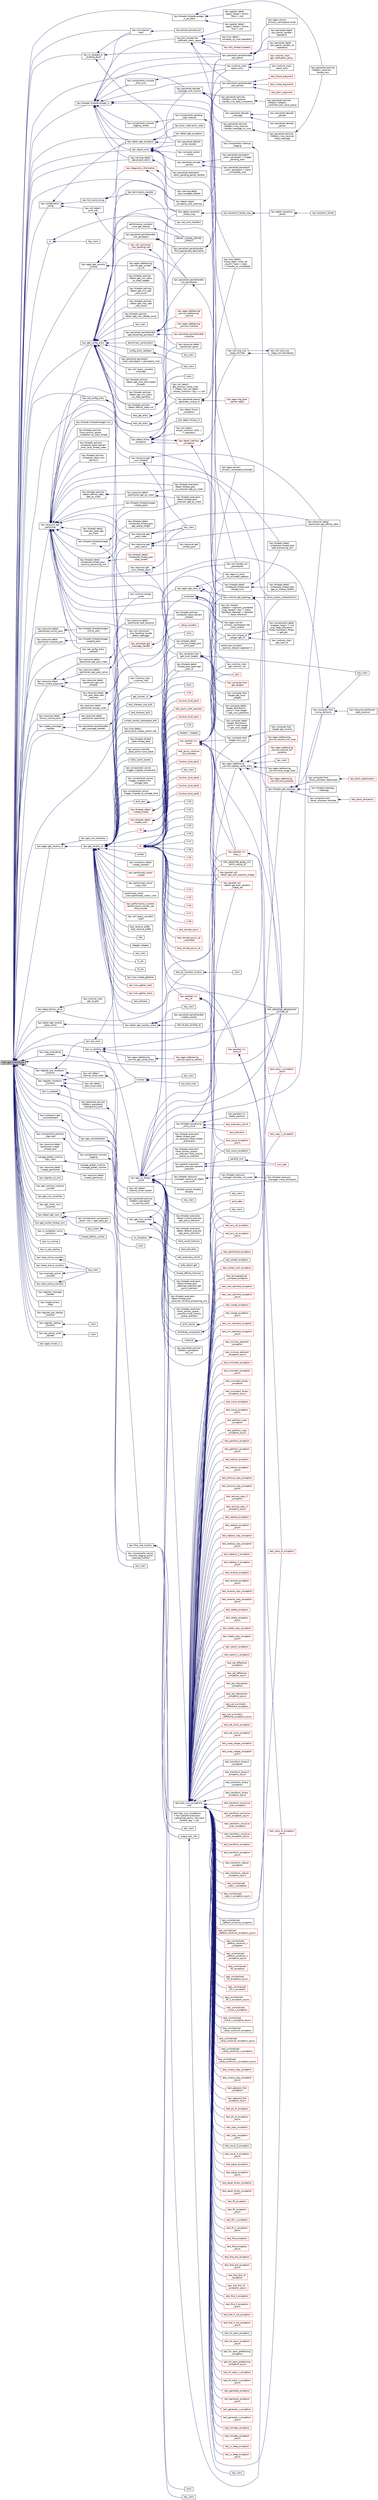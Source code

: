 digraph "hpx::get_runtime_ptr"
{
  edge [fontname="Helvetica",fontsize="10",labelfontname="Helvetica",labelfontsize="10"];
  node [fontname="Helvetica",fontsize="10",shape=record];
  rankdir="LR";
  Node10351 [label="hpx::get_runtime_ptr",height=0.2,width=0.4,color="black", fillcolor="grey75", style="filled", fontcolor="black"];
  Node10351 -> Node10352 [dir="back",color="midnightblue",fontsize="10",style="solid",fontname="Helvetica"];
  Node10352 [label="io",height=0.2,width=0.4,color="black", fillcolor="white", style="filled",URL="$da/d9a/async__io__external_8cpp.html#a242f4a714e3dfad90a56a38ef180d6e3"];
  Node10352 -> Node10353 [dir="back",color="midnightblue",fontsize="10",style="solid",fontname="Helvetica"];
  Node10353 [label="hpx_main",height=0.2,width=0.4,color="black", fillcolor="white", style="filled",URL="$d3/df5/async__io__action_8cpp.html#aefd26dd818037509b2241068d57e3e1d"];
  Node10352 -> Node10354 [dir="back",color="midnightblue",fontsize="10",style="solid",fontname="Helvetica"];
  Node10354 [label="BOOST_FUSION_DEFINE\l_STRUCT",height=0.2,width=0.4,color="black", fillcolor="white", style="filled",URL="$d4/d89/io__counters_8cpp.html#a7c451f3370d4f2fe4a1a19d73e82f681"];
  Node10351 -> Node10355 [dir="back",color="midnightblue",fontsize="10",style="solid",fontname="Helvetica"];
  Node10355 [label="hpx::lcos::barrier\l::wait",height=0.2,width=0.4,color="black", fillcolor="white", style="filled",URL="$d9/dab/classhpx_1_1lcos_1_1barrier.html#a1fcac5ce49dd1b9800affc8c8b84e4c9"];
  Node10355 -> Node10356 [dir="back",color="midnightblue",fontsize="10",style="solid",fontname="Helvetica"];
  Node10356 [label="hpx.process.process.join",height=0.2,width=0.4,color="black", fillcolor="white", style="filled",URL="$d3/d41/classhpx_1_1process_1_1process.html#acc7ec4687f3bf5ae121ef7b494d991d8"];
  Node10351 -> Node10357 [dir="back",color="midnightblue",fontsize="10",style="solid",fontname="Helvetica"];
  Node10357 [label="hpx::components::pending\l_logs::add",height=0.2,width=0.4,color="black", fillcolor="white", style="filled",URL="$d2/d34/structhpx_1_1components_1_1pending__logs.html#a075313a33460e8098dbeb711a8ed37a0"];
  Node10357 -> Node10358 [dir="back",color="midnightblue",fontsize="10",style="solid",fontname="Helvetica"];
  Node10358 [label="hpx::components::console\l_logging",height=0.2,width=0.4,color="black", fillcolor="white", style="filled",URL="$d5/d76/namespacehpx_1_1components.html#a9bee50e4538fc24c4e0706261135f072"];
  Node10358 -> Node10359 [dir="back",color="midnightblue",fontsize="10",style="solid",fontname="Helvetica"];
  Node10359 [label="hpx::components::server\l::console_logging_action\l::execute_function",height=0.2,width=0.4,color="black", fillcolor="white", style="filled",URL="$d4/df3/classhpx_1_1components_1_1server_1_1console__logging__action.html#affa8a5bc6851eb40d6cb87d57a5f474f"];
  Node10351 -> Node10360 [dir="back",color="midnightblue",fontsize="10",style="solid",fontname="Helvetica"];
  Node10360 [label="hpx::parcelset::decode\l_message_with_chunks",height=0.2,width=0.4,color="black", fillcolor="white", style="filled",URL="$d4/d41/namespacehpx_1_1parcelset.html#abb7d99e0c8aaa983f0851d9c5d4e78bf"];
  Node10360 -> Node10361 [dir="back",color="midnightblue",fontsize="10",style="solid",fontname="Helvetica"];
  Node10361 [label="hpx::parcelset::decode\l_message",height=0.2,width=0.4,color="black", fillcolor="white", style="filled",URL="$d4/d41/namespacehpx_1_1parcelset.html#ab5f27461c52dbbfeab29fe8a37986faa"];
  Node10361 -> Node10362 [dir="back",color="midnightblue",fontsize="10",style="solid",fontname="Helvetica"];
  Node10362 [label="hpx::parcelset::decode\l_parcel",height=0.2,width=0.4,color="black", fillcolor="white", style="filled",URL="$d4/d41/namespacehpx_1_1parcelset.html#a0199ca3fa04e8fa08c9e6b9eec41ebb5"];
  Node10361 -> Node10363 [dir="back",color="midnightblue",fontsize="10",style="solid",fontname="Helvetica"];
  Node10363 [label="hpx::parcelset::decode\l_parcels",height=0.2,width=0.4,color="black", fillcolor="white", style="filled",URL="$d4/d41/namespacehpx_1_1parcelset.html#aa7b4acdaa73e95824f4406d316551b51"];
  Node10360 -> Node10364 [dir="back",color="midnightblue",fontsize="10",style="solid",fontname="Helvetica"];
  Node10364 [label="hpx::parcelset::policies\l::libfabric::rma_receiver\l::handle_message_no_rma",height=0.2,width=0.4,color="black", fillcolor="white", style="filled",URL="$d4/d56/structhpx_1_1parcelset_1_1policies_1_1libfabric_1_1rma__receiver.html#a9ee3082ad51ee63cf85049b8126580f0"];
  Node10364 -> Node10365 [dir="back",color="midnightblue",fontsize="10",style="solid",fontname="Helvetica"];
  Node10365 [label="hpx::parcelset::policies\l::libfabric::rma_receiver\l::read_message",height=0.2,width=0.4,color="black", fillcolor="white", style="filled",URL="$d4/d56/structhpx_1_1parcelset_1_1policies_1_1libfabric_1_1rma__receiver.html#a687e3e9569a57b6bd48220ecd7ef2394"];
  Node10365 -> Node10366 [dir="back",color="midnightblue",fontsize="10",style="solid",fontname="Helvetica"];
  Node10366 [label="hpx::parcelset::policies\l::libfabric::receiver::\lhandle_recv",height=0.2,width=0.4,color="black", fillcolor="white", style="filled",URL="$d9/df5/structhpx_1_1parcelset_1_1policies_1_1libfabric_1_1receiver.html#ae18eac5b1593bc79ba31cf828177d611"];
  Node10360 -> Node10367 [dir="back",color="midnightblue",fontsize="10",style="solid",fontname="Helvetica"];
  Node10367 [label="hpx::parcelset::policies\l::libfabric::rma_receiver\l::handle_rma_read_completion",height=0.2,width=0.4,color="black", fillcolor="white", style="filled",URL="$d4/d56/structhpx_1_1parcelset_1_1policies_1_1libfabric_1_1rma__receiver.html#a77182bc65fb4dd0fc0737d87bec05a72"];
  Node10367 -> Node10368 [dir="back",color="midnightblue",fontsize="10",style="solid",fontname="Helvetica"];
  Node10368 [label="hpx::parcelset::policies\l::libfabric::libfabric\l_controller::poll_send_queue",height=0.2,width=0.4,color="black", fillcolor="white", style="filled",URL="$db/d9f/classhpx_1_1parcelset_1_1policies_1_1libfabric_1_1libfabric__controller.html#afaa02e122be1ea6800a245af7b3a9cf8"];
  Node10351 -> Node10369 [dir="back",color="midnightblue",fontsize="10",style="solid",fontname="Helvetica"];
  Node10369 [label="hpx::resource::detail\l::throw_runtime_error",height=0.2,width=0.4,color="black", fillcolor="white", style="filled",URL="$d8/d1e/namespacehpx_1_1resource_1_1detail.html#afaa9079d4ccd8a302a3b5eb91d66c68a"];
  Node10369 -> Node10370 [dir="back",color="midnightblue",fontsize="10",style="solid",fontname="Helvetica"];
  Node10370 [label="hpx::resource::detail\l::partitioner::partitioner",height=0.2,width=0.4,color="black", fillcolor="white", style="filled",URL="$d0/dab/classhpx_1_1resource_1_1detail_1_1partitioner.html#af7c74cfa12348b3443c6a40c2263ff7e"];
  Node10369 -> Node10371 [dir="back",color="midnightblue",fontsize="10",style="solid",fontname="Helvetica"];
  Node10371 [label="hpx::resource::detail\l::partitioner::assign_cores",height=0.2,width=0.4,color="black", fillcolor="white", style="filled",URL="$d0/dab/classhpx_1_1resource_1_1detail_1_1partitioner.html#a11483ef960b429a24d9856cba726bd04"];
  Node10371 -> Node10372 [dir="back",color="midnightblue",fontsize="10",style="solid",fontname="Helvetica"];
  Node10372 [label="hpx::runtime::assign\l_cores",height=0.2,width=0.4,color="black", fillcolor="white", style="filled",URL="$d0/d7b/classhpx_1_1runtime.html#ab3c29b4713d734dea0e6a5799bfe24e5"];
  Node10351 -> Node10373 [dir="back",color="midnightblue",fontsize="10",style="solid",fontname="Helvetica"];
  Node10373 [label="hpx::resource::detail\l::throw_invalid_argument",height=0.2,width=0.4,color="black", fillcolor="white", style="filled",URL="$d8/d1e/namespacehpx_1_1resource_1_1detail.html#a77b1448d28e15489e1d69793250bba9c"];
  Node10373 -> Node10374 [dir="back",color="midnightblue",fontsize="10",style="solid",fontname="Helvetica"];
  Node10374 [label="hpx::resource::detail\l::init_pool_data::add\l_resource",height=0.2,width=0.4,color="black", fillcolor="white", style="filled",URL="$dc/d21/classhpx_1_1resource_1_1detail_1_1init__pool__data.html#aa7c8d5ec084f7562b12eda90e19919e2"];
  Node10374 -> Node10375 [dir="back",color="midnightblue",fontsize="10",style="solid",fontname="Helvetica"];
  Node10375 [label="hpx::resource::detail\l::partitioner::add_resource",height=0.2,width=0.4,color="black", fillcolor="white", style="filled",URL="$d0/dab/classhpx_1_1resource_1_1detail_1_1partitioner.html#a6fc88349ac96168910cd846a41e4066b"];
  Node10373 -> Node10376 [dir="back",color="midnightblue",fontsize="10",style="solid",fontname="Helvetica"];
  Node10376 [label="hpx::resource::detail\l::partitioner::get_num\l_threads",height=0.2,width=0.4,color="black", fillcolor="white", style="filled",URL="$d0/dab/classhpx_1_1resource_1_1detail_1_1partitioner.html#a977de08d91df2ca53d358b45313f0cc2"];
  Node10373 -> Node10377 [dir="back",color="midnightblue",fontsize="10",style="solid",fontname="Helvetica"];
  Node10377 [label="hpx::resource::detail\l::partitioner::get_pool_name",height=0.2,width=0.4,color="black", fillcolor="white", style="filled",URL="$d0/dab/classhpx_1_1resource_1_1detail_1_1partitioner.html#a10d9722251e04e2ded798ac0540eb25e"];
  Node10377 -> Node10378 [dir="back",color="midnightblue",fontsize="10",style="solid",fontname="Helvetica"];
  Node10378 [label="hpx::resource::get\l_pool_name",height=0.2,width=0.4,color="black", fillcolor="white", style="filled",URL="$dd/da5/namespacehpx_1_1resource.html#abc2ed94ba9496a1f78e41d496791ddd4",tooltip="Return the name of the pool given its internal index. "];
  Node10378 -> Node10379 [dir="back",color="midnightblue",fontsize="10",style="solid",fontname="Helvetica"];
  Node10379 [label="hpx::resource::get\l_thread_pool",height=0.2,width=0.4,color="black", fillcolor="white", style="filled",URL="$dd/da5/namespacehpx_1_1resource.html#a8ab78d95eaa6f193a085a1d983ea9f5b",tooltip="Return the thread pool given its internal index. "];
  Node10378 -> Node10380 [dir="back",color="midnightblue",fontsize="10",style="solid",fontname="Helvetica"];
  Node10380 [label="hpx::resource::detail\l::partitioner::get_affinity_data",height=0.2,width=0.4,color="black", fillcolor="white", style="filled",URL="$d0/dab/classhpx_1_1resource_1_1detail_1_1partitioner.html#a932efced0bbfee361094b8552334d931"];
  Node10378 -> Node10381 [dir="back",color="midnightblue",fontsize="10",style="solid",fontname="Helvetica"];
  Node10381 [label="hpx_main",height=0.2,width=0.4,color="black", fillcolor="white", style="filled",URL="$d8/dd8/resource__partitioner_8cpp.html#ab1825231fb9efbfb464404767c072654"];
  Node10373 -> Node10382 [dir="back",color="midnightblue",fontsize="10",style="solid",fontname="Helvetica"];
  Node10382 [label="hpx::resource::detail\l::partitioner::get_pool_index",height=0.2,width=0.4,color="black", fillcolor="white", style="filled",URL="$d0/dab/classhpx_1_1resource_1_1detail_1_1partitioner.html#ab3b993cdf82212962ba91cd58914206d"];
  Node10382 -> Node10383 [dir="back",color="midnightblue",fontsize="10",style="solid",fontname="Helvetica"];
  Node10383 [label="hpx::resource::get\l_pool_index",height=0.2,width=0.4,color="black", fillcolor="white", style="filled",URL="$dd/da5/namespacehpx_1_1resource.html#ac7e9a020183708e907604dbf16260e84",tooltip="Return the internal index of the pool given its name. "];
  Node10383 -> Node10380 [dir="back",color="midnightblue",fontsize="10",style="solid",fontname="Helvetica"];
  Node10383 -> Node10381 [dir="back",color="midnightblue",fontsize="10",style="solid",fontname="Helvetica"];
  Node10351 -> Node10384 [dir="back",color="midnightblue",fontsize="10",style="solid",fontname="Helvetica"];
  Node10384 [label="hpx::resource::detail\l::partitioner::create\l_thread_pool",height=0.2,width=0.4,color="black", fillcolor="white", style="filled",URL="$d0/dab/classhpx_1_1resource_1_1detail_1_1partitioner.html#a388cd3ddb0cea3d328d74f6d25101723"];
  Node10351 -> Node10375 [dir="back",color="midnightblue",fontsize="10",style="solid",fontname="Helvetica"];
  Node10351 -> Node10385 [dir="back",color="midnightblue",fontsize="10",style="solid",fontname="Helvetica"];
  Node10385 [label="hpx::resource::detail\l::partitioner::shrink_pool",height=0.2,width=0.4,color="black", fillcolor="white", style="filled",URL="$d0/dab/classhpx_1_1resource_1_1detail_1_1partitioner.html#abc3ae2e664bacb1f3b342a5c413e8198"];
  Node10385 -> Node10386 [dir="back",color="midnightblue",fontsize="10",style="solid",fontname="Helvetica"];
  Node10386 [label="hpx::threads::threadmanager\l::shrink_pool",height=0.2,width=0.4,color="black", fillcolor="white", style="filled",URL="$d5/daa/classhpx_1_1threads_1_1threadmanager.html#a29170722b44bd7e3b8722d39fdff704c"];
  Node10351 -> Node10387 [dir="back",color="midnightblue",fontsize="10",style="solid",fontname="Helvetica"];
  Node10387 [label="hpx::resource::detail\l::partitioner::expand_pool",height=0.2,width=0.4,color="black", fillcolor="white", style="filled",URL="$d0/dab/classhpx_1_1resource_1_1detail_1_1partitioner.html#a65f8a24b2159a999be1d5cabf35fe236"];
  Node10387 -> Node10388 [dir="back",color="midnightblue",fontsize="10",style="solid",fontname="Helvetica"];
  Node10388 [label="hpx::threads::threadmanager\l::expand_pool",height=0.2,width=0.4,color="black", fillcolor="white", style="filled",URL="$d5/daa/classhpx_1_1threads_1_1threadmanager.html#a4f3cf57d4561a7cca4c47d6bc05ccc58"];
  Node10351 -> Node10389 [dir="back",color="midnightblue",fontsize="10",style="solid",fontname="Helvetica"];
  Node10389 [label="hpx::detail::get_exception",height=0.2,width=0.4,color="black", fillcolor="white", style="filled",URL="$d5/dbe/namespacehpx_1_1detail.html#a9bc870a59e82a707b66f801d11a31524"];
  Node10389 -> Node10390 [dir="back",color="midnightblue",fontsize="10",style="solid",fontname="Helvetica"];
  Node10390 [label="hpx::error_code::error_code",height=0.2,width=0.4,color="black", fillcolor="white", style="filled",URL="$d0/ddf/classhpx_1_1error__code.html#a6c75f772a727844e82acc4bda0478be1"];
  Node10389 -> Node10391 [dir="back",color="midnightblue",fontsize="10",style="solid",fontname="Helvetica"];
  Node10391 [label="hpx::parcelset::default\l_write_handler",height=0.2,width=0.4,color="black", fillcolor="white", style="filled",URL="$d4/d41/namespacehpx_1_1parcelset.html#afbd7ba917a0c0adcad43f9b8b0ef1dc2"];
  Node10389 -> Node10392 [dir="back",color="midnightblue",fontsize="10",style="solid",fontname="Helvetica"];
  Node10392 [label="hpx::detail::get_exception",height=0.2,width=0.4,color="black", fillcolor="white", style="filled",URL="$d5/dbe/namespacehpx_1_1detail.html#ae1fcb86925dcb6c7699a858634407236"];
  Node10351 -> Node10393 [dir="back",color="midnightblue",fontsize="10",style="solid",fontname="Helvetica"];
  Node10393 [label="hpx::detail::assertion\l_failed_msg",height=0.2,width=0.4,color="black", fillcolor="white", style="filled",URL="$d5/dbe/namespacehpx_1_1detail.html#a078ade6d283dcb816b9295092df8bd7b"];
  Node10393 -> Node10394 [dir="back",color="midnightblue",fontsize="10",style="solid",fontname="Helvetica"];
  Node10394 [label="hpx::assertion_failed_msg",height=0.2,width=0.4,color="black", fillcolor="white", style="filled",URL="$d8/d83/namespacehpx.html#a89481420ff4aeab8c105f891a54d05e7"];
  Node10394 -> Node10395 [dir="back",color="midnightblue",fontsize="10",style="solid",fontname="Helvetica"];
  Node10395 [label="hpx::detail::assertion\l_failed",height=0.2,width=0.4,color="black", fillcolor="white", style="filled",URL="$d5/dbe/namespacehpx_1_1detail.html#a2d17d424c0a0fe9531ed345e974276e2"];
  Node10395 -> Node10396 [dir="back",color="midnightblue",fontsize="10",style="solid",fontname="Helvetica"];
  Node10396 [label="hpx::assertion_failed",height=0.2,width=0.4,color="black", fillcolor="white", style="filled",URL="$d8/d83/namespacehpx.html#a28fef0a5f0bb88b48bb37829d1efeb83"];
  Node10351 -> Node10397 [dir="back",color="midnightblue",fontsize="10",style="solid",fontname="Helvetica"];
  Node10397 [label="hpx::detail::get_locality\l_base_name",height=0.2,width=0.4,color="black", fillcolor="white", style="filled",URL="$d5/dbe/namespacehpx_1_1detail.html#a648be066751ceaeab74ee16f2d91238f"];
  Node10397 -> Node10398 [dir="back",color="midnightblue",fontsize="10",style="solid",fontname="Helvetica"];
  Node10398 [label="hpx::detail::get_locality_name",height=0.2,width=0.4,color="black", fillcolor="white", style="filled",URL="$d5/dbe/namespacehpx_1_1detail.html#ac8bd48eb789f77495da8f0a1b69b4074",tooltip="Return the name of the locality this function is called on. "];
  Node10398 -> Node10399 [dir="back",color="midnightblue",fontsize="10",style="solid",fontname="Helvetica"];
  Node10399 [label="HPX_PLAIN_ACTION_ID",height=0.2,width=0.4,color="black", fillcolor="white", style="filled",URL="$da/d6f/get__locality__name_8cpp.html#affa9ed364e520009af41c774056df969"];
  Node10398 -> Node10400 [dir="back",color="midnightblue",fontsize="10",style="solid",fontname="Helvetica"];
  Node10400 [label="hpx_main",height=0.2,width=0.4,color="black", fillcolor="white", style="filled",URL="$db/daa/network__storage_8cpp.html#a4ca51ec94fa82421fc621b58eef7b01c"];
  Node10398 -> Node10401 [dir="back",color="midnightblue",fontsize="10",style="solid",fontname="Helvetica"];
  Node10401 [label="hpx::parcelset::parcelhandler\l::create_locality",height=0.2,width=0.4,color="black", fillcolor="white", style="filled",URL="$d4/d2f/classhpx_1_1parcelset_1_1parcelhandler.html#a7cff30cb33c2bbc55431cfd16a6a452b",tooltip="Factory function used in serialization to create a given locality endpoint. "];
  Node10351 -> Node10402 [dir="back",color="midnightblue",fontsize="10",style="solid",fontname="Helvetica"];
  Node10402 [label="manage_global_runtime\l::hpx_main",height=0.2,width=0.4,color="black", fillcolor="white", style="filled",URL="$d8/dc7/structmanage__global__runtime.html#a32cb502adad1fce7ba92895b7ed255b2"];
  Node10402 -> Node10403 [dir="back",color="midnightblue",fontsize="10",style="solid",fontname="Helvetica"];
  Node10403 [label="manage_global_runtime\l::manage_global_runtime",height=0.2,width=0.4,color="black", fillcolor="white", style="filled",URL="$d8/dc7/structmanage__global__runtime.html#accea1b87c9196da01f90ffb4ad46cb6e"];
  Node10351 -> Node10404 [dir="back",color="midnightblue",fontsize="10",style="solid",fontname="Helvetica"];
  Node10404 [label="hpx::agas::get_console\l_locality",height=0.2,width=0.4,color="black", fillcolor="white", style="filled",URL="$dc/d54/namespacehpx_1_1agas.html#a58c57dd758d805babb200d1dd5693f9b",tooltip="Return an id_type referring to the console locality. "];
  Node10404 -> Node10405 [dir="back",color="midnightblue",fontsize="10",style="solid",fontname="Helvetica"];
  Node10405 [label="hpx::agas::addressing\l_service::get_symbol\l_ns_lva",height=0.2,width=0.4,color="black", fillcolor="white", style="filled",URL="$db/d58/structhpx_1_1agas_1_1addressing__service.html#ad904f19162fc67d188ca8f8b24a77a58"];
  Node10405 -> Node10406 [dir="back",color="midnightblue",fontsize="10",style="solid",fontname="Helvetica"];
  Node10406 [label="hpx::parcelset::parcel\l::generate_unique_id",height=0.2,width=0.4,color="black", fillcolor="white", style="filled",URL="$d7/d11/classhpx_1_1parcelset_1_1parcel.html#a7ca4116460b3a62269beecf8fb6b2f34"];
  Node10406 -> Node10407 [dir="back",color="midnightblue",fontsize="10",style="solid",fontname="Helvetica"];
  Node10407 [label="hpx::agas::big_boot\l_barrier::apply",height=0.2,width=0.4,color="red", fillcolor="white", style="filled",URL="$d8/db6/structhpx_1_1agas_1_1big__boot__barrier.html#a1a3c5320dbd8eeea60427d535e189d3c"];
  Node10406 -> Node10411 [dir="back",color="midnightblue",fontsize="10",style="solid",fontname="Helvetica"];
  Node10411 [label="hpx::parcelset::parcelhandler\l::put_parcel",height=0.2,width=0.4,color="black", fillcolor="white", style="filled",URL="$d4/d2f/classhpx_1_1parcelset_1_1parcelhandler.html#ac47bfb07dba5c3273d36fabe0868d43b"];
  Node10411 -> Node10412 [dir="back",color="midnightblue",fontsize="10",style="solid",fontname="Helvetica"];
  Node10412 [label="hpx::parcelset::detail\l::put_parcel_handler::\loperator()",height=0.2,width=0.4,color="black", fillcolor="white", style="filled",URL="$d6/d81/structhpx_1_1parcelset_1_1detail_1_1put__parcel__handler.html#a108c3182042dc70fac236ffefd75df24"];
  Node10411 -> Node10413 [dir="back",color="midnightblue",fontsize="10",style="solid",fontname="Helvetica"];
  Node10413 [label="hpx::parcelset::detail\l::put_parcel_handler_cb\l::operator()",height=0.2,width=0.4,color="black", fillcolor="white", style="filled",URL="$d1/df2/structhpx_1_1parcelset_1_1detail_1_1put__parcel__handler__cb.html#a2748057527af1b9f5f5984703b59d8f8"];
  Node10411 -> Node10414 [dir="back",color="midnightblue",fontsize="10",style="solid",fontname="Helvetica"];
  Node10414 [label="hpx::agas::server::\lprimary_namespace::route",height=0.2,width=0.4,color="black", fillcolor="white", style="filled",URL="$d7/d3a/structhpx_1_1agas_1_1server_1_1primary__namespace.html#a9037a1baa55fb13097a541bc365f2d0b"];
  Node10406 -> Node10415 [dir="back",color="midnightblue",fontsize="10",style="solid",fontname="Helvetica"];
  Node10415 [label="hpx::parcelset::parcelhandler\l::put_parcels",height=0.2,width=0.4,color="black", fillcolor="white", style="filled",URL="$d4/d2f/classhpx_1_1parcelset_1_1parcelhandler.html#a32ef958ef057a82fe01c70df5da51c6a"];
  Node10415 -> Node10416 [dir="back",color="midnightblue",fontsize="10",style="solid",fontname="Helvetica"];
  Node10416 [label="test_plain_argument",height=0.2,width=0.4,color="red", fillcolor="white", style="filled",URL="$df/d23/put__parcels_8cpp.html#a60e7e37daaa74f7106c7cf614d219a87"];
  Node10415 -> Node10418 [dir="back",color="midnightblue",fontsize="10",style="solid",fontname="Helvetica"];
  Node10418 [label="test_future_argument",height=0.2,width=0.4,color="red", fillcolor="white", style="filled",URL="$df/d23/put__parcels_8cpp.html#aaffb237829db631d8aaaf45d07e1ad9b"];
  Node10415 -> Node10419 [dir="back",color="midnightblue",fontsize="10",style="solid",fontname="Helvetica"];
  Node10419 [label="test_mixed_arguments",height=0.2,width=0.4,color="red", fillcolor="white", style="filled",URL="$df/d23/put__parcels_8cpp.html#a24eb81d6a10219027bfd00fa26f0d382"];
  Node10404 -> Node10420 [dir="back",color="midnightblue",fontsize="10",style="solid",fontname="Helvetica"];
  Node10420 [label="hpx::agas::is_local\l_lva_encoded_address",height=0.2,width=0.4,color="black", fillcolor="white", style="filled",URL="$dc/d54/namespacehpx_1_1agas.html#abb5e5584ed3b536ace8e3f58415e24c2"];
  Node10351 -> Node10421 [dir="back",color="midnightblue",fontsize="10",style="solid",fontname="Helvetica"];
  Node10421 [label="hpx::agas::get_locality_id",height=0.2,width=0.4,color="black", fillcolor="white", style="filled",URL="$dc/d54/namespacehpx_1_1agas.html#a491cc2ddecdf0f1a9129900caa6a4d3e"];
  Node10421 -> Node10422 [dir="back",color="midnightblue",fontsize="10",style="solid",fontname="Helvetica"];
  Node10422 [label="hpx::get_num_localities",height=0.2,width=0.4,color="black", fillcolor="white", style="filled",URL="$d8/d83/namespacehpx.html#a1db549da58aaa9b452db490fda2f09e4",tooltip="Return the number of localities which are currently registered for the running application. "];
  Node10421 -> Node10423 [dir="back",color="midnightblue",fontsize="10",style="solid",fontname="Helvetica"];
  Node10423 [label="hpx::get_locality_id",height=0.2,width=0.4,color="black", fillcolor="white", style="filled",URL="$d8/d83/namespacehpx.html#a158d7c54a657bb364c1704033010697b",tooltip="Return the number of the locality this function is being called from. "];
  Node10423 -> Node10424 [dir="back",color="midnightblue",fontsize="10",style="solid",fontname="Helvetica"];
  Node10424 [label="get_counter_id",height=0.2,width=0.4,color="black", fillcolor="white", style="filled",URL="$d6/de5/1d__stencil__4__throttle_8cpp.html#a244d1f7245f95f51debac25fb31b52b7"];
  Node10424 -> Node10425 [dir="back",color="midnightblue",fontsize="10",style="solid",fontname="Helvetica"];
  Node10425 [label="setup_counters",height=0.2,width=0.4,color="red", fillcolor="white", style="filled",URL="$d6/de5/1d__stencil__4__throttle_8cpp.html#ab1bf1c667fac5b7c94245e4173d59db7"];
  Node10423 -> Node10427 [dir="back",color="midnightblue",fontsize="10",style="solid",fontname="Helvetica"];
  Node10427 [label="stepper::stepper",height=0.2,width=0.4,color="black", fillcolor="white", style="filled",URL="$d0/da6/structstepper.html#a3d3b661e2502d80c80775c190f5585e2"];
  Node10423 -> Node10428 [dir="back",color="midnightblue",fontsize="10",style="solid",fontname="Helvetica"];
  Node10428 [label="stepper::~stepper",height=0.2,width=0.4,color="black", fillcolor="white", style="filled",URL="$d0/da6/structstepper.html#add73bef54a4602b7a9c84c4fedcde6d0"];
  Node10423 -> Node10429 [dir="back",color="midnightblue",fontsize="10",style="solid",fontname="Helvetica"];
  Node10429 [label="increment",height=0.2,width=0.4,color="black", fillcolor="white", style="filled",URL="$d5/dd3/apply__colocated_8cpp.html#a0587c889321a8e9c6f8b53102c281391"];
  Node10429 -> Node10430 [dir="back",color="midnightblue",fontsize="10",style="solid",fontname="Helvetica"];
  Node10430 [label="boost::asio::ip::basic\l_resolver_iterator::operator++",height=0.2,width=0.4,color="black", fillcolor="white", style="filled",URL="$d5/d86/classboost_1_1asio_1_1ip_1_1basic__resolver__iterator.html#a8d474163b0efb25f329b99e16422ca09",tooltip="Increment operator (prefix). "];
  Node10429 -> Node10431 [dir="back",color="midnightblue",fontsize="10",style="solid",fontname="Helvetica"];
  Node10431 [label="split",height=0.2,width=0.4,color="red", fillcolor="white", style="filled",URL="$d9/dca/created__executor_8cpp.html#a93788ea6faf31003f71a7ef49dbb0ec3"];
  Node10429 -> Node10435 [dir="back",color="midnightblue",fontsize="10",style="solid",fontname="Helvetica"];
  Node10435 [label="hpx::util::iterator\l_adaptor\< segment_unordered\l_map_iterator\< Key, T, Hash,\l KeyEqual, BaseIter \>, BaseIter\l \>::base_reference",height=0.2,width=0.4,color="black", fillcolor="white", style="filled",URL="$dd/d31/classhpx_1_1util_1_1iterator__adaptor.html#a94fc51756ea35a5e0b1523c242b7fb3c"];
  Node10429 -> Node10436 [dir="back",color="midnightblue",fontsize="10",style="solid",fontname="Helvetica"];
  Node10436 [label="hpx::agas::server::\lprimary_namespace::set\l_local_locality",height=0.2,width=0.4,color="black", fillcolor="white", style="filled",URL="$d7/d3a/structhpx_1_1agas_1_1server_1_1primary__namespace.html#a52d12a1efbe05190fd6592ba971192b6"];
  Node10423 -> Node10437 [dir="back",color="midnightblue",fontsize="10",style="solid",fontname="Helvetica"];
  Node10437 [label="hpx_main",height=0.2,width=0.4,color="black", fillcolor="white", style="filled",URL="$d5/dd3/apply__colocated_8cpp.html#aefd26dd818037509b2241068d57e3e1d"];
  Node10423 -> Node10438 [dir="back",color="midnightblue",fontsize="10",style="solid",fontname="Helvetica"];
  Node10438 [label="bulk_test",height=0.2,width=0.4,color="black", fillcolor="white", style="filled",URL="$dd/d8b/barrier__hang_8cpp.html#a2fd9ba39dc8241594662dc397348d687"];
  Node10438 -> Node10439 [dir="back",color="midnightblue",fontsize="10",style="solid",fontname="Helvetica"];
  Node10439 [label="main",height=0.2,width=0.4,color="black", fillcolor="white", style="filled",URL="$d7/dbf/spmd__block_8cpp.html#ae66f6b31b5ad750f1fe042a706a4e3d4"];
  Node10423 -> Node10440 [dir="back",color="midnightblue",fontsize="10",style="solid",fontname="Helvetica"];
  Node10440 [label="f1",height=0.2,width=0.4,color="red", fillcolor="white", style="filled",URL="$d8/d8b/broadcast_8cpp.html#a1751fbd41f2529b84514a9dbd767959a"];
  Node10440 -> Node10428 [dir="back",color="midnightblue",fontsize="10",style="solid",fontname="Helvetica"];
  Node10440 -> Node10441 [dir="back",color="midnightblue",fontsize="10",style="solid",fontname="Helvetica"];
  Node10441 [label="hpx_main",height=0.2,width=0.4,color="black", fillcolor="white", style="filled",URL="$dc/dc0/after__588_8cpp.html#a4ca51ec94fa82421fc621b58eef7b01c"];
  Node10440 -> Node10442 [dir="back",color="midnightblue",fontsize="10",style="solid",fontname="Helvetica"];
  Node10442 [label="hpx::parallel::v1::\lnone_of",height=0.2,width=0.4,color="red", fillcolor="white", style="filled",URL="$db/db9/namespacehpx_1_1parallel_1_1v1.html#ae44352b56d9d9936c0ff9a90a50d3049"];
  Node10442 -> Node10446 [dir="back",color="midnightblue",fontsize="10",style="solid",fontname="Helvetica"];
  Node10446 [label="test_none_of_exception",height=0.2,width=0.4,color="red", fillcolor="white", style="filled",URL="$de/d32/none__of_8cpp.html#a6fc2ea520cb018511cd2c90504cadf0c"];
  Node10442 -> Node10448 [dir="back",color="midnightblue",fontsize="10",style="solid",fontname="Helvetica"];
  Node10448 [label="test_none_of_exception\l_async",height=0.2,width=0.4,color="red", fillcolor="white", style="filled",URL="$de/d32/none__of_8cpp.html#ac4f0567bb6e5f2e6ce455ab913ec9dfc"];
  Node10440 -> Node10452 [dir="back",color="midnightblue",fontsize="10",style="solid",fontname="Helvetica"];
  Node10452 [label="hpx::parallel::v1::\lany_of",height=0.2,width=0.4,color="red", fillcolor="white", style="filled",URL="$db/db9/namespacehpx_1_1parallel_1_1v1.html#aa0008b3858cfed5bbaca31df3f5c748c"];
  Node10452 -> Node10442 [dir="back",color="midnightblue",fontsize="10",style="solid",fontname="Helvetica"];
  Node10452 -> Node10456 [dir="back",color="midnightblue",fontsize="10",style="solid",fontname="Helvetica"];
  Node10456 [label="test_any_of_exception",height=0.2,width=0.4,color="red", fillcolor="white", style="filled",URL="$d8/d5d/any__of_8cpp.html#a348c2914b5d59fa0b61c79e37df17034"];
  Node10452 -> Node10458 [dir="back",color="midnightblue",fontsize="10",style="solid",fontname="Helvetica"];
  Node10458 [label="test_any_of_exception\l_async",height=0.2,width=0.4,color="red", fillcolor="white", style="filled",URL="$d8/d5d/any__of_8cpp.html#ad81e0ee038af5e3b7dd176ced1237e38"];
  Node10440 -> Node10462 [dir="back",color="midnightblue",fontsize="10",style="solid",fontname="Helvetica"];
  Node10462 [label="test_remote_async",height=0.2,width=0.4,color="red", fillcolor="white", style="filled",URL="$db/de6/async__action__1813_8cpp.html#af26e331d55cd69b2a6ef7070fe033535"];
  Node10440 -> Node10464 [dir="back",color="midnightblue",fontsize="10",style="solid",fontname="Helvetica"];
  Node10464 [label="test_remote_async_cb\l_colocated",height=0.2,width=0.4,color="red", fillcolor="white", style="filled",URL="$d7/d7f/async__cb__colocated_8cpp.html#ab28e8d24280460d8e7f01922091a4847"];
  Node10440 -> Node10466 [dir="back",color="midnightblue",fontsize="10",style="solid",fontname="Helvetica"];
  Node10466 [label="test_remote_async_cb",height=0.2,width=0.4,color="red", fillcolor="white", style="filled",URL="$da/d88/async__cb__remote_8cpp.html#a696e56ba0ade0311e4a0e06254e743d9"];
  Node10440 -> Node10468 [dir="back",color="midnightblue",fontsize="10",style="solid",fontname="Helvetica"];
  Node10468 [label="test_async_continue\l_cb_colocated",height=0.2,width=0.4,color="red", fillcolor="white", style="filled",URL="$dd/dce/async__continue__cb__colocated_8cpp.html#aa99d076a2b112058bce08cd88134c158"];
  Node10440 -> Node10470 [dir="back",color="midnightblue",fontsize="10",style="solid",fontname="Helvetica"];
  Node10470 [label="test_async_with_executor",height=0.2,width=0.4,color="red", fillcolor="white", style="filled",URL="$d4/dce/async__local__executor_8cpp.html#a3be1a86d23b45cd956b5d793a25bc1f3"];
  Node10440 -> Node10472 [dir="back",color="midnightblue",fontsize="10",style="solid",fontname="Helvetica"];
  Node10472 [label="main",height=0.2,width=0.4,color="black", fillcolor="white", style="filled",URL="$d4/d13/async__unwrap__1037_8cpp.html#ae66f6b31b5ad750f1fe042a706a4e3d4"];
  Node10440 -> Node10473 [dir="back",color="midnightblue",fontsize="10",style="solid",fontname="Helvetica"];
  Node10473 [label="function_bind_test1",height=0.2,width=0.4,color="red", fillcolor="white", style="filled",URL="$d7/d85/bind__action_8cpp.html#ae6639183a43f033e86cc0cd59de201fe"];
  Node10440 -> Node10477 [dir="back",color="midnightblue",fontsize="10",style="solid",fontname="Helvetica"];
  Node10477 [label="function_bind_test2",height=0.2,width=0.4,color="red", fillcolor="white", style="filled",URL="$d7/d85/bind__action_8cpp.html#a73d61c976bbadfb683092d4938800382"];
  Node10440 -> Node10478 [dir="back",color="midnightblue",fontsize="10",style="solid",fontname="Helvetica"];
  Node10478 [label="function_bind_test3",height=0.2,width=0.4,color="red", fillcolor="white", style="filled",URL="$d7/d85/bind__action_8cpp.html#ae74b5f5fa480266ffab176338c97c824"];
  Node10440 -> Node10479 [dir="back",color="midnightblue",fontsize="10",style="solid",fontname="Helvetica"];
  Node10479 [label="function_bind_test4",height=0.2,width=0.4,color="red", fillcolor="white", style="filled",URL="$d7/d85/bind__action_8cpp.html#ac73a85dab1306367e15d580ddbd172c3"];
  Node10440 -> Node10480 [dir="back",color="midnightblue",fontsize="10",style="solid",fontname="Helvetica"];
  Node10480 [label="function_bind_test5",height=0.2,width=0.4,color="red", fillcolor="white", style="filled",URL="$d7/d85/bind__action_8cpp.html#a72403e93fa8c54844fd1dbcbeb9ceadb"];
  Node10440 -> Node10481 [dir="back",color="midnightblue",fontsize="10",style="solid",fontname="Helvetica"];
  Node10481 [label="function_bind_test6",height=0.2,width=0.4,color="red", fillcolor="white", style="filled",URL="$d7/d85/bind__action_8cpp.html#ad24c4350176ea8ce81bffd3ccb3dc8f2"];
  Node10440 -> Node10482 [dir="back",color="midnightblue",fontsize="10",style="solid",fontname="Helvetica"];
  Node10482 [label="X::f0",height=0.2,width=0.4,color="black", fillcolor="white", style="filled",URL="$d9/d80/struct_x.html#a3d9af10d1eaa4ae6e3beef80626ed566"];
  Node10440 -> Node10483 [dir="back",color="midnightblue",fontsize="10",style="solid",fontname="Helvetica"];
  Node10483 [label="X::f2",height=0.2,width=0.4,color="black", fillcolor="white", style="filled",URL="$d9/d80/struct_x.html#abead17ebf63427076f32b0d669052a81"];
  Node10440 -> Node10484 [dir="back",color="midnightblue",fontsize="10",style="solid",fontname="Helvetica"];
  Node10484 [label="X::f3",height=0.2,width=0.4,color="black", fillcolor="white", style="filled",URL="$d9/d80/struct_x.html#a96b39955c6e699ea096325dd02930119"];
  Node10440 -> Node10485 [dir="back",color="midnightblue",fontsize="10",style="solid",fontname="Helvetica"];
  Node10485 [label="X::f4",height=0.2,width=0.4,color="black", fillcolor="white", style="filled",URL="$d9/d80/struct_x.html#a617a1f581fd69596cb59fad83d02d7da"];
  Node10440 -> Node10486 [dir="back",color="midnightblue",fontsize="10",style="solid",fontname="Helvetica"];
  Node10486 [label="X::f5",height=0.2,width=0.4,color="black", fillcolor="white", style="filled",URL="$d9/d80/struct_x.html#a4407376897e8748ef73bff13187a7640"];
  Node10440 -> Node10487 [dir="back",color="midnightblue",fontsize="10",style="solid",fontname="Helvetica"];
  Node10487 [label="X::f6",height=0.2,width=0.4,color="black", fillcolor="white", style="filled",URL="$d9/d80/struct_x.html#a0ba6dad92a64fe568ed7184e59356167"];
  Node10440 -> Node10488 [dir="back",color="midnightblue",fontsize="10",style="solid",fontname="Helvetica"];
  Node10488 [label="X::f7",height=0.2,width=0.4,color="black", fillcolor="white", style="filled",URL="$d9/d80/struct_x.html#a6c2d587d7a1d77cea56a91ab664130b8"];
  Node10440 -> Node10489 [dir="back",color="midnightblue",fontsize="10",style="solid",fontname="Helvetica"];
  Node10489 [label="X::f8",height=0.2,width=0.4,color="black", fillcolor="white", style="filled",URL="$d9/d80/struct_x.html#af8508c9acafc85697f3ac8c96a7a2b8c"];
  Node10440 -> Node10490 [dir="back",color="midnightblue",fontsize="10",style="solid",fontname="Helvetica"];
  Node10490 [label="V::f0",height=0.2,width=0.4,color="red", fillcolor="white", style="filled",URL="$d1/d19/struct_v.html#a7f5f018047748e35522406c1ff8bda5d"];
  Node10440 -> Node10493 [dir="back",color="midnightblue",fontsize="10",style="solid",fontname="Helvetica"];
  Node10493 [label="V::f2",height=0.2,width=0.4,color="red", fillcolor="white", style="filled",URL="$d1/d19/struct_v.html#a9fc906cba52e02e38ae3f6c64829d5ba"];
  Node10440 -> Node10494 [dir="back",color="midnightblue",fontsize="10",style="solid",fontname="Helvetica"];
  Node10494 [label="V::f3",height=0.2,width=0.4,color="red", fillcolor="white", style="filled",URL="$d1/d19/struct_v.html#a02773f8887370a6b6c06aaa43c9ef7ba"];
  Node10440 -> Node10495 [dir="back",color="midnightblue",fontsize="10",style="solid",fontname="Helvetica"];
  Node10495 [label="V::f4",height=0.2,width=0.4,color="red", fillcolor="white", style="filled",URL="$d1/d19/struct_v.html#aea51b7ff5554ae7ac78437adb2d6b128"];
  Node10440 -> Node10496 [dir="back",color="midnightblue",fontsize="10",style="solid",fontname="Helvetica"];
  Node10496 [label="V::f5",height=0.2,width=0.4,color="red", fillcolor="white", style="filled",URL="$d1/d19/struct_v.html#ac8b9d79c01edf38bec04859019c58cc3"];
  Node10440 -> Node10497 [dir="back",color="midnightblue",fontsize="10",style="solid",fontname="Helvetica"];
  Node10497 [label="V::f6",height=0.2,width=0.4,color="red", fillcolor="white", style="filled",URL="$d1/d19/struct_v.html#a7ac1db2908e6994ee28ceeda483e6687"];
  Node10440 -> Node10498 [dir="back",color="midnightblue",fontsize="10",style="solid",fontname="Helvetica"];
  Node10498 [label="V::f7",height=0.2,width=0.4,color="red", fillcolor="white", style="filled",URL="$d1/d19/struct_v.html#ae80753b9b052b25bbce50fa378f85256"];
  Node10440 -> Node10499 [dir="back",color="midnightblue",fontsize="10",style="solid",fontname="Helvetica"];
  Node10499 [label="V::f8",height=0.2,width=0.4,color="red", fillcolor="white", style="filled",URL="$d1/d19/struct_v.html#aa62d4752ca21a38446499fd274ab2807"];
  Node10440 -> Node10500 [dir="back",color="midnightblue",fontsize="10",style="solid",fontname="Helvetica"];
  Node10500 [label="hpx::parallel::util\l::detail::get_bulk_iteration_shape",height=0.2,width=0.4,color="red", fillcolor="white", style="filled",URL="$db/d3e/namespacehpx_1_1parallel_1_1util_1_1detail.html#a86f73d13121a4afd334a34da6074ea24"];
  Node10440 -> Node10514 [dir="back",color="midnightblue",fontsize="10",style="solid",fontname="Helvetica"];
  Node10514 [label="hpx::parallel::util\l::detail::get_bulk_iteration\l_shape_idx",height=0.2,width=0.4,color="red", fillcolor="white", style="filled",URL="$db/d3e/namespacehpx_1_1parallel_1_1util_1_1detail.html#a370c3e6a87ef9d31db12d80ae3733443"];
  Node10440 -> Node10522 [dir="back",color="midnightblue",fontsize="10",style="solid",fontname="Helvetica"];
  Node10522 [label="hpx::parallel::v1::\lcopy_n",height=0.2,width=0.4,color="red", fillcolor="white", style="filled",URL="$db/db9/namespacehpx_1_1parallel_1_1v1.html#a62b381b00123e950f7cd81ae9b16c4a6"];
  Node10522 -> Node10635 [dir="back",color="midnightblue",fontsize="10",style="solid",fontname="Helvetica"];
  Node10635 [label="test_copy_n_exception",height=0.2,width=0.4,color="red", fillcolor="white", style="filled",URL="$d3/d44/copyn_8cpp.html#abe4e05d78a05b84674e56fe6c39fca90"];
  Node10522 -> Node10637 [dir="back",color="midnightblue",fontsize="10",style="solid",fontname="Helvetica"];
  Node10637 [label="test_copy_n_exception\l_async",height=0.2,width=0.4,color="red", fillcolor="white", style="filled",URL="$d3/d44/copyn_8cpp.html#a42328f0b598518eafcc7b94d6a28425d"];
  Node10440 -> Node10642 [dir="back",color="midnightblue",fontsize="10",style="solid",fontname="Helvetica"];
  Node10642 [label="hpx::parallel::v1::\lcount",height=0.2,width=0.4,color="red", fillcolor="white", style="filled",URL="$db/db9/namespacehpx_1_1parallel_1_1v1.html#a19d058114a2bd44801aab4176b188e23"];
  Node10642 -> Node10646 [dir="back",color="midnightblue",fontsize="10",style="solid",fontname="Helvetica"];
  Node10646 [label="hpx::agas::addressing\l_service::update_cache_entry",height=0.2,width=0.4,color="black", fillcolor="white", style="filled",URL="$db/d58/structhpx_1_1agas_1_1addressing__service.html#ab49f7530592fc5c804c94720b8ffd61d"];
  Node10646 -> Node10647 [dir="back",color="midnightblue",fontsize="10",style="solid",fontname="Helvetica"];
  Node10647 [label="hpx::agas::addressing\l_service::bind_range_local",height=0.2,width=0.4,color="black", fillcolor="white", style="filled",URL="$db/d58/structhpx_1_1agas_1_1addressing__service.html#ab1d0ff454f580a5082a9b5d25b4f06fd",tooltip="Bind unique range of global ids to given base address. "];
  Node10646 -> Node10648 [dir="back",color="midnightblue",fontsize="10",style="solid",fontname="Helvetica"];
  Node10648 [label="hpx::agas::addressing\l_service::bind_postproc",height=0.2,width=0.4,color="red", fillcolor="white", style="filled",URL="$db/d58/structhpx_1_1agas_1_1addressing__service.html#ae6f42662e19483b27cbf2e2779104b6c"];
  Node10646 -> Node10650 [dir="back",color="midnightblue",fontsize="10",style="solid",fontname="Helvetica"];
  Node10650 [label="hpx::agas::addressing\l_service::resolve_full_local",height=0.2,width=0.4,color="red", fillcolor="white", style="filled",URL="$db/d58/structhpx_1_1agas_1_1addressing__service.html#af089b92023be321f1e101f8666f79d56"];
  Node10646 -> Node10652 [dir="back",color="midnightblue",fontsize="10",style="solid",fontname="Helvetica"];
  Node10652 [label="hpx::agas::addressing\l_service::resolve_full\l_postproc",height=0.2,width=0.4,color="red", fillcolor="white", style="filled",URL="$db/d58/structhpx_1_1agas_1_1addressing__service.html#a9adf9683a9e200a15224e7c04f8d6339"];
  Node10646 -> Node10714 [dir="back",color="midnightblue",fontsize="10",style="solid",fontname="Helvetica"];
  Node10714 [label="hpx_main",height=0.2,width=0.4,color="black", fillcolor="white", style="filled",URL="$d1/d4f/local__address__rebind_8cpp.html#aaf67a3863f19ff7033e239ebb1204fb7"];
  Node10646 -> Node10606 [dir="back",color="midnightblue",fontsize="10",style="solid",fontname="Helvetica"];
  Node10606 [label="HPX_REGISTER_BROADCAST\l_ACTION_ID",height=0.2,width=0.4,color="black", fillcolor="white", style="filled",URL="$de/d5c/runtime__support__server_8cpp.html#a2c7fd60adfab122ae67b173ad73fc706"];
  Node10642 -> Node10500 [dir="back",color="midnightblue",fontsize="10",style="solid",fontname="Helvetica"];
  Node10642 -> Node10514 [dir="back",color="midnightblue",fontsize="10",style="solid",fontname="Helvetica"];
  Node10642 -> Node10522 [dir="back",color="midnightblue",fontsize="10",style="solid",fontname="Helvetica"];
  Node10642 -> Node10770 [dir="back",color="midnightblue",fontsize="10",style="solid",fontname="Helvetica"];
  Node10770 [label="test_count_exception",height=0.2,width=0.4,color="black", fillcolor="white", style="filled",URL="$de/d3a/count__tests_8hpp.html#adbde9fbf4434fe9320503044b3b2c464"];
  Node10642 -> Node10771 [dir="back",color="midnightblue",fontsize="10",style="solid",fontname="Helvetica"];
  Node10771 [label="test_count_exception\l_async",height=0.2,width=0.4,color="red", fillcolor="white", style="filled",URL="$de/d3a/count__tests_8hpp.html#ab0cd91de016499bfe205083429b6785a"];
  Node10642 -> Node10431 [dir="back",color="midnightblue",fontsize="10",style="solid",fontname="Helvetica"];
  Node10642 -> Node11148 [dir="back",color="midnightblue",fontsize="10",style="solid",fontname="Helvetica"];
  Node11148 [label="hpx::util::unique_id\l_ranges::get_id",height=0.2,width=0.4,color="black", fillcolor="white", style="filled",URL="$d7/d25/classhpx_1_1util_1_1unique__id__ranges.html#add5537614da4a5b89e74bd63a272b726",tooltip="Generate next unique component id. "];
  Node11148 -> Node11149 [dir="back",color="midnightblue",fontsize="10",style="solid",fontname="Helvetica"];
  Node11149 [label="hpx::runtime_impl::\lget_next_id",height=0.2,width=0.4,color="black", fillcolor="white", style="filled",URL="$dc/d80/classhpx_1_1runtime__impl.html#ac0009affe323cd040ae3d8ae2ddab4e1"];
  Node11148 -> Node11150 [dir="back",color="midnightblue",fontsize="10",style="solid",fontname="Helvetica"];
  Node11150 [label="hpx::components::detail\l::wrapper_heap\< T, one\l_size_heap_allocators::\lfixed_mallocator, Mutex\l \>::get_gid",height=0.2,width=0.4,color="black", fillcolor="white", style="filled",URL="$d1/d6d/classhpx_1_1components_1_1detail_1_1wrapper__heap.html#a55f0fde1b8fee902494b2bffc422d5ef",tooltip="Get the global id of the managed_component instance given by the parameter p. "];
  Node10642 -> Node11162 [dir="back",color="midnightblue",fontsize="10",style="solid",fontname="Helvetica"];
  Node11162 [label="hpx::compute::host\l::target::num_pus",height=0.2,width=0.4,color="black", fillcolor="white", style="filled",URL="$d9/d46/structhpx_1_1compute_1_1host_1_1target.html#acec60cfb619c1a63ca22f723e521d89f"];
  Node11162 -> Node11163 [dir="back",color="midnightblue",fontsize="10",style="solid",fontname="Helvetica"];
  Node11163 [label="hpx::compute::host\l::target::get_locality",height=0.2,width=0.4,color="black", fillcolor="white", style="filled",URL="$d9/d46/structhpx_1_1compute_1_1host_1_1target.html#aeed846f8c9c70a97451bd9a8bd0b1d70"];
  Node10642 -> Node11164 [dir="back",color="midnightblue",fontsize="10",style="solid",fontname="Helvetica"];
  Node11164 [label="HPX_REGISTER_BASE_LCO\l_WITH_VALUE_ID",height=0.2,width=0.4,color="black", fillcolor="white", style="filled",URL="$d4/d5f/hosted__locality__namespace_8cpp.html#a30213c953f9744a6067fd573b3103b80"];
  Node10642 -> Node10420 [dir="back",color="midnightblue",fontsize="10",style="solid",fontname="Helvetica"];
  Node10642 -> Node11250 [dir="back",color="midnightblue",fontsize="10",style="solid",fontname="Helvetica"];
  Node11250 [label="hpx::util::one_size\l_heap_list::free",height=0.2,width=0.4,color="black", fillcolor="white", style="filled",URL="$dd/d40/classhpx_1_1util_1_1one__size__heap__list.html#a7b3caa304f907038a3d51ee27d674e8d"];
  Node11250 -> Node11251 [dir="back",color="midnightblue",fontsize="10",style="solid",fontname="Helvetica"];
  Node11251 [label="hpx::util::one_size\l_heap_list::reschedule",height=0.2,width=0.4,color="black", fillcolor="white", style="filled",URL="$dd/d40/classhpx_1_1util_1_1one__size__heap__list.html#adb4c24b314dfba950b55a641bbbbd7b4"];
  Node11251 -> Node11250 [dir="back",color="midnightblue",fontsize="10",style="solid",fontname="Helvetica"];
  Node10642 -> Node10436 [dir="back",color="midnightblue",fontsize="10",style="solid",fontname="Helvetica"];
  Node10642 -> Node10707 [dir="back",color="midnightblue",fontsize="10",style="solid",fontname="Helvetica"];
  Node10707 [label="hpx::agas::server::\lprimary_namespace::allocate",height=0.2,width=0.4,color="black", fillcolor="white", style="filled",URL="$d7/d3a/structhpx_1_1agas_1_1server_1_1primary__namespace.html#a87560fb730ac846b91fc7287dc4e247b"];
  Node10642 -> Node11282 [dir="back",color="midnightblue",fontsize="10",style="solid",fontname="Helvetica"];
  Node11282 [label="hpx::runtime::get_topology",height=0.2,width=0.4,color="black", fillcolor="white", style="filled",URL="$d0/d7b/classhpx_1_1runtime.html#aa55a57060c6d0c1ea5ce4e6ef818526e"];
  Node11282 -> Node11283 [dir="back",color="midnightblue",fontsize="10",style="solid",fontname="Helvetica"];
  Node11283 [label="print_system_characteristics",height=0.2,width=0.4,color="black", fillcolor="white", style="filled",URL="$d0/d07/system__characteristics_8hpp.html#ab89dcd3f8f12bd35634d3849f0e93d90"];
  Node11282 -> Node11284 [dir="back",color="midnightblue",fontsize="10",style="solid",fontname="Helvetica"];
  Node11284 [label="hpx::threads::get_topology",height=0.2,width=0.4,color="black", fillcolor="white", style="filled",URL="$d7/d28/namespacehpx_1_1threads.html#a2d22148118979eb7cad63c6ae4cab1c7"];
  Node11284 -> Node11285 [dir="back",color="midnightblue",fontsize="10",style="solid",fontname="Helvetica"];
  Node11285 [label="hpx::compute::host\l::block_allocator::allocate",height=0.2,width=0.4,color="black", fillcolor="white", style="filled",URL="$d2/de8/structhpx_1_1compute_1_1host_1_1block__allocator.html#a4e7e43af2aebdd6b603730bc1e5bdd7c"];
  Node11285 -> Node11286 [dir="back",color="midnightblue",fontsize="10",style="solid",fontname="Helvetica"];
  Node11286 [label="test_block_allocation",height=0.2,width=0.4,color="red", fillcolor="white", style="filled",URL="$dc/d4a/block__allocator_8cpp.html#a7724967e3eafa4b9cfd8f80dad98af00"];
  Node11284 -> Node11288 [dir="back",color="midnightblue",fontsize="10",style="solid",fontname="Helvetica"];
  Node11288 [label="hpx::compute::host\l::block_allocator::deallocate",height=0.2,width=0.4,color="black", fillcolor="white", style="filled",URL="$d2/de8/structhpx_1_1compute_1_1host_1_1block__allocator.html#a58162ea233b9f35cbb076a0b449e2767"];
  Node11288 -> Node11289 [dir="back",color="midnightblue",fontsize="10",style="solid",fontname="Helvetica"];
  Node11289 [label="test_block_deallocation",height=0.2,width=0.4,color="red", fillcolor="white", style="filled",URL="$dc/d4a/block__allocator_8cpp.html#aa27a8ee0dd50d1f98b2b0d39a3d93618"];
  Node11284 -> Node11290 [dir="back",color="midnightblue",fontsize="10",style="solid",fontname="Helvetica"];
  Node11290 [label="hpx::compute::host\l::numa_domains",height=0.2,width=0.4,color="black", fillcolor="white", style="filled",URL="$d4/da7/namespacehpx_1_1compute_1_1host.html#a148bd526927f3b5f85a108c890973588"];
  Node11290 -> Node11291 [dir="back",color="midnightblue",fontsize="10",style="solid",fontname="Helvetica"];
  Node11291 [label="hpx::resource::partitioner\l::add_resource",height=0.2,width=0.4,color="black", fillcolor="white", style="filled",URL="$dc/d38/classhpx_1_1resource_1_1partitioner.html#ae994b2afde4fe9414c8e0b158615387b"];
  Node11290 -> Node11292 [dir="back",color="midnightblue",fontsize="10",style="solid",fontname="Helvetica"];
  Node11292 [label="hpx_main",height=0.2,width=0.4,color="black", fillcolor="white", style="filled",URL="$da/d5f/stream_8cpp.html#a4ca51ec94fa82421fc621b58eef7b01c"];
  Node11284 -> Node10380 [dir="back",color="midnightblue",fontsize="10",style="solid",fontname="Helvetica"];
  Node11284 -> Node11293 [dir="back",color="midnightblue",fontsize="10",style="solid",fontname="Helvetica"];
  Node11293 [label="hpx::threads::topology\l::~topology",height=0.2,width=0.4,color="black", fillcolor="white", style="filled",URL="$d5/daf/structhpx_1_1threads_1_1topology.html#a67c5a4444b8889b1de56aa7a17459734"];
  Node10642 -> Node11294 [dir="back",color="midnightblue",fontsize="10",style="solid",fontname="Helvetica"];
  Node11294 [label="hpx::runtime_impl::\lget_memory_lva",height=0.2,width=0.4,color="black", fillcolor="white", style="filled",URL="$dc/d80/classhpx_1_1runtime__impl.html#a5d49e5b2c0bc6695f71e4d5ee1b49a19"];
  Node10642 -> Node10606 [dir="back",color="midnightblue",fontsize="10",style="solid",fontname="Helvetica"];
  Node10642 -> Node11309 [dir="back",color="midnightblue",fontsize="10",style="solid",fontname="Helvetica"];
  Node11309 [label="hpx::threads::detail\l::scheduled_thread_pool\l::thread_func",height=0.2,width=0.4,color="black", fillcolor="white", style="filled",URL="$d2/df7/classhpx_1_1threads_1_1detail_1_1scheduled__thread__pool.html#a32d8c1d6d55b20d42149c5710792142f"];
  Node11309 -> Node11210 [dir="back",color="midnightblue",fontsize="10",style="solid",fontname="Helvetica"];
  Node11210 [label="hpx::threads::detail\l::scheduled_thread_pool\l::get_os_thread_handle",height=0.2,width=0.4,color="black", fillcolor="white", style="filled",URL="$d2/df7/classhpx_1_1threads_1_1detail_1_1scheduled__thread__pool.html#a18f2b38df9ce10cde72b3a19174b18fe"];
  Node11309 -> Node11310 [dir="back",color="midnightblue",fontsize="10",style="solid",fontname="Helvetica"];
  Node11310 [label="hpx::threads::detail\l::scheduled_thread_pool\l::add_processing_unit",height=0.2,width=0.4,color="black", fillcolor="white", style="filled",URL="$d2/df7/classhpx_1_1threads_1_1detail_1_1scheduled__thread__pool.html#a83df1a54306c268c2cc95d0c4b9b9eb6"];
  Node10423 -> Node11598 [dir="back",color="midnightblue",fontsize="10",style="solid",fontname="Helvetica"];
  Node11598 [label="f3",height=0.2,width=0.4,color="red", fillcolor="white", style="filled",URL="$d8/d8b/broadcast_8cpp.html#a9bac347cb7dd97427ecd2dd58525b646"];
  Node11598 -> Node10470 [dir="back",color="midnightblue",fontsize="10",style="solid",fontname="Helvetica"];
  Node11598 -> Node10472 [dir="back",color="midnightblue",fontsize="10",style="solid",fontname="Helvetica"];
  Node11598 -> Node10473 [dir="back",color="midnightblue",fontsize="10",style="solid",fontname="Helvetica"];
  Node11598 -> Node10477 [dir="back",color="midnightblue",fontsize="10",style="solid",fontname="Helvetica"];
  Node11598 -> Node10485 [dir="back",color="midnightblue",fontsize="10",style="solid",fontname="Helvetica"];
  Node11598 -> Node10495 [dir="back",color="midnightblue",fontsize="10",style="solid",fontname="Helvetica"];
  Node11598 -> Node10522 [dir="back",color="midnightblue",fontsize="10",style="solid",fontname="Helvetica"];
  Node10423 -> Node11599 [dir="back",color="midnightblue",fontsize="10",style="solid",fontname="Helvetica"];
  Node11599 [label="f1_idx",height=0.2,width=0.4,color="black", fillcolor="white", style="filled",URL="$d8/d8b/broadcast_8cpp.html#ab0fe8876d06543a0f63701574b75c0ba"];
  Node10423 -> Node11600 [dir="back",color="midnightblue",fontsize="10",style="solid",fontname="Helvetica"];
  Node11600 [label="f3_idx",height=0.2,width=0.4,color="black", fillcolor="white", style="filled",URL="$d8/d8b/broadcast_8cpp.html#a56e20f81537507256af9c37d0c0e5e6c"];
  Node10423 -> Node10793 [dir="back",color="midnightblue",fontsize="10",style="solid",fontname="Helvetica"];
  Node10793 [label="hpx::util::command\l_line_handling::handle\l_attach_debugger",height=0.2,width=0.4,color="black", fillcolor="white", style="filled",URL="$d2/df0/structhpx_1_1util_1_1command__line__handling.html#ae8163b563d79e71fd4a62eb19be542c7"];
  Node10423 -> Node11601 [dir="back",color="midnightblue",fontsize="10",style="solid",fontname="Helvetica"];
  Node11601 [label="hpx::util::handle_list\l_parcelports",height=0.2,width=0.4,color="black", fillcolor="white", style="filled",URL="$df/dad/namespacehpx_1_1util.html#a489b0986f2876474d149e3863958e4f2"];
  Node10423 -> Node11602 [dir="back",color="midnightblue",fontsize="10",style="solid",fontname="Helvetica"];
  Node11602 [label="hpx::threads::detail\l::create_thread",height=0.2,width=0.4,color="red", fillcolor="white", style="filled",URL="$d2/dd1/namespacehpx_1_1threads_1_1detail.html#a7e333273a07aca5a12fea02ff99e9e3a"];
  Node11602 -> Node11451 [dir="back",color="midnightblue",fontsize="10",style="solid",fontname="Helvetica"];
  Node11451 [label="hpx::threads::detail\l::io_service_thread_pool\l::print_pool",height=0.2,width=0.4,color="black", fillcolor="white", style="filled",URL="$d9/d4a/classhpx_1_1threads_1_1detail_1_1io__service__thread__pool.html#a78fe0f8daa3ec7c358600bfa3b7179ac"];
  Node11602 -> Node11608 [dir="back",color="midnightblue",fontsize="10",style="solid",fontname="Helvetica"];
  Node11608 [label="hpx::threads::policies\l::scheduler_base::domain\l_threads",height=0.2,width=0.4,color="black", fillcolor="white", style="filled",URL="$dd/d7e/structhpx_1_1threads_1_1policies_1_1scheduler__base.html#a55fe864c7b0c34c284a1a929f42d6ed9"];
  Node11602 -> Node11461 [dir="back",color="midnightblue",fontsize="10",style="solid",fontname="Helvetica"];
  Node11461 [label="hpx::threads::detail\l::thread_pool_base::get\l_pool_id",height=0.2,width=0.4,color="black", fillcolor="white", style="filled",URL="$de/dae/classhpx_1_1threads_1_1detail_1_1thread__pool__base.html#a0ba1ecf965f230dfcce73460da847128"];
  Node10423 -> Node11616 [dir="back",color="midnightblue",fontsize="10",style="solid",fontname="Helvetica"];
  Node11616 [label="hpx::threads::detail\l::create_work",height=0.2,width=0.4,color="red", fillcolor="white", style="filled",URL="$d2/dd1/namespacehpx_1_1threads_1_1detail.html#ae22384a3c1b1a1940032fad068fb54b1"];
  Node11616 -> Node11451 [dir="back",color="midnightblue",fontsize="10",style="solid",fontname="Helvetica"];
  Node11616 -> Node11461 [dir="back",color="midnightblue",fontsize="10",style="solid",fontname="Helvetica"];
  Node10423 -> Node10389 [dir="back",color="midnightblue",fontsize="10",style="solid",fontname="Helvetica"];
  Node10423 -> Node12005 [dir="back",color="midnightblue",fontsize="10",style="solid",fontname="Helvetica"];
  Node12005 [label="hpx::lcos::create_gatherer",height=0.2,width=0.4,color="black", fillcolor="white", style="filled",URL="$d2/dc9/namespacehpx_1_1lcos.html#aaa3e2a825ca566eee4e3c0cfc19b5dc3"];
  Node10423 -> Node12006 [dir="back",color="midnightblue",fontsize="10",style="solid",fontname="Helvetica"];
  Node12006 [label="hpx::lcos::gather_here",height=0.2,width=0.4,color="red", fillcolor="white", style="filled",URL="$d2/dc9/namespacehpx_1_1lcos.html#abb71e6ea738308e44b4a96b5fc543119"];
  Node10423 -> Node12009 [dir="back",color="midnightblue",fontsize="10",style="solid",fontname="Helvetica"];
  Node12009 [label="hpx::lcos::gather_there",height=0.2,width=0.4,color="red", fillcolor="white", style="filled",URL="$d2/dc9/namespacehpx_1_1lcos.html#a65035aab49b559e69e0306119a9b7c5b"];
  Node10423 -> Node10398 [dir="back",color="midnightblue",fontsize="10",style="solid",fontname="Helvetica"];
  Node10423 -> Node12011 [dir="back",color="midnightblue",fontsize="10",style="solid",fontname="Helvetica"];
  Node12011 [label="monitor",height=0.2,width=0.4,color="black", fillcolor="white", style="filled",URL="$d8/d98/heartbeat_8cpp.html#ad6fb83b159107518a0eae38fedf4bbd9"];
  Node12011 -> Node11782 [dir="back",color="midnightblue",fontsize="10",style="solid",fontname="Helvetica"];
  Node11782 [label="hpx_test_main",height=0.2,width=0.4,color="black", fillcolor="white", style="filled",URL="$d6/d80/credit__exhaustion_8cpp.html#a9a1c75cfa4bc8637fb9e22dfdca0891a"];
  Node12011 -> Node12012 [dir="back",color="midnightblue",fontsize="10",style="solid",fontname="Helvetica"];
  Node12012 [label="hpx_main",height=0.2,width=0.4,color="black", fillcolor="white", style="filled",URL="$d8/d98/heartbeat_8cpp.html#a4ca51ec94fa82421fc621b58eef7b01c"];
  Node10423 -> Node12013 [dir="back",color="midnightblue",fontsize="10",style="solid",fontname="Helvetica"];
  Node12013 [label="hello_world_worker",height=0.2,width=0.4,color="black", fillcolor="white", style="filled",URL="$d0/d67/hello__world_8cpp.html#a28d2292303d1579e464e2c6ba993fa7b"];
  Node10423 -> Node12014 [dir="back",color="midnightblue",fontsize="10",style="solid",fontname="Helvetica"];
  Node12014 [label="hpx::components::server\l::trigger_migrate_component",height=0.2,width=0.4,color="black", fillcolor="white", style="filled",URL="$d2/da2/namespacehpx_1_1components_1_1server.html#a6c3730484e860b050ec0c2211bd71e6e"];
  Node10423 -> Node12015 [dir="back",color="midnightblue",fontsize="10",style="solid",fontname="Helvetica"];
  Node12015 [label="hpx::components::server\l::trigger_migrate_from\l_storage_here",height=0.2,width=0.4,color="black", fillcolor="white", style="filled",URL="$d2/da2/namespacehpx_1_1components_1_1server.html#a9d7be5cd592f797366ca51efe1533fa6"];
  Node10423 -> Node12016 [dir="back",color="midnightblue",fontsize="10",style="solid",fontname="Helvetica"];
  Node12016 [label="hpx::components::server\l::trigger_migrate_to_storage_here",height=0.2,width=0.4,color="black", fillcolor="white", style="filled",URL="$d2/da2/namespacehpx_1_1components_1_1server.html#a4a960a9d621e677d9de388c4c4341bf4"];
  Node10423 -> Node12017 [dir="back",color="midnightblue",fontsize="10",style="solid",fontname="Helvetica"];
  Node12017 [label="worker",height=0.2,width=0.4,color="black", fillcolor="white", style="filled",URL="$de/d67/no__output__1173_8cpp.html#a3aa959a4a5e8a3fa9e2e1b04b8051f38"];
  Node10423 -> Node12018 [dir="back",color="midnightblue",fontsize="10",style="solid",fontname="Helvetica"];
  Node12018 [label="hpx::iostreams::detail\l::create_ostream",height=0.2,width=0.4,color="black", fillcolor="white", style="filled",URL="$de/d26/namespacehpx_1_1iostreams_1_1detail.html#a6a1ed0a7709d7cba5b0feb9d3752fb31"];
  Node10423 -> Node10406 [dir="back",color="midnightblue",fontsize="10",style="solid",fontname="Helvetica"];
  Node10423 -> Node12019 [dir="back",color="midnightblue",fontsize="10",style="solid",fontname="Helvetica"];
  Node12019 [label="hpx::partitioned_vector\l::create",height=0.2,width=0.4,color="red", fillcolor="white", style="filled",URL="$d1/d60/classhpx_1_1partitioned__vector.html#a0599d18a8d879e1e9348ce1f400c47aa"];
  Node10423 -> Node12021 [dir="back",color="midnightblue",fontsize="10",style="solid",fontname="Helvetica"];
  Node12021 [label="hpx::partitioned_vector\l::copy_from",height=0.2,width=0.4,color="black", fillcolor="white", style="filled",URL="$d1/d60/classhpx_1_1partitioned__vector.html#a9336ac33b373eb5d2fab327589eb647f"];
  Node10423 -> Node12022 [dir="back",color="midnightblue",fontsize="10",style="solid",fontname="Helvetica"];
  Node12022 [label="partitioned_vector\l_view::partitioned_vector_view",height=0.2,width=0.4,color="black", fillcolor="white", style="filled",URL="$d7/de4/structpartitioned__vector__view.html#a9ebc5cf24b6b07feb669a65880d9bffc"];
  Node10423 -> Node12023 [dir="back",color="midnightblue",fontsize="10",style="solid",fontname="Helvetica"];
  Node12023 [label="hpx::performance_counters\l::performance_counter_set\l::find_counter",height=0.2,width=0.4,color="red", fillcolor="white", style="filled",URL="$df/d08/classhpx_1_1performance__counters_1_1performance__counter__set.html#a848fe9c57582888c33da9340854c43ae"];
  Node10423 -> Node11910 [dir="back",color="midnightblue",fontsize="10",style="solid",fontname="Helvetica"];
  Node11910 [label="hpx::util::query_counters\l::start",height=0.2,width=0.4,color="black", fillcolor="white", style="filled",URL="$de/ddf/classhpx_1_1util_1_1query__counters.html#aa24a6ab24531938c6bd7b143bc8857ad"];
  Node10423 -> Node12024 [dir="back",color="midnightblue",fontsize="10",style="solid",fontname="Helvetica"];
  Node12024 [label="test_receive_buffer\l::test_receive_buffer",height=0.2,width=0.4,color="black", fillcolor="white", style="filled",URL="$d1/d2e/structtest__receive__buffer.html#a501e8703c3a9d33b23c67cc3782a3052"];
  Node10423 -> Node12025 [dir="back",color="midnightblue",fontsize="10",style="solid",fontname="Helvetica"];
  Node12025 [label="test",height=0.2,width=0.4,color="black", fillcolor="white", style="filled",URL="$db/d95/register__with__basename__1804_8cpp.html#ae1a3968e7947464bee7714f6d43b7002"];
  Node10423 -> Node10606 [dir="back",color="midnightblue",fontsize="10",style="solid",fontname="Helvetica"];
  Node10423 -> Node12026 [dir="back",color="midnightblue",fontsize="10",style="solid",fontname="Helvetica"];
  Node12026 [label="test_sheneos",height=0.2,width=0.4,color="black", fillcolor="white", style="filled",URL="$dc/d11/sheneos__compare_8cpp.html#ac12fcf5a0f70ba6c2a57d947946dda58"];
  Node10423 -> Node12027 [dir="back",color="midnightblue",fontsize="10",style="solid",fontname="Helvetica"];
  Node12027 [label="test_sheneos_one_bulk",height=0.2,width=0.4,color="black", fillcolor="white", style="filled",URL="$dc/d11/sheneos__compare_8cpp.html#a0d046da43474887772429b5d8ce891dd"];
  Node10423 -> Node12028 [dir="back",color="midnightblue",fontsize="10",style="solid",fontname="Helvetica"];
  Node12028 [label="test_sheneos_bulk",height=0.2,width=0.4,color="black", fillcolor="white", style="filled",URL="$dc/d11/sheneos__compare_8cpp.html#a77dae88fbc768802b4d1566d71273ded"];
  Node10423 -> Node12029 [dir="back",color="midnightblue",fontsize="10",style="solid",fontname="Helvetica"];
  Node12029 [label="simple_central_tuplespace_test",height=0.2,width=0.4,color="black", fillcolor="white", style="filled",URL="$d1/d7b/simple__central__tuplespace__client_8cpp.html#acbba3ff1199a0c056ce98840814a9da5"];
  Node10423 -> Node12030 [dir="back",color="midnightblue",fontsize="10",style="solid",fontname="Helvetica"];
  Node12030 [label="hpx::lcos::detail::\lspmd_block_helper_action::call",height=0.2,width=0.4,color="black", fillcolor="white", style="filled",URL="$db/d20/structhpx_1_1lcos_1_1detail_1_1spmd__block__helper__action.html#ab5123b5a70f695dd79cf65652fb34401"];
  Node10423 -> Node12031 [dir="back",color="midnightblue",fontsize="10",style="solid",fontname="Helvetica"];
  Node12031 [label="hpx::threads::thread\l_data::thread_data",height=0.2,width=0.4,color="black", fillcolor="white", style="filled",URL="$d3/d00/classhpx_1_1threads_1_1thread__data.html#a9cdd18ee23296647dfd3f2e47fb00d49",tooltip="Construct a new thread. "];
  Node10423 -> Node12032 [dir="back",color="midnightblue",fontsize="10",style="solid",fontname="Helvetica"];
  Node12032 [label="hpx::actions::transfer\l_base_action::save_base",height=0.2,width=0.4,color="black", fillcolor="white", style="filled",URL="$d1/d63/structhpx_1_1actions_1_1transfer__base__action.html#ac386c276da9566299482626f868543d2"];
  Node10351 -> Node12033 [dir="back",color="midnightblue",fontsize="10",style="solid",fontname="Helvetica"];
  Node12033 [label="hpx::agas::get_next_id",height=0.2,width=0.4,color="black", fillcolor="white", style="filled",URL="$dc/d54/namespacehpx_1_1agas.html#a60ba57eced2a11f9dfa8e011cfed1ddb"];
  Node12033 -> Node11148 [dir="back",color="midnightblue",fontsize="10",style="solid",fontname="Helvetica"];
  Node12033 -> Node10420 [dir="back",color="midnightblue",fontsize="10",style="solid",fontname="Helvetica"];
  Node12033 -> Node11282 [dir="back",color="midnightblue",fontsize="10",style="solid",fontname="Helvetica"];
  Node12033 -> Node11294 [dir="back",color="midnightblue",fontsize="10",style="solid",fontname="Helvetica"];
  Node10351 -> Node11754 [dir="back",color="midnightblue",fontsize="10",style="solid",fontname="Helvetica"];
  Node11754 [label="hpx::naming::detail\l::decrement_refcnt",height=0.2,width=0.4,color="black", fillcolor="white", style="filled",URL="$d5/d18/namespacehpx_1_1naming_1_1detail.html#a63ddb380473bdb8a186686ffe718b6e2"];
  Node11754 -> Node11755 [dir="back",color="midnightblue",fontsize="10",style="solid",fontname="Helvetica"];
  Node11755 [label="hpx::naming::detail\l::gid_managed_deleter",height=0.2,width=0.4,color="black", fillcolor="white", style="filled",URL="$d5/d18/namespacehpx_1_1naming_1_1detail.html#a4a5ba88a0340322e30f2d7b160a4568f"];
  Node10351 -> Node12034 [dir="back",color="midnightblue",fontsize="10",style="solid",fontname="Helvetica"];
  Node12034 [label="hpx::resource::get\l_partitioner",height=0.2,width=0.4,color="black", fillcolor="white", style="filled",URL="$dd/da5/namespacehpx_1_1resource.html#af91354c369d9a22a00581d6b6da7d0ee"];
  Node12034 -> Node10722 [dir="back",color="midnightblue",fontsize="10",style="solid",fontname="Helvetica"];
  Node10722 [label="hpx::threads::policies\l::detail::affinity_data::init",height=0.2,width=0.4,color="black", fillcolor="white", style="filled",URL="$d7/d9b/structhpx_1_1threads_1_1policies_1_1detail_1_1affinity__data.html#af1b5d1af92b58e065b42048f9114f107"];
  Node10722 -> Node10536 [dir="back",color="midnightblue",fontsize="10",style="solid",fontname="Helvetica"];
  Node10536 [label="hpx::resource::detail\l::partitioner::parse",height=0.2,width=0.4,color="black", fillcolor="white", style="filled",URL="$d0/dab/classhpx_1_1resource_1_1detail_1_1partitioner.html#a8319dd5018945e7d493f7a6d88a6ca02"];
  Node12034 -> Node12035 [dir="back",color="midnightblue",fontsize="10",style="solid",fontname="Helvetica"];
  Node12035 [label="hpx::threads::policies\l::detail::affinity_data\l::get_pu_mask",height=0.2,width=0.4,color="black", fillcolor="white", style="filled",URL="$d7/d9b/structhpx_1_1threads_1_1policies_1_1detail_1_1affinity__data.html#ab0cc2ec8ed94ae2b82c20a6b975ecf75"];
  Node12035 -> Node12036 [dir="back",color="midnightblue",fontsize="10",style="solid",fontname="Helvetica"];
  Node12036 [label="hpx::resource::detail\l::partitioner::get_pu_mask",height=0.2,width=0.4,color="black", fillcolor="white", style="filled",URL="$d0/dab/classhpx_1_1resource_1_1detail_1_1partitioner.html#a9cee933ef199fef31e6b8d48f42bb77b"];
  Node12036 -> Node12037 [dir="back",color="midnightblue",fontsize="10",style="solid",fontname="Helvetica"];
  Node12037 [label="hpx::threads::executors\l::detail::thread_pool\l_executor::get_pu_mask",height=0.2,width=0.4,color="black", fillcolor="white", style="filled",URL="$d0/d20/classhpx_1_1threads_1_1executors_1_1detail_1_1thread__pool__executor.html#a6a0c0ade274c2f5f2f6651699873942c"];
  Node12036 -> Node12038 [dir="back",color="midnightblue",fontsize="10",style="solid",fontname="Helvetica"];
  Node12038 [label="hpx::threads::executors\l::detail::thread_pool\l_os_executor::get_pu_mask",height=0.2,width=0.4,color="black", fillcolor="white", style="filled",URL="$da/dda/classhpx_1_1threads_1_1executors_1_1detail_1_1thread__pool__os__executor.html#ac43430f91516a48e9ddbefd7ee58ef3c"];
  Node12034 -> Node10793 [dir="back",color="midnightblue",fontsize="10",style="solid",fontname="Helvetica"];
  Node12034 -> Node12039 [dir="back",color="midnightblue",fontsize="10",style="solid",fontname="Helvetica"];
  Node12039 [label="hpx::compute::host\l::get_local_targets",height=0.2,width=0.4,color="black", fillcolor="white", style="filled",URL="$d4/da7/namespacehpx_1_1compute_1_1host.html#a238769942b8ebc61d862ec2e387fad36"];
  Node12039 -> Node12040 [dir="back",color="midnightblue",fontsize="10",style="solid",fontname="Helvetica"];
  Node12040 [label="hpx::compute::host\l::get_targets",height=0.2,width=0.4,color="red", fillcolor="white", style="filled",URL="$d4/da7/namespacehpx_1_1compute_1_1host.html#a4245026cb24f42b34b7e2b19a158675f"];
  Node12039 -> Node11292 [dir="back",color="midnightblue",fontsize="10",style="solid",fontname="Helvetica"];
  Node12039 -> Node12043 [dir="back",color="midnightblue",fontsize="10",style="solid",fontname="Helvetica"];
  Node12043 [label="hpx::compute::host\l::target::get_local\l_targets",height=0.2,width=0.4,color="black", fillcolor="white", style="filled",URL="$d9/d46/structhpx_1_1compute_1_1host_1_1target.html#a9de14ce81878c25554e9fba447b39e77"];
  Node12039 -> Node12044 [dir="back",color="midnightblue",fontsize="10",style="solid",fontname="Helvetica"];
  Node12044 [label="hpx::compute::detail\l::target_distribution\l_policy\< host::target\l \>::get_next_target",height=0.2,width=0.4,color="black", fillcolor="white", style="filled",URL="$db/d72/structhpx_1_1compute_1_1detail_1_1target__distribution__policy.html#ad226e2886f92e3bb62722a937d577224"];
  Node12039 -> Node12045 [dir="back",color="midnightblue",fontsize="10",style="solid",fontname="Helvetica"];
  Node12045 [label="hpx::compute::detail\l::target_distribution\l_policy\< host::target\l \>::get_num_partitions",height=0.2,width=0.4,color="black", fillcolor="white", style="filled",URL="$db/d72/structhpx_1_1compute_1_1detail_1_1target__distribution__policy.html#ac9e72095f6f4e2104d7baeea016c6731"];
  Node12034 -> Node11162 [dir="back",color="midnightblue",fontsize="10",style="solid",fontname="Helvetica"];
  Node12034 -> Node12046 [dir="back",color="midnightblue",fontsize="10",style="solid",fontname="Helvetica"];
  Node12046 [label="hpx::threads::policies\l::local_priority_queue\l_scheduler::on_start_thread",height=0.2,width=0.4,color="black", fillcolor="white", style="filled",URL="$d7/d87/classhpx_1_1threads_1_1policies_1_1local__priority__queue__scheduler.html#a6223fc30716f65566fbbd4bfbd588804"];
  Node12034 -> Node11290 [dir="back",color="midnightblue",fontsize="10",style="solid",fontname="Helvetica"];
  Node12034 -> Node12047 [dir="back",color="midnightblue",fontsize="10",style="solid",fontname="Helvetica"];
  Node12047 [label="hpx::resource::get\l_num_thread_pools",height=0.2,width=0.4,color="black", fillcolor="white", style="filled",URL="$dd/da5/namespacehpx_1_1resource.html#acef59bcff0042df513e1cbe07c14a245"];
  Node12047 -> Node12048 [dir="back",color="midnightblue",fontsize="10",style="solid",fontname="Helvetica"];
  Node12048 [label="test_all_counters_locality",height=0.2,width=0.4,color="black", fillcolor="white", style="filled",URL="$d1/d66/all__counters_8cpp.html#a34bf97a9c78dd60c22389da383f346fd"];
  Node12048 -> Node12049 [dir="back",color="midnightblue",fontsize="10",style="solid",fontname="Helvetica"];
  Node12049 [label="main",height=0.2,width=0.4,color="black", fillcolor="white", style="filled",URL="$d1/d66/all__counters_8cpp.html#a0ddf1224851353fc92bfbff6f499fa97"];
  Node12047 -> Node10381 [dir="back",color="midnightblue",fontsize="10",style="solid",fontname="Helvetica"];
  Node12034 -> Node12050 [dir="back",color="midnightblue",fontsize="10",style="solid",fontname="Helvetica"];
  Node12050 [label="hpx::resource::get\l_num_threads",height=0.2,width=0.4,color="black", fillcolor="white", style="filled",URL="$dd/da5/namespacehpx_1_1resource.html#acc0711ccaa11c4dfd03563d2afb758d3"];
  Node12050 -> Node10380 [dir="back",color="midnightblue",fontsize="10",style="solid",fontname="Helvetica"];
  Node12050 -> Node10381 [dir="back",color="midnightblue",fontsize="10",style="solid",fontname="Helvetica"];
  Node12034 -> Node10383 [dir="back",color="midnightblue",fontsize="10",style="solid",fontname="Helvetica"];
  Node12034 -> Node10378 [dir="back",color="midnightblue",fontsize="10",style="solid",fontname="Helvetica"];
  Node12034 -> Node10372 [dir="back",color="midnightblue",fontsize="10",style="solid",fontname="Helvetica"];
  Node12034 -> Node12051 [dir="back",color="midnightblue",fontsize="10",style="solid",fontname="Helvetica"];
  Node12051 [label="hpx::get_config_entry",height=0.2,width=0.4,color="black", fillcolor="white", style="filled",URL="$d8/d83/namespacehpx.html#a097240e6744bc8905f708932da401835",tooltip="Retrieve the string value of a configuration entry given by key. "];
  Node12051 -> Node10722 [dir="back",color="midnightblue",fontsize="10",style="solid",fontname="Helvetica"];
  Node12051 -> Node12052 [dir="back",color="midnightblue",fontsize="10",style="solid",fontname="Helvetica"];
  Node12052 [label="test_get_entry",height=0.2,width=0.4,color="black", fillcolor="white", style="filled",URL="$d8/dca/config__entry_8cpp.html#ad8e9eb11ed7126448958133601797c86"];
  Node12052 -> Node12053 [dir="back",color="midnightblue",fontsize="10",style="solid",fontname="Helvetica"];
  Node12053 [label="main",height=0.2,width=0.4,color="black", fillcolor="white", style="filled",URL="$d8/dca/config__entry_8cpp.html#a0ddf1224851353fc92bfbff6f499fa97"];
  Node12051 -> Node12054 [dir="back",color="midnightblue",fontsize="10",style="solid",fontname="Helvetica"];
  Node12054 [label="test_set_entry",height=0.2,width=0.4,color="black", fillcolor="white", style="filled",URL="$d8/dca/config__entry_8cpp.html#aeda7a9c06d7b614d53af495914f68a49"];
  Node12054 -> Node12053 [dir="back",color="midnightblue",fontsize="10",style="solid",fontname="Helvetica"];
  Node12051 -> Node12055 [dir="back",color="midnightblue",fontsize="10",style="solid",fontname="Helvetica"];
  Node12055 [label="hpx_main",height=0.2,width=0.4,color="black", fillcolor="white", style="filled",URL="$d9/d26/configuration__1572_8cpp.html#ab1825231fb9efbfb464404767c072654"];
  Node12051 -> Node12056 [dir="back",color="midnightblue",fontsize="10",style="solid",fontname="Helvetica"];
  Node12056 [label="hpx::detail::throw\l_exception",height=0.2,width=0.4,color="black", fillcolor="white", style="filled",URL="$d5/dbe/namespacehpx_1_1detail.html#a6366f24c7da7fddd56679cb4f108689d"];
  Node12056 -> Node12057 [dir="back",color="midnightblue",fontsize="10",style="solid",fontname="Helvetica"];
  Node12057 [label="hpx::util::detail::\lempty_function\< R(Ts...)\l\>::operator()",height=0.2,width=0.4,color="black", fillcolor="white", style="filled",URL="$d8/d21/structhpx_1_1util_1_1detail_1_1empty__function_3_01_r_07_ts_8_8_8_08_4.html#adb431a3cceb8571dc9585ee569785162"];
  Node12056 -> Node12058 [dir="back",color="midnightblue",fontsize="10",style="solid",fontname="Helvetica"];
  Node12058 [label="hpx::util::detail::\lget_function_name_impl\l\< VTable, hpx::util::detail\l::empty_function\< Sig \> \>::call",height=0.2,width=0.4,color="black", fillcolor="white", style="filled",URL="$d0/dd7/structhpx_1_1util_1_1detail_1_1get__function__name__impl_3_01_v_table_00_01hpx_1_1util_1_1detail8e73ebb974234b85000c33f4ae0f5f16.html#a75bf9540c81f7b5e41183f3205c12a62"];
  Node12056 -> Node10393 [dir="back",color="midnightblue",fontsize="10",style="solid",fontname="Helvetica"];
  Node12056 -> Node12059 [dir="back",color="midnightblue",fontsize="10",style="solid",fontname="Helvetica"];
  Node12059 [label="hpx::detail::throw\l_exception",height=0.2,width=0.4,color="black", fillcolor="white", style="filled",URL="$d5/dbe/namespacehpx_1_1detail.html#afe2ffcad03076b9ff496b50d1d8945b2"];
  Node12056 -> Node12060 [dir="back",color="midnightblue",fontsize="10",style="solid",fontname="Helvetica"];
  Node12060 [label="hpx::detail::rethrow\l_exception",height=0.2,width=0.4,color="red", fillcolor="white", style="filled",URL="$d5/dbe/namespacehpx_1_1detail.html#aee8c9834a58f5c303ab3458b3b47d557"];
  Node12060 -> Node12056 [dir="back",color="midnightblue",fontsize="10",style="solid",fontname="Helvetica"];
  Node12060 -> Node11994 [dir="back",color="midnightblue",fontsize="10",style="solid",fontname="Helvetica"];
  Node11994 [label="hpx::lcos::detail::\lfuture_data\< when_all\l_result\< Tuple \>::type\l \>::handle_on_completed",height=0.2,width=0.4,color="black", fillcolor="white", style="filled",URL="$d9/dfd/structhpx_1_1lcos_1_1detail_1_1future__data.html#a61ebb8bee6419e6c3d591b1b88e50641"];
  Node12060 -> Node11282 [dir="back",color="midnightblue",fontsize="10",style="solid",fontname="Helvetica"];
  Node12056 -> Node12080 [dir="back",color="midnightblue",fontsize="10",style="solid",fontname="Helvetica"];
  Node12080 [label="hpx::detail::throws_if",height=0.2,width=0.4,color="black", fillcolor="white", style="filled",URL="$d5/dbe/namespacehpx_1_1detail.html#ad1388ea71d54a9719754460b561b024d"];
  Node12051 -> Node10393 [dir="back",color="midnightblue",fontsize="10",style="solid",fontname="Helvetica"];
  Node12051 -> Node12081 [dir="back",color="midnightblue",fontsize="10",style="solid",fontname="Helvetica"];
  Node12081 [label="hpx::detail::report\l_exception_and_continue",height=0.2,width=0.4,color="black", fillcolor="white", style="filled",URL="$d5/dbe/namespacehpx_1_1detail.html#a4583e4f931e3f1cbdfaf65d36a6bbde3"];
  Node12081 -> Node12082 [dir="back",color="midnightblue",fontsize="10",style="solid",fontname="Helvetica"];
  Node12082 [label="hpx::runtime_impl::\lreport_error",height=0.2,width=0.4,color="black", fillcolor="white", style="filled",URL="$dc/d80/classhpx_1_1runtime__impl.html#aabdaeb29966bd884e97f5fbca0ecae3d",tooltip="Report a non-recoverable error to the runtime system. "];
  Node12082 -> Node12083 [dir="back",color="midnightblue",fontsize="10",style="solid",fontname="Helvetica"];
  Node12083 [label="hpx::runtime_impl::\lreport_error",height=0.2,width=0.4,color="black", fillcolor="white", style="filled",URL="$dc/d80/classhpx_1_1runtime__impl.html#a5183bfa1e494d6a1455d6c10300d202d",tooltip="Report a non-recoverable error to the runtime system. "];
  Node12082 -> Node12084 [dir="back",color="midnightblue",fontsize="10",style="solid",fontname="Helvetica"];
  Node12084 [label="hpx::runtime_impl::\lget_notification_policy",height=0.2,width=0.4,color="red", fillcolor="white", style="filled",URL="$dc/d80/classhpx_1_1runtime__impl.html#aa9de8265198ceaf0e1e3f2ac1d78462e"];
  Node12051 -> Node12086 [dir="back",color="midnightblue",fontsize="10",style="solid",fontname="Helvetica"];
  Node12086 [label="hpx::parcelset::parcelhandler\l::get_bootstrap_parcelport",height=0.2,width=0.4,color="black", fillcolor="white", style="filled",URL="$d4/d2f/classhpx_1_1parcelset_1_1parcelhandler.html#aac412291f000080f2496f288b97b7859"];
  Node12086 -> Node12087 [dir="back",color="midnightblue",fontsize="10",style="solid",fontname="Helvetica"];
  Node12087 [label="hpx::agas::addressing\l_service::addressing\l_service",height=0.2,width=0.4,color="red", fillcolor="white", style="filled",URL="$db/d58/structhpx_1_1agas_1_1addressing__service.html#a4cd885b12c530009f44f7372c197d54f"];
  Node12086 -> Node10409 [dir="back",color="midnightblue",fontsize="10",style="solid",fontname="Helvetica"];
  Node10409 [label="hpx::agas::addressing\l_service::initialize",height=0.2,width=0.4,color="red", fillcolor="white", style="filled",URL="$db/d58/structhpx_1_1agas_1_1addressing__service.html#afb80dcf683086f9ec1237c81129017d8"];
  Node12086 -> Node12142 [dir="back",color="midnightblue",fontsize="10",style="solid",fontname="Helvetica"];
  Node12142 [label="hpx::parcelset::parcelhandler\l::initialize",height=0.2,width=0.4,color="red", fillcolor="white", style="filled",URL="$d4/d2f/classhpx_1_1parcelset_1_1parcelhandler.html#a981200aa0092fe3ddab244f676192b8d"];
  Node12086 -> Node12143 [dir="back",color="midnightblue",fontsize="10",style="solid",fontname="Helvetica"];
  Node12143 [label="hpx::parcelset::parcelhandler\l::list_parcelports",height=0.2,width=0.4,color="black", fillcolor="white", style="filled",URL="$d4/d2f/classhpx_1_1parcelset_1_1parcelhandler.html#a003c9e15928ba14b241a99f31d76c1e3"];
  Node12143 -> Node11601 [dir="back",color="midnightblue",fontsize="10",style="solid",fontname="Helvetica"];
  Node12086 -> Node12144 [dir="back",color="midnightblue",fontsize="10",style="solid",fontname="Helvetica"];
  Node12144 [label="hpx::parcelset::parcelhandler\l::find_appropriate_destination",height=0.2,width=0.4,color="black", fillcolor="white", style="filled",URL="$d4/d2f/classhpx_1_1parcelset_1_1parcelhandler.html#a5e857a3061fc6df60c1d5fd8988b5e3e"];
  Node12144 -> Node10411 [dir="back",color="midnightblue",fontsize="10",style="solid",fontname="Helvetica"];
  Node12144 -> Node10415 [dir="back",color="midnightblue",fontsize="10",style="solid",fontname="Helvetica"];
  Node12051 -> Node12145 [dir="back",color="midnightblue",fontsize="10",style="solid",fontname="Helvetica"];
  Node12145 [label="hpx::parcelset::parcelhandler\l::list_parcelport",height=0.2,width=0.4,color="black", fillcolor="white", style="filled",URL="$d4/d2f/classhpx_1_1parcelset_1_1parcelhandler.html#a5a2a841a51227b1f761256f43531d045"];
  Node12145 -> Node12143 [dir="back",color="midnightblue",fontsize="10",style="solid",fontname="Helvetica"];
  Node12145 -> Node12144 [dir="back",color="midnightblue",fontsize="10",style="solid",fontname="Helvetica"];
  Node12051 -> Node12143 [dir="back",color="midnightblue",fontsize="10",style="solid",fontname="Helvetica"];
  Node12051 -> Node12146 [dir="back",color="midnightblue",fontsize="10",style="solid",fontname="Helvetica"];
  Node12146 [label="hpx::parcelset::parcelport\l_impl\< parcelport \>::parcelport_impl",height=0.2,width=0.4,color="black", fillcolor="white", style="filled",URL="$db/d0a/classhpx_1_1parcelset_1_1parcelport__impl.html#a9ac274b50b20baf95fa768435ec1184c",tooltip="Construct the parcelport on the given locality. "];
  Node12051 -> Node12147 [dir="back",color="midnightblue",fontsize="10",style="solid",fontname="Helvetica"];
  Node12147 [label="hpx::util::query_counters\l::evaluate",height=0.2,width=0.4,color="black", fillcolor="white", style="filled",URL="$de/ddf/classhpx_1_1util_1_1query__counters.html#a106615c42e4cfd2916c2f1372af20bab"];
  Node12051 -> Node12148 [dir="back",color="midnightblue",fontsize="10",style="solid",fontname="Helvetica"];
  Node12148 [label="hpx::termination_handler",height=0.2,width=0.4,color="black", fillcolor="white", style="filled",URL="$d8/d83/namespacehpx.html#a67d5de3bfd7d7116a17b4a005f3c1bde"];
  Node12148 -> Node12149 [dir="back",color="midnightblue",fontsize="10",style="solid",fontname="Helvetica"];
  Node12149 [label="hpx::set_error_handlers",height=0.2,width=0.4,color="black", fillcolor="white", style="filled",URL="$d8/d83/namespacehpx.html#a584068be98024cbc4d902ab3508d132c"];
  Node12051 -> Node11917 [dir="back",color="midnightblue",fontsize="10",style="solid",fontname="Helvetica"];
  Node11917 [label="hpx::runtime_impl::\l~runtime_impl",height=0.2,width=0.4,color="black", fillcolor="white", style="filled",URL="$dc/d80/classhpx_1_1runtime__impl.html#a701851190a0f98e3ed6d94c2bde4b6f8",tooltip="The destructor makes sure all HPX runtime services are properly shut down before exiting. "];
  Node12051 -> Node12150 [dir="back",color="midnightblue",fontsize="10",style="solid",fontname="Helvetica"];
  Node12150 [label="benchmark_serialization",height=0.2,width=0.4,color="black", fillcolor="white", style="filled",URL="$d3/df8/serialization__overhead_8cpp.html#af63c6f6d45a4aa38da160396724cdbb2"];
  Node12150 -> Node12151 [dir="back",color="midnightblue",fontsize="10",style="solid",fontname="Helvetica"];
  Node12151 [label="hpx_main",height=0.2,width=0.4,color="black", fillcolor="white", style="filled",URL="$d3/df8/serialization__overhead_8cpp.html#a4ca51ec94fa82421fc621b58eef7b01c"];
  Node12051 -> Node12152 [dir="back",color="midnightblue",fontsize="10",style="solid",fontname="Helvetica"];
  Node12152 [label="config_entry_callback",height=0.2,width=0.4,color="black", fillcolor="white", style="filled",URL="$d4/d69/set__config__entry__deadlock_8cpp.html#acad3f74480046d4f6ffff940b18b25de"];
  Node12152 -> Node12153 [dir="back",color="midnightblue",fontsize="10",style="solid",fontname="Helvetica"];
  Node12153 [label="hpx_main",height=0.2,width=0.4,color="black", fillcolor="white", style="filled",URL="$d4/d69/set__config__entry__deadlock_8cpp.html#ab1825231fb9efbfb464404767c072654"];
  Node12051 -> Node11212 [dir="back",color="midnightblue",fontsize="10",style="solid",fontname="Helvetica"];
  Node11212 [label="performance_counters\l::sine::get_startup",height=0.2,width=0.4,color="black", fillcolor="white", style="filled",URL="$d1/d04/namespaceperformance__counters_1_1sine.html#afdd6b64370ca1540fdc40ed54ede6efe"];
  Node11212 -> Node10354 [dir="back",color="midnightblue",fontsize="10",style="solid",fontname="Helvetica"];
  Node12051 -> Node12154 [dir="back",color="midnightblue",fontsize="10",style="solid",fontname="Helvetica"];
  Node12154 [label="hpx::threads::policies\l::detail::get_min_tasks\l_to_steal_pending",height=0.2,width=0.4,color="black", fillcolor="white", style="filled",URL="$d5/d1a/namespacehpx_1_1threads_1_1policies_1_1detail.html#acd7cb27ac06aba98bd11e851dbf3c898"];
  Node12051 -> Node12155 [dir="back",color="midnightblue",fontsize="10",style="solid",fontname="Helvetica"];
  Node12155 [label="hpx::threads::policies\l::detail::get_min_tasks\l_to_steal_staged",height=0.2,width=0.4,color="black", fillcolor="white", style="filled",URL="$d5/d1a/namespacehpx_1_1threads_1_1policies_1_1detail.html#a8e3c1089c399391da139de2c2f6f71b0"];
  Node12051 -> Node12156 [dir="back",color="midnightblue",fontsize="10",style="solid",fontname="Helvetica"];
  Node12156 [label="hpx::threads::policies\l::detail::get_min_add\l_new_count",height=0.2,width=0.4,color="black", fillcolor="white", style="filled",URL="$d5/d1a/namespacehpx_1_1threads_1_1policies_1_1detail.html#a2e66f9b0ed93b35e7ecad87b3f4af16f"];
  Node12051 -> Node12157 [dir="back",color="midnightblue",fontsize="10",style="solid",fontname="Helvetica"];
  Node12157 [label="hpx::threads::policies\l::detail::get_max_add\l_new_count",height=0.2,width=0.4,color="black", fillcolor="white", style="filled",URL="$d5/d1a/namespacehpx_1_1threads_1_1policies_1_1detail.html#a6988eecbb66bf408debc6bee0240c5ab"];
  Node12051 -> Node12158 [dir="back",color="midnightblue",fontsize="10",style="solid",fontname="Helvetica"];
  Node12158 [label="hpx::threads::policies\l::detail::get_max_delete_count",height=0.2,width=0.4,color="black", fillcolor="white", style="filled",URL="$d5/d1a/namespacehpx_1_1threads_1_1policies_1_1detail.html#a15947b8ea9f10f8e560d359fae001c17"];
  Node12051 -> Node12159 [dir="back",color="midnightblue",fontsize="10",style="solid",fontname="Helvetica"];
  Node12159 [label="hpx::threads::policies\l::detail::get_max_terminated\l_threads",height=0.2,width=0.4,color="black", fillcolor="white", style="filled",URL="$d5/d1a/namespacehpx_1_1threads_1_1policies_1_1detail.html#af3116779f06b8160e82b81be1598cd47"];
  Node12034 -> Node12160 [dir="back",color="midnightblue",fontsize="10",style="solid",fontname="Helvetica"];
  Node12160 [label="hpx::set_config_entry",height=0.2,width=0.4,color="black", fillcolor="white", style="filled",URL="$d8/d83/namespacehpx.html#a088b574163f3800c2081ad4e377f1e17",tooltip="Set the string value of a configuration entry given by key. "];
  Node12160 -> Node12054 [dir="back",color="midnightblue",fontsize="10",style="solid",fontname="Helvetica"];
  Node12160 -> Node12153 [dir="back",color="midnightblue",fontsize="10",style="solid",fontname="Helvetica"];
  Node12034 -> Node12161 [dir="back",color="midnightblue",fontsize="10",style="solid",fontname="Helvetica"];
  Node12161 [label="hpx::set_config_entry\l_callback",height=0.2,width=0.4,color="black", fillcolor="white", style="filled",URL="$d8/d83/namespacehpx.html#aab798e6a7de1fc81d665204ef3df6d9d"];
  Node12034 -> Node11309 [dir="back",color="midnightblue",fontsize="10",style="solid",fontname="Helvetica"];
  Node12034 -> Node11310 [dir="back",color="midnightblue",fontsize="10",style="solid",fontname="Helvetica"];
  Node12034 -> Node12162 [dir="back",color="midnightblue",fontsize="10",style="solid",fontname="Helvetica"];
  Node12162 [label="hpx::threads::detail\l::scheduled_thread_pool\l::remove_processing_unit",height=0.2,width=0.4,color="black", fillcolor="white", style="filled",URL="$d2/df7/classhpx_1_1threads_1_1detail_1_1scheduled__thread__pool.html#a0fd402babe450ca5f82831ad0effedea"];
  Node12162 -> Node10613 [dir="back",color="midnightblue",fontsize="10",style="solid",fontname="Helvetica"];
  Node10613 [label="hpx::threads::detail\l::scheduled_thread_pool\l::get_queue_length",height=0.2,width=0.4,color="black", fillcolor="white", style="filled",URL="$d2/df7/classhpx_1_1threads_1_1detail_1_1scheduled__thread__pool.html#a2f281765fae56e182a978b907c75f1ca"];
  Node12162 -> Node12163 [dir="back",color="midnightblue",fontsize="10",style="solid",fontname="Helvetica"];
  Node12163 [label="hpx::threads::detail\l::scheduled_thread_pool\l::stop_locked",height=0.2,width=0.4,color="red", fillcolor="white", style="filled",URL="$d2/df7/classhpx_1_1threads_1_1detail_1_1scheduled__thread__pool.html#ab3be457a5833f7ab0b151cd594d9b825"];
  Node12034 -> Node12166 [dir="back",color="midnightblue",fontsize="10",style="solid",fontname="Helvetica"];
  Node12166 [label="hpx::threads::policies\l::scheduler_base::domain\l_from_local_thread_index",height=0.2,width=0.4,color="black", fillcolor="white", style="filled",URL="$dd/d7e/structhpx_1_1threads_1_1policies_1_1scheduler__base.html#a7265b5476b6add6ea56769e63c81b02c"];
  Node12034 -> Node12167 [dir="back",color="midnightblue",fontsize="10",style="solid",fontname="Helvetica"];
  Node12167 [label="hpx::threads::policies\l::scheduler_base::num\l_domains",height=0.2,width=0.4,color="black", fillcolor="white", style="filled",URL="$dd/d7e/structhpx_1_1threads_1_1policies_1_1scheduler__base.html#aee59d3dc50220ba6b2acabd294e3e9b3"];
  Node12034 -> Node11608 [dir="back",color="midnightblue",fontsize="10",style="solid",fontname="Helvetica"];
  Node12034 -> Node12168 [dir="back",color="midnightblue",fontsize="10",style="solid",fontname="Helvetica"];
  Node12168 [label="hpx::threads::detail\l::executor_base::get\l_pu_mask",height=0.2,width=0.4,color="black", fillcolor="white", style="filled",URL="$d6/da2/classhpx_1_1threads_1_1detail_1_1executor__base.html#a259a63106e35a92946636cb51e75b4ab"];
  Node12034 -> Node12037 [dir="back",color="midnightblue",fontsize="10",style="solid",fontname="Helvetica"];
  Node12034 -> Node12038 [dir="back",color="midnightblue",fontsize="10",style="solid",fontname="Helvetica"];
  Node12034 -> Node12169 [dir="back",color="midnightblue",fontsize="10",style="solid",fontname="Helvetica"];
  Node12169 [label="hpx::threads::threadmanager\l::create_pools",height=0.2,width=0.4,color="black", fillcolor="white", style="filled",URL="$d5/daa/classhpx_1_1threads_1_1threadmanager.html#a06b54e28bef5baacf1e8bff34adac4d0"];
  Node12034 -> Node12170 [dir="back",color="midnightblue",fontsize="10",style="solid",fontname="Helvetica"];
  Node12170 [label="hpx::threads::threadmanager\l::init",height=0.2,width=0.4,color="black", fillcolor="white", style="filled",URL="$d5/daa/classhpx_1_1threads_1_1threadmanager.html#a761bb0ba0059f415f9a1857306aaa04f"];
  Node12170 -> Node10372 [dir="back",color="midnightblue",fontsize="10",style="solid",fontname="Helvetica"];
  Node12170 -> Node12169 [dir="back",color="midnightblue",fontsize="10",style="solid",fontname="Helvetica"];
  Node12034 -> Node10386 [dir="back",color="midnightblue",fontsize="10",style="solid",fontname="Helvetica"];
  Node12034 -> Node10388 [dir="back",color="midnightblue",fontsize="10",style="solid",fontname="Helvetica"];
  Node12034 -> Node12171 [dir="back",color="midnightblue",fontsize="10",style="solid",fontname="Helvetica"];
  Node12171 [label="hpx::threads::threadmanager::run",height=0.2,width=0.4,color="black", fillcolor="white", style="filled",URL="$d5/daa/classhpx_1_1threads_1_1threadmanager.html#a4048232d414b114c61b44b8eb9a5c167",tooltip="Run the thread manager&#39;s work queue. This function instantiates the specified number of OS threads in..."];
  Node10351 -> Node12172 [dir="back",color="midnightblue",fontsize="10",style="solid",fontname="Helvetica"];
  Node12172 [label="hpx::resource::detail\l::create_partitioner",height=0.2,width=0.4,color="black", fillcolor="white", style="filled",URL="$d8/d1e/namespacehpx_1_1resource_1_1detail.html#a95685050c68171246244686ec73270fc"];
  Node12172 -> Node10476 [dir="back",color="midnightblue",fontsize="10",style="solid",fontname="Helvetica"];
  Node10476 [label="hpx::resource::detail\l::create_partitioner",height=0.2,width=0.4,color="black", fillcolor="white", style="filled",URL="$d8/d1e/namespacehpx_1_1resource_1_1detail.html#a7cf4126748bdc4c7a71cb3c68e7d8a40"];
  Node10351 -> Node12173 [dir="back",color="midnightblue",fontsize="10",style="solid",fontname="Helvetica"];
  Node12173 [label="hpx::report_error",height=0.2,width=0.4,color="black", fillcolor="white", style="filled",URL="$d8/d83/namespacehpx.html#ad3a47f9cb15f1800be181e4f249a0ede",tooltip="The function report_error reports the given exception to the console. "];
  Node12173 -> Node10360 [dir="back",color="midnightblue",fontsize="10",style="solid",fontname="Helvetica"];
  Node12173 -> Node12174 [dir="back",color="midnightblue",fontsize="10",style="solid",fontname="Helvetica"];
  Node12174 [label="hpx::parcelset::encode\l_parcels",height=0.2,width=0.4,color="black", fillcolor="white", style="filled",URL="$d4/d41/namespacehpx_1_1parcelset.html#a85e1e1a4ee7e78d596f2cd32fa609cac"];
  Node12174 -> Node12175 [dir="back",color="midnightblue",fontsize="10",style="solid",fontname="Helvetica"];
  Node12175 [label="hpx::parcelset::parcelport\l_impl\< parcelport \>::send\l_immediate_impl",height=0.2,width=0.4,color="black", fillcolor="white", style="filled",URL="$db/d0a/classhpx_1_1parcelset_1_1parcelport__impl.html#aa8e1c465a67665c83591d61d2d14a0b0"];
  Node12174 -> Node12176 [dir="back",color="midnightblue",fontsize="10",style="solid",fontname="Helvetica"];
  Node12176 [label="hpx::parcelset::parcelport\l_impl\< parcelport \>::trigger\l_pending_work",height=0.2,width=0.4,color="black", fillcolor="white", style="filled",URL="$db/d0a/classhpx_1_1parcelset_1_1parcelport__impl.html#a590024331c0c701e3585be0cea1e6fd0"];
  Node12173 -> Node11451 [dir="back",color="midnightblue",fontsize="10",style="solid",fontname="Helvetica"];
  Node12173 -> Node10391 [dir="back",color="midnightblue",fontsize="10",style="solid",fontname="Helvetica"];
  Node12173 -> Node12177 [dir="back",color="midnightblue",fontsize="10",style="solid",fontname="Helvetica"];
  Node12177 [label="hpx::parcelset::parcelport\l::early_pending_parcel_handler",height=0.2,width=0.4,color="black", fillcolor="white", style="filled",URL="$d9/d67/classhpx_1_1parcelset_1_1parcelport.html#a4c3d31ba0e023b888975d93b409ab492"];
  Node12173 -> Node11282 [dir="back",color="midnightblue",fontsize="10",style="solid",fontname="Helvetica"];
  Node12173 -> Node10732 [dir="back",color="midnightblue",fontsize="10",style="solid",fontname="Helvetica"];
  Node10732 [label="hpx::compute::vector\l::~vector",height=0.2,width=0.4,color="black", fillcolor="white", style="filled",URL="$d3/d81/classhpx_1_1compute_1_1vector.html#a41a36d1562bc3b393601a0fa1daddebc"];
  Node10351 -> Node12178 [dir="back",color="midnightblue",fontsize="10",style="solid",fontname="Helvetica"];
  Node12178 [label="hpx::register_on_exit",height=0.2,width=0.4,color="black", fillcolor="white", style="filled",URL="$d8/d83/namespacehpx.html#ab6a4104504c101248834fe490c813b08",tooltip="Register a function to be called during system shutdown. "];
  Node10351 -> Node12179 [dir="back",color="midnightblue",fontsize="10",style="solid",fontname="Helvetica"];
  Node12179 [label="hpx::get_runtime_instance\l_number",height=0.2,width=0.4,color="black", fillcolor="white", style="filled",URL="$d8/d83/namespacehpx.html#a9cd8c96309c6ea084c51856ae6cde7a5"];
  Node10351 -> Node12051 [dir="back",color="midnightblue",fontsize="10",style="solid",fontname="Helvetica"];
  Node10351 -> Node12160 [dir="back",color="midnightblue",fontsize="10",style="solid",fontname="Helvetica"];
  Node10351 -> Node12161 [dir="back",color="midnightblue",fontsize="10",style="solid",fontname="Helvetica"];
  Node10351 -> Node12180 [dir="back",color="midnightblue",fontsize="10",style="solid",fontname="Helvetica"];
  Node12180 [label="hpx::find_root_locality",height=0.2,width=0.4,color="black", fillcolor="white", style="filled",URL="$d8/d83/namespacehpx.html#a91f701414a6c667c3b58a2e50b93ad0a",tooltip="Return the global id representing the root locality. "];
  Node12180 -> Node10628 [dir="back",color="midnightblue",fontsize="10",style="solid",fontname="Helvetica"];
  Node10628 [label="output_hpx_info",height=0.2,width=0.4,color="black", fillcolor="white", style="filled",URL="$d9/d0f/main_8cc.html#a22d5612b13072491f3de2340527ce19f"];
  Node10628 -> Node10629 [dir="back",color="midnightblue",fontsize="10",style="solid",fontname="Helvetica"];
  Node10629 [label="hpx_main",height=0.2,width=0.4,color="black", fillcolor="white", style="filled",URL="$d9/d0f/main_8cc.html#a344a9bb316c276641af2d061a2558c97"];
  Node12180 -> Node12181 [dir="back",color="midnightblue",fontsize="10",style="solid",fontname="Helvetica"];
  Node12181 [label="main",height=0.2,width=0.4,color="black", fillcolor="white", style="filled",URL="$d7/de6/print__to__console_8cpp.html#ae66f6b31b5ad750f1fe042a706a4e3d4"];
  Node12180 -> Node10606 [dir="back",color="midnightblue",fontsize="10",style="solid",fontname="Helvetica"];
  Node12180 -> Node12182 [dir="back",color="midnightblue",fontsize="10",style="solid",fontname="Helvetica"];
  Node12182 [label="hpx_main",height=0.2,width=0.4,color="black", fillcolor="white", style="filled",URL="$de/d68/transpose__await_8cpp.html#a4ca51ec94fa82421fc621b58eef7b01c"];
  Node10351 -> Node12183 [dir="back",color="midnightblue",fontsize="10",style="solid",fontname="Helvetica"];
  Node12183 [label="hpx::get_num_localities",height=0.2,width=0.4,color="black", fillcolor="white", style="filled",URL="$d8/d83/namespacehpx.html#a0e195e66ff743f56449d9cd7f0fec9b7",tooltip="Return the number of localities which are currently registered for the running application. "];
  Node10351 -> Node12184 [dir="back",color="midnightblue",fontsize="10",style="solid",fontname="Helvetica"];
  Node12184 [label="hpx::get_initial_num\l_localities",height=0.2,width=0.4,color="black", fillcolor="white", style="filled",URL="$d8/d83/namespacehpx.html#a68d4aa44bb8e58c6b0a6aff2920fdd8d",tooltip="Return the number of localities which were registered at startup for the running application. "];
  Node10351 -> Node12185 [dir="back",color="midnightblue",fontsize="10",style="solid",fontname="Helvetica"];
  Node12185 [label="hpx::detail::get_next_id",height=0.2,width=0.4,color="black", fillcolor="white", style="filled",URL="$d5/dbe/namespacehpx_1_1detail.html#ad8777977a00adb127e6a98cca53052bb"];
  Node12185 -> Node12186 [dir="back",color="midnightblue",fontsize="10",style="solid",fontname="Helvetica"];
  Node12186 [label="test_insert",height=0.2,width=0.4,color="black", fillcolor="white", style="filled",URL="$dd/d37/agas__cache__timings_8cpp.html#ad5cd50b16a6d71a58f202f709795e9c9"];
  Node12186 -> Node11188 [dir="back",color="midnightblue",fontsize="10",style="solid",fontname="Helvetica"];
  Node11188 [label="hpx_main",height=0.2,width=0.4,color="black", fillcolor="white", style="filled",URL="$dd/d37/agas__cache__timings_8cpp.html#a4ca51ec94fa82421fc621b58eef7b01c"];
  Node12185 -> Node11188 [dir="back",color="midnightblue",fontsize="10",style="solid",fontname="Helvetica"];
  Node12185 -> Node12187 [dir="back",color="midnightblue",fontsize="10",style="solid",fontname="Helvetica"];
  Node12187 [label="hpx::components::component\l_base\< row \>::get_base_gid",height=0.2,width=0.4,color="black", fillcolor="white", style="filled",URL="$d2/de6/classhpx_1_1components_1_1component__base.html#afdd9f4d30f44a6732fe6ee64f48be7cc"];
  Node10351 -> Node12188 [dir="back",color="midnightblue",fontsize="10",style="solid",fontname="Helvetica"];
  Node12188 [label="hpx::get_os_thread\l_count",height=0.2,width=0.4,color="black", fillcolor="white", style="filled",URL="$d8/d83/namespacehpx.html#a7899ab2136e9b3ba674caf70aa659a59",tooltip="Return the number of OS-threads running in the runtime instance the current HPX-thread is associated ..."];
  Node12188 -> Node12189 [dir="back",color="midnightblue",fontsize="10",style="solid",fontname="Helvetica"];
  Node12189 [label="hpx_main",height=0.2,width=0.4,color="black", fillcolor="white", style="filled",URL="$d0/d6b/1d__stencil__4__repart_8cpp.html#a4ca51ec94fa82421fc621b58eef7b01c"];
  Node12188 -> Node12190 [dir="back",color="midnightblue",fontsize="10",style="solid",fontname="Helvetica"];
  Node12190 [label="print_results",height=0.2,width=0.4,color="black", fillcolor="white", style="filled",URL="$da/d1e/coroutines__call__overhead_8cpp.html#a5b5b243287b5325d9c4819edf9570ef3"];
  Node12190 -> Node12191 [dir="back",color="midnightblue",fontsize="10",style="solid",fontname="Helvetica"];
  Node12191 [label="hpx_main",height=0.2,width=0.4,color="black", fillcolor="white", style="filled",URL="$da/d1e/coroutines__call__overhead_8cpp.html#aaf67a3863f19ff7033e239ebb1204fb7"];
  Node12188 -> Node12192 [dir="back",color="midnightblue",fontsize="10",style="solid",fontname="Helvetica"];
  Node12192 [label="hpx::threads::executors\l::detail::current_executor\l::get_policy_element",height=0.2,width=0.4,color="black", fillcolor="white", style="filled",URL="$d9/d5b/classhpx_1_1threads_1_1executors_1_1detail_1_1current__executor.html#a3578a3ebbca801ca6296352f6deb371f"];
  Node12188 -> Node12193 [dir="back",color="midnightblue",fontsize="10",style="solid",fontname="Helvetica"];
  Node12193 [label="hpx::threads::executors\l::detail::default_executor\l::get_policy_element",height=0.2,width=0.4,color="black", fillcolor="white", style="filled",URL="$dd/df3/classhpx_1_1threads_1_1executors_1_1detail_1_1default__executor.html#a200c3c6b97799ef614c3bdc3de05e18f"];
  Node12188 -> Node12039 [dir="back",color="midnightblue",fontsize="10",style="solid",fontname="Helvetica"];
  Node12188 -> Node11585 [dir="back",color="midnightblue",fontsize="10",style="solid",fontname="Helvetica"];
  Node11585 [label="hello_world_foreman",height=0.2,width=0.4,color="black", fillcolor="white", style="filled",URL="$d0/d67/hello__world_8cpp.html#a96e0322b90fa489adbfee369aa532c83"];
  Node12188 -> Node11162 [dir="back",color="midnightblue",fontsize="10",style="solid",fontname="Helvetica"];
  Node12188 -> Node11290 [dir="back",color="midnightblue",fontsize="10",style="solid",fontname="Helvetica"];
  Node12188 -> Node11569 [dir="back",color="midnightblue",fontsize="10",style="solid",fontname="Helvetica"];
  Node11569 [label="distribute_component",height=0.2,width=0.4,color="black", fillcolor="white", style="filled",URL="$dc/de1/osu__coll_8hpp.html#a70ccfbb59a3d364de9007f91ee45c330"];
  Node11569 -> Node11570 [dir="back",color="midnightblue",fontsize="10",style="solid",fontname="Helvetica"];
  Node11570 [label="print_data",height=0.2,width=0.4,color="red", fillcolor="white", style="filled",URL="$dc/de1/osu__coll_8hpp.html#a5fba99ed1ff27b2151a9ac0531d040ce"];
  Node12188 -> Node11830 [dir="back",color="midnightblue",fontsize="10",style="solid",fontname="Helvetica"];
  Node11830 [label="hpx::parallel::execution\l::parallel_executor::parallel\l_executor",height=0.2,width=0.4,color="black", fillcolor="white", style="filled",URL="$db/d9b/structhpx_1_1parallel_1_1execution_1_1parallel__executor.html#a87246529171e7bcd646a34da98ccb4ea",tooltip="Create a new parallel executor. "];
  Node11830 -> Node11831 [dir="back",color="midnightblue",fontsize="10",style="solid",fontname="Helvetica"];
  Node11831 [label="parallel_sum",height=0.2,width=0.4,color="black", fillcolor="white", style="filled",URL="$de/ddd/created__executor__v1_8cpp.html#a80274c30da23d7824ffc381645cbcfeb"];
  Node11831 -> Node11832 [dir="back",color="midnightblue",fontsize="10",style="solid",fontname="Helvetica"];
  Node11832 [label="sum_test",height=0.2,width=0.4,color="red", fillcolor="white", style="filled",URL="$de/ddd/created__executor__v1_8cpp.html#a00698497aebbb08ccb1fafc32f2e52a2"];
  Node11830 -> Node11832 [dir="back",color="midnightblue",fontsize="10",style="solid",fontname="Helvetica"];
  Node12188 -> Node12194 [dir="back",color="midnightblue",fontsize="10",style="solid",fontname="Helvetica"];
  Node12194 [label="measure",height=0.2,width=0.4,color="black", fillcolor="white", style="filled",URL="$d2/d07/parent__vs__child__stealing_8cpp.html#a91927c56b9c1646f2ff27e2764ef5e99"];
  Node12194 -> Node12195 [dir="back",color="midnightblue",fontsize="10",style="solid",fontname="Helvetica"];
  Node12195 [label="hpx_main",height=0.2,width=0.4,color="black", fillcolor="white", style="filled",URL="$d2/d07/parent__vs__child__stealing_8cpp.html#a4ca51ec94fa82421fc621b58eef7b01c"];
  Node12188 -> Node12196 [dir="back",color="midnightblue",fontsize="10",style="solid",fontname="Helvetica"];
  Node12196 [label="hpx::threads::resource\l_manager::initial_allocation",height=0.2,width=0.4,color="black", fillcolor="white", style="filled",URL="$d2/dba/classhpx_1_1threads_1_1resource__manager.html#a134f43f58a4f65cdece92e6cf1b2520a"];
  Node12188 -> Node12197 [dir="back",color="midnightblue",fontsize="10",style="solid",fontname="Helvetica"];
  Node12197 [label="hpx::threads::resource\l_manager::reserve_at_higher\l_use_count",height=0.2,width=0.4,color="black", fillcolor="white", style="filled",URL="$d2/dba/classhpx_1_1threads_1_1resource__manager.html#a3915e09985ac2b21e905b20abc56ff13"];
  Node12197 -> Node12198 [dir="back",color="midnightblue",fontsize="10",style="solid",fontname="Helvetica"];
  Node12198 [label="hpx::threads::resource\l_manager::allocate_virt_cores",height=0.2,width=0.4,color="black", fillcolor="white", style="filled",URL="$d2/dba/classhpx_1_1threads_1_1resource__manager.html#a478df1e76fda2c6040166eeb337cfee4"];
  Node12198 -> Node12196 [dir="back",color="midnightblue",fontsize="10",style="solid",fontname="Helvetica"];
  Node12188 -> Node12199 [dir="back",color="midnightblue",fontsize="10",style="solid",fontname="Helvetica"];
  Node12199 [label="test_executors",height=0.2,width=0.4,color="black", fillcolor="white", style="filled",URL="$d8/d2f/tests_2unit_2threads_2resource__manager_8cpp.html#a45b318cef14645be0e49177e1a38f01c"];
  Node12188 -> Node12200 [dir="back",color="midnightblue",fontsize="10",style="solid",fontname="Helvetica"];
  Node12200 [label="test_executors_shrink",height=0.2,width=0.4,color="black", fillcolor="white", style="filled",URL="$d8/d2f/tests_2unit_2threads_2resource__manager_8cpp.html#ae00a81d5b267b3b475c02777788798d5"];
  Node12188 -> Node10606 [dir="back",color="midnightblue",fontsize="10",style="solid",fontname="Helvetica"];
  Node12188 -> Node12201 [dir="back",color="midnightblue",fontsize="10",style="solid",fontname="Helvetica"];
  Node12201 [label="safe_object::get",height=0.2,width=0.4,color="black", fillcolor="white", style="filled",URL="$d9/d4e/structsafe__object.html#a36dd918aebc7fa7ffdb825f356b52c0d"];
  Node12188 -> Node11283 [dir="back",color="midnightblue",fontsize="10",style="solid",fontname="Helvetica"];
  Node12188 -> Node11586 [dir="back",color="midnightblue",fontsize="10",style="solid",fontname="Helvetica"];
  Node11586 [label="thread_affinity_foreman",height=0.2,width=0.4,color="black", fillcolor="white", style="filled",URL="$da/dce/thread__affinity_8cpp.html#aea225f0b6eebea5a6dfd914c11993315"];
  Node12188 -> Node12202 [dir="back",color="midnightblue",fontsize="10",style="solid",fontname="Helvetica"];
  Node12202 [label="hpx::threads::processing\l_units_count",height=0.2,width=0.4,color="black", fillcolor="white", style="filled",URL="$d7/d28/namespacehpx_1_1threads.html#a8baa304ee8c40efd53d734d18c1e4d15"];
  Node12202 -> Node10500 [dir="back",color="midnightblue",fontsize="10",style="solid",fontname="Helvetica"];
  Node12202 -> Node10514 [dir="back",color="midnightblue",fontsize="10",style="solid",fontname="Helvetica"];
  Node12202 -> Node11260 [dir="back",color="midnightblue",fontsize="10",style="solid",fontname="Helvetica"];
  Node11260 [label="hpx::parallel::v1::\lstable_partition",height=0.2,width=0.4,color="black", fillcolor="white", style="filled",URL="$db/db9/namespacehpx_1_1parallel_1_1v1.html#aed728fb959fc65925bdf19b9ae48d206"];
  Node12202 -> Node11843 [dir="back",color="midnightblue",fontsize="10",style="solid",fontname="Helvetica"];
  Node11843 [label="test_executors",height=0.2,width=0.4,color="red", fillcolor="white", style="filled",URL="$d8/d2f/tests_2unit_2threads_2resource__manager_8cpp.html#aa8f97d3d24354d99bb7a3c33bcd40c49"];
  Node12202 -> Node11845 [dir="back",color="midnightblue",fontsize="10",style="solid",fontname="Helvetica"];
  Node11845 [label="test_executors_shrink",height=0.2,width=0.4,color="red", fillcolor="white", style="filled",URL="$d8/d2f/tests_2unit_2threads_2resource__manager_8cpp.html#a22f7013ff5e55c2afa2f6fa1cce947c4"];
  Node12188 -> Node12203 [dir="back",color="midnightblue",fontsize="10",style="solid",fontname="Helvetica"];
  Node12203 [label="hpx::threads::executors\l::detail::thread_pool\l_attached_executor::get\l_policy_element",height=0.2,width=0.4,color="black", fillcolor="white", style="filled",URL="$d6/de7/classhpx_1_1threads_1_1executors_1_1detail_1_1thread__pool__attached__executor.html#a67a7b5b36ef13f5e9b038a3bc49adc6b"];
  Node12188 -> Node11461 [dir="back",color="midnightblue",fontsize="10",style="solid",fontname="Helvetica"];
  Node12188 -> Node12204 [dir="back",color="midnightblue",fontsize="10",style="solid",fontname="Helvetica"];
  Node12204 [label="hpx::threads::executors\l::detail::thread_pool\l_executor::remove_processing_unit",height=0.2,width=0.4,color="black", fillcolor="white", style="filled",URL="$d0/d20/classhpx_1_1threads_1_1executors_1_1detail_1_1thread__pool__executor.html#a44b38cd6c39f04adb46b44df035fafae"];
  Node12188 -> Node12205 [dir="back",color="midnightblue",fontsize="10",style="solid",fontname="Helvetica"];
  Node12205 [label="hpx::threads::executors\l::local_priority_queue\l_executor::local_priority\l_queue_executor",height=0.2,width=0.4,color="black", fillcolor="white", style="filled",URL="$d0/d4e/structhpx_1_1threads_1_1executors_1_1local__priority__queue__executor.html#a6efccc86ac694e267ff3512daf42bbdc"];
  Node12188 -> Node12206 [dir="back",color="midnightblue",fontsize="10",style="solid",fontname="Helvetica"];
  Node12206 [label="hpx::threads::executors\l::detail::thread_pool\l_os_executor::reset_thread\l_distribution",height=0.2,width=0.4,color="black", fillcolor="white", style="filled",URL="$da/dda/classhpx_1_1threads_1_1executors_1_1detail_1_1thread__pool__os__executor.html#a1e597f77cc548fb3af4cce8cc7347685"];
  Node12188 -> Node12207 [dir="back",color="midnightblue",fontsize="10",style="solid",fontname="Helvetica"];
  Node12207 [label="hpx::threads::executors\l::local_priority_queue\l_os_executor::local_priority\l_queue_os_executor",height=0.2,width=0.4,color="black", fillcolor="white", style="filled",URL="$de/d19/structhpx_1_1threads_1_1executors_1_1local__priority__queue__os__executor.html#a530171b6a3e965b0b70c79e4eeb55b8c"];
  Node12188 -> Node12208 [dir="back",color="midnightblue",fontsize="10",style="solid",fontname="Helvetica"];
  Node12208 [label="throttle::server::throttle\l::throttle",height=0.2,width=0.4,color="black", fillcolor="white", style="filled",URL="$df/ddc/classthrottle_1_1server_1_1throttle.html#a9f12ca1815b987a232d471fd71311d59"];
  Node10351 -> Node12209 [dir="back",color="midnightblue",fontsize="10",style="solid",fontname="Helvetica"];
  Node12209 [label="hpx::get_worker_thread_num",height=0.2,width=0.4,color="black", fillcolor="white", style="filled",URL="$d8/d83/namespacehpx.html#adc17eda7c3c7c6b2a0f7cb1affed8520",tooltip="Return the number of the current OS-thread running in the runtime instance the current HPX-thread is ..."];
  Node10351 -> Node12210 [dir="back",color="midnightblue",fontsize="10",style="solid",fontname="Helvetica"];
  Node12210 [label="hpx::get_num_worker\l_threads",height=0.2,width=0.4,color="black", fillcolor="white", style="filled",URL="$d8/d83/namespacehpx.html#ae0cb050327ed37e6863061bd1761409e",tooltip="Return the number of worker OS- threads used to execute HPX threads. "];
  Node12210 -> Node12048 [dir="back",color="midnightblue",fontsize="10",style="solid",fontname="Helvetica"];
  Node12210 -> Node10628 [dir="back",color="midnightblue",fontsize="10",style="solid",fontname="Helvetica"];
  Node12210 -> Node12211 [dir="back",color="midnightblue",fontsize="10",style="solid",fontname="Helvetica"];
  Node12211 [label="test::test_num_exceptions\l::call",height=0.2,width=0.4,color="black", fillcolor="white", style="filled",URL="$da/ddb/structtest_1_1test__num__exceptions.html#a2c1e3b76f9abd4d358ae0258203b90b7"];
  Node12211 -> Node12212 [dir="back",color="midnightblue",fontsize="10",style="solid",fontname="Helvetica"];
  Node12212 [label="test_adjacent_find\l_exception",height=0.2,width=0.4,color="red", fillcolor="white", style="filled",URL="$d8/da8/adjacentfind__binary__exception_8cpp.html#a9c28e0ba7bc14756b350c9f72dd94054"];
  Node12211 -> Node12214 [dir="back",color="midnightblue",fontsize="10",style="solid",fontname="Helvetica"];
  Node12214 [label="test_adjacent_find\l_exception_async",height=0.2,width=0.4,color="red", fillcolor="white", style="filled",URL="$d8/da8/adjacentfind__binary__exception_8cpp.html#a7b804f0c887a76a95e4e5f1cf16dc343"];
  Node12211 -> Node12215 [dir="back",color="midnightblue",fontsize="10",style="solid",fontname="Helvetica"];
  Node12215 [label="test_all_of_exception",height=0.2,width=0.4,color="red", fillcolor="white", style="filled",URL="$db/d88/all__of_8cpp.html#a29e6f247bb68e8380d3d1e5b23100c84"];
  Node12211 -> Node12217 [dir="back",color="midnightblue",fontsize="10",style="solid",fontname="Helvetica"];
  Node12217 [label="test_all_of_exception\l_async",height=0.2,width=0.4,color="red", fillcolor="white", style="filled",URL="$db/d88/all__of_8cpp.html#a4e845a23ebb61fed071e6392f8020bce"];
  Node12211 -> Node10456 [dir="back",color="midnightblue",fontsize="10",style="solid",fontname="Helvetica"];
  Node12211 -> Node10458 [dir="back",color="midnightblue",fontsize="10",style="solid",fontname="Helvetica"];
  Node12211 -> Node10550 [dir="back",color="midnightblue",fontsize="10",style="solid",fontname="Helvetica"];
  Node10550 [label="test_copy_exception",height=0.2,width=0.4,color="red", fillcolor="white", style="filled",URL="$d9/d54/copy_8cpp.html#a8ffc3bbb8c0f16b653e0f5c7cc243f21"];
  Node12211 -> Node10552 [dir="back",color="midnightblue",fontsize="10",style="solid",fontname="Helvetica"];
  Node10552 [label="test_copy_exception\l_async",height=0.2,width=0.4,color="red", fillcolor="white", style="filled",URL="$d9/d54/copy_8cpp.html#a975f6058b2ad575758bb9c1b54a1c464"];
  Node12211 -> Node10635 [dir="back",color="midnightblue",fontsize="10",style="solid",fontname="Helvetica"];
  Node12211 -> Node10637 [dir="back",color="midnightblue",fontsize="10",style="solid",fontname="Helvetica"];
  Node12211 -> Node10770 [dir="back",color="midnightblue",fontsize="10",style="solid",fontname="Helvetica"];
  Node12211 -> Node10771 [dir="back",color="midnightblue",fontsize="10",style="solid",fontname="Helvetica"];
  Node12211 -> Node12218 [dir="back",color="midnightblue",fontsize="10",style="solid",fontname="Helvetica"];
  Node12218 [label="test_count_if_exception",height=0.2,width=0.4,color="black", fillcolor="white", style="filled",URL="$d4/da4/countif__tests_8hpp.html#ae366624ae417c3091d79bb75f05f0b32"];
  Node12211 -> Node10899 [dir="back",color="midnightblue",fontsize="10",style="solid",fontname="Helvetica"];
  Node10899 [label="test_count_if_exception\l_async",height=0.2,width=0.4,color="red", fillcolor="white", style="filled",URL="$d4/da4/countif__tests_8hpp.html#af96d44180e275fd7ad93e677dcb07b74"];
  Node12211 -> Node10802 [dir="back",color="midnightblue",fontsize="10",style="solid",fontname="Helvetica"];
  Node10802 [label="test_equal_exception",height=0.2,width=0.4,color="red", fillcolor="white", style="filled",URL="$df/d99/equal_8cpp.html#a6692be2d4f8233c6a880b6e716ed3c21"];
  Node12211 -> Node10804 [dir="back",color="midnightblue",fontsize="10",style="solid",fontname="Helvetica"];
  Node10804 [label="test_equal_exception\l_async",height=0.2,width=0.4,color="red", fillcolor="white", style="filled",URL="$df/d99/equal_8cpp.html#aefe3cd6440e52513c0e461ceaa633561"];
  Node12211 -> Node10814 [dir="back",color="midnightblue",fontsize="10",style="solid",fontname="Helvetica"];
  Node10814 [label="test_equal_binary_exception",height=0.2,width=0.4,color="red", fillcolor="white", style="filled",URL="$d2/ddd/equal__binary_8cpp.html#aac0d8667f4a6b730f668fb793bf7a348"];
  Node12211 -> Node10816 [dir="back",color="midnightblue",fontsize="10",style="solid",fontname="Helvetica"];
  Node10816 [label="test_equal_binary_exception\l_async",height=0.2,width=0.4,color="red", fillcolor="white", style="filled",URL="$d2/ddd/equal__binary_8cpp.html#ab23d2d7b96fd0abd15e4c710481be38f"];
  Node12211 -> Node10903 [dir="back",color="midnightblue",fontsize="10",style="solid",fontname="Helvetica"];
  Node10903 [label="test_fill_exception",height=0.2,width=0.4,color="red", fillcolor="white", style="filled",URL="$db/df9/fill_8cpp.html#adff9860900b4cc07677cc1f2949f8150"];
  Node12211 -> Node10905 [dir="back",color="midnightblue",fontsize="10",style="solid",fontname="Helvetica"];
  Node10905 [label="test_fill_exception\l_async",height=0.2,width=0.4,color="red", fillcolor="white", style="filled",URL="$db/df9/fill_8cpp.html#a190a63f49881feec418296730d8b1bb8"];
  Node12211 -> Node12219 [dir="back",color="midnightblue",fontsize="10",style="solid",fontname="Helvetica"];
  Node12219 [label="test_fill_n_exception",height=0.2,width=0.4,color="red", fillcolor="white", style="filled",URL="$d7/df6/filln_8cpp.html#ad48e8d2459f9e8869bf215912f226f36"];
  Node12211 -> Node12221 [dir="back",color="midnightblue",fontsize="10",style="solid",fontname="Helvetica"];
  Node12221 [label="test_fill_n_exception\l_async",height=0.2,width=0.4,color="red", fillcolor="white", style="filled",URL="$d7/df6/filln_8cpp.html#a9f3229340132df9dab7ea5e665e75a8e"];
  Node12211 -> Node12222 [dir="back",color="midnightblue",fontsize="10",style="solid",fontname="Helvetica"];
  Node12222 [label="test_find_exception",height=0.2,width=0.4,color="red", fillcolor="white", style="filled",URL="$d4/dfc/find_8cpp.html#a496774f6f0dd50d32f0f2839011fb820"];
  Node12211 -> Node12224 [dir="back",color="midnightblue",fontsize="10",style="solid",fontname="Helvetica"];
  Node12224 [label="test_find_exception\l_async",height=0.2,width=0.4,color="red", fillcolor="white", style="filled",URL="$d4/dfc/find_8cpp.html#a53292bd46fa066f703c6fd40f981cd45"];
  Node12211 -> Node12225 [dir="back",color="midnightblue",fontsize="10",style="solid",fontname="Helvetica"];
  Node12225 [label="test_find_end_exception",height=0.2,width=0.4,color="red", fillcolor="white", style="filled",URL="$de/d27/findend_8cpp.html#a3cbf222f109bd03b98a3671df65d1baa"];
  Node12211 -> Node12227 [dir="back",color="midnightblue",fontsize="10",style="solid",fontname="Helvetica"];
  Node12227 [label="test_find_end_exception\l_async",height=0.2,width=0.4,color="red", fillcolor="white", style="filled",URL="$de/d27/findend_8cpp.html#a3093c53a289f437be7f7530c5e45b2cb"];
  Node12211 -> Node12228 [dir="back",color="midnightblue",fontsize="10",style="solid",fontname="Helvetica"];
  Node12228 [label="test_find_first_of\l_exception",height=0.2,width=0.4,color="red", fillcolor="white", style="filled",URL="$da/d85/findfirstof_8cpp.html#a2707dc78f6f2d06f08c9e3698e97a8af"];
  Node12211 -> Node12230 [dir="back",color="midnightblue",fontsize="10",style="solid",fontname="Helvetica"];
  Node12230 [label="test_find_first_of\l_exception_async",height=0.2,width=0.4,color="red", fillcolor="white", style="filled",URL="$da/d85/findfirstof_8cpp.html#a5136f549b6ab7405513659883282c263"];
  Node12211 -> Node12231 [dir="back",color="midnightblue",fontsize="10",style="solid",fontname="Helvetica"];
  Node12231 [label="test_find_if_exception",height=0.2,width=0.4,color="red", fillcolor="white", style="filled",URL="$d4/d38/findif_8cpp.html#aa7a75ac5991de14b0dd11b40a5a47443"];
  Node12211 -> Node12233 [dir="back",color="midnightblue",fontsize="10",style="solid",fontname="Helvetica"];
  Node12233 [label="test_find_if_exception\l_async",height=0.2,width=0.4,color="red", fillcolor="white", style="filled",URL="$d4/d38/findif_8cpp.html#a13c3bd009f35072707131129ad78af93"];
  Node12211 -> Node12234 [dir="back",color="midnightblue",fontsize="10",style="solid",fontname="Helvetica"];
  Node12234 [label="test_find_if_not_exception",height=0.2,width=0.4,color="red", fillcolor="white", style="filled",URL="$dc/d17/findifnot__exception_8cpp.html#aba8e91e299a773af34d2e40130333926"];
  Node12211 -> Node12236 [dir="back",color="midnightblue",fontsize="10",style="solid",fontname="Helvetica"];
  Node12236 [label="test_find_if_not_exception\l_async",height=0.2,width=0.4,color="red", fillcolor="white", style="filled",URL="$dc/d17/findifnot__exception_8cpp.html#a0c8c55582d64936550f797774a8b591e"];
  Node12211 -> Node12237 [dir="back",color="midnightblue",fontsize="10",style="solid",fontname="Helvetica"];
  Node12237 [label="test_for_each_exception",height=0.2,width=0.4,color="black", fillcolor="white", style="filled",URL="$d4/d2c/algorithms_2foreach__tests_8hpp.html#ad0f3c324ed615b2ca135f3e4ac3a6f20"];
  Node12211 -> Node12238 [dir="back",color="midnightblue",fontsize="10",style="solid",fontname="Helvetica"];
  Node12238 [label="test_for_each_exception\l_async",height=0.2,width=0.4,color="red", fillcolor="white", style="filled",URL="$d4/d2c/algorithms_2foreach__tests_8hpp.html#a56b2595f60e34fe8cb238784438587e3"];
  Node12211 -> Node12240 [dir="back",color="midnightblue",fontsize="10",style="solid",fontname="Helvetica"];
  Node12240 [label="test_for_each_prefetching\l_exception",height=0.2,width=0.4,color="black", fillcolor="white", style="filled",URL="$de/d0e/foreach__tests__prefetching_8hpp.html#a638342d3e89c38fa358567df752149d3"];
  Node12211 -> Node12241 [dir="back",color="midnightblue",fontsize="10",style="solid",fontname="Helvetica"];
  Node12241 [label="test_for_each_prefetching\l_exception_async",height=0.2,width=0.4,color="red", fillcolor="white", style="filled",URL="$de/d0e/foreach__tests__prefetching_8hpp.html#a3ba720810fff44239b45b8985e157c5d"];
  Node12211 -> Node11422 [dir="back",color="midnightblue",fontsize="10",style="solid",fontname="Helvetica"];
  Node11422 [label="test_for_each_n_exception",height=0.2,width=0.4,color="red", fillcolor="white", style="filled",URL="$d7/d9a/foreachn__exception_8cpp.html#ac19da618c4eb3ec6df03eee4e7a8152c"];
  Node12211 -> Node11424 [dir="back",color="midnightblue",fontsize="10",style="solid",fontname="Helvetica"];
  Node11424 [label="test_for_each_n_exception\l_async",height=0.2,width=0.4,color="red", fillcolor="white", style="filled",URL="$d7/d9a/foreachn__exception_8cpp.html#a0b7b511160d05ade5fbd958a180eb445"];
  Node12211 -> Node11099 [dir="back",color="midnightblue",fontsize="10",style="solid",fontname="Helvetica"];
  Node11099 [label="test_generate_exception",height=0.2,width=0.4,color="red", fillcolor="white", style="filled",URL="$d4/da7/generate_8cpp.html#aa82ec188c84295dc58595a25b5046a35"];
  Node12211 -> Node11101 [dir="back",color="midnightblue",fontsize="10",style="solid",fontname="Helvetica"];
  Node11101 [label="test_generate_exception\l_async",height=0.2,width=0.4,color="red", fillcolor="white", style="filled",URL="$d4/da7/generate_8cpp.html#abd98b9bbbbd5e1ab6b3e764723492fc8"];
  Node12211 -> Node12243 [dir="back",color="midnightblue",fontsize="10",style="solid",fontname="Helvetica"];
  Node12243 [label="test_generate_n_exception",height=0.2,width=0.4,color="red", fillcolor="white", style="filled",URL="$d6/dd4/generaten_8cpp.html#a82b7c005daa2f345a6d9772ebb1ad352"];
  Node12211 -> Node12245 [dir="back",color="midnightblue",fontsize="10",style="solid",fontname="Helvetica"];
  Node12245 [label="test_generate_n_exception\l_async",height=0.2,width=0.4,color="red", fillcolor="white", style="filled",URL="$d6/dd4/generaten_8cpp.html#a11c09961134208131e0d6a3f325e3fc4"];
  Node12211 -> Node12246 [dir="back",color="midnightblue",fontsize="10",style="solid",fontname="Helvetica"];
  Node12246 [label="test_includes_exception",height=0.2,width=0.4,color="red", fillcolor="white", style="filled",URL="$dc/d10/includes_8cpp.html#a82379db75fe754b2257db1ea5b16f7cc"];
  Node12211 -> Node12248 [dir="back",color="midnightblue",fontsize="10",style="solid",fontname="Helvetica"];
  Node12248 [label="test_includes_exception\l_async",height=0.2,width=0.4,color="red", fillcolor="white", style="filled",URL="$dc/d10/includes_8cpp.html#a3cf0ba03ce5a22f33818333a9575aab2"];
  Node12211 -> Node11180 [dir="back",color="midnightblue",fontsize="10",style="solid",fontname="Helvetica"];
  Node11180 [label="test_is_heap_exception",height=0.2,width=0.4,color="red", fillcolor="white", style="filled",URL="$d7/ddd/is__heap__tests_8hpp.html#a6c4f521d090ca52874901ebaf28f47f7"];
  Node12211 -> Node11182 [dir="back",color="midnightblue",fontsize="10",style="solid",fontname="Helvetica"];
  Node11182 [label="test_is_heap_exception\l_async",height=0.2,width=0.4,color="red", fillcolor="white", style="filled",URL="$d7/ddd/is__heap__tests_8hpp.html#a6f17dafff6282cfdc509858ded1153d6"];
  Node12211 -> Node10948 [dir="back",color="midnightblue",fontsize="10",style="solid",fontname="Helvetica"];
  Node10948 [label="test_partitioned_exception",height=0.2,width=0.4,color="red", fillcolor="white", style="filled",URL="$df/d07/is__partitioned_8cpp.html#acbc1ff1589b7ee9bdf2c6b5052039509"];
  Node12211 -> Node12249 [dir="back",color="midnightblue",fontsize="10",style="solid",fontname="Helvetica"];
  Node12249 [label="test_sorted_exception",height=0.2,width=0.4,color="black", fillcolor="white", style="filled",URL="$d7/d7f/is__sorted__tests_8hpp.html#afc4298a076e5a7064fd3a93d09177198"];
  Node12211 -> Node12250 [dir="back",color="midnightblue",fontsize="10",style="solid",fontname="Helvetica"];
  Node12250 [label="test_sorted_until_exception",height=0.2,width=0.4,color="red", fillcolor="white", style="filled",URL="$d0/d1b/is__sorted__until_8cpp.html#a42463762ba15ca37b252f0471296b3ba"];
  Node12211 -> Node12252 [dir="back",color="midnightblue",fontsize="10",style="solid",fontname="Helvetica"];
  Node12252 [label="test_lexicographical\l_compare_exception",height=0.2,width=0.4,color="red", fillcolor="white", style="filled",URL="$dd/de6/lexicographical__compare_8cpp.html#a24bc9d25b2ce61491dbd96feb8669fc0"];
  Node12211 -> Node11500 [dir="back",color="midnightblue",fontsize="10",style="solid",fontname="Helvetica"];
  Node11500 [label="test_max_element_exception",height=0.2,width=0.4,color="red", fillcolor="white", style="filled",URL="$d4/d10/max__element_8cpp.html#aaaacdfed9386dd8374aec16ef5565fab"];
  Node12211 -> Node11502 [dir="back",color="midnightblue",fontsize="10",style="solid",fontname="Helvetica"];
  Node11502 [label="test_max_element_exception\l_async",height=0.2,width=0.4,color="red", fillcolor="white", style="filled",URL="$d4/d10/max__element_8cpp.html#a8b8640289c27b9e56feb9ac6656061da"];
  Node12211 -> Node11106 [dir="back",color="midnightblue",fontsize="10",style="solid",fontname="Helvetica"];
  Node11106 [label="test_merge_exception",height=0.2,width=0.4,color="red", fillcolor="white", style="filled",URL="$dc/d10/merge__tests_8hpp.html#a7ae58389ece8b56d2ebaf07ce28db977"];
  Node12211 -> Node11108 [dir="back",color="midnightblue",fontsize="10",style="solid",fontname="Helvetica"];
  Node11108 [label="test_merge_exception\l_async",height=0.2,width=0.4,color="red", fillcolor="white", style="filled",URL="$dc/d10/merge__tests_8hpp.html#a10246498e235d5b69dc3858175ee5309"];
  Node12211 -> Node11487 [dir="back",color="midnightblue",fontsize="10",style="solid",fontname="Helvetica"];
  Node11487 [label="test_min_element_exception",height=0.2,width=0.4,color="red", fillcolor="white", style="filled",URL="$d3/dab/min__element_8cpp.html#add73b64a1f6f62cac842727ee1e14e7a"];
  Node12211 -> Node11489 [dir="back",color="midnightblue",fontsize="10",style="solid",fontname="Helvetica"];
  Node11489 [label="test_min_element_exception\l_async",height=0.2,width=0.4,color="red", fillcolor="white", style="filled",URL="$d3/dab/min__element_8cpp.html#a1c9e82864dcb121b9f75ba2dd536d07b"];
  Node12211 -> Node12253 [dir="back",color="midnightblue",fontsize="10",style="solid",fontname="Helvetica"];
  Node12253 [label="test_minmax_element\l_exception",height=0.2,width=0.4,color="red", fillcolor="white", style="filled",URL="$da/df0/minmax__element_8cpp.html#a6c554240d1921890089d85a6b2531b8d"];
  Node12211 -> Node12255 [dir="back",color="midnightblue",fontsize="10",style="solid",fontname="Helvetica"];
  Node12255 [label="test_minmax_element\l_exception_async",height=0.2,width=0.4,color="red", fillcolor="white", style="filled",URL="$da/df0/minmax__element_8cpp.html#a5873caab4d72b78be1cdeecf7df5b204"];
  Node12211 -> Node11226 [dir="back",color="midnightblue",fontsize="10",style="solid",fontname="Helvetica"];
  Node11226 [label="test_mismatch_exception",height=0.2,width=0.4,color="red", fillcolor="white", style="filled",URL="$da/d76/mismatch_8cpp.html#a9aca879a52bb8ce8b81c9a38607698dc"];
  Node12211 -> Node11228 [dir="back",color="midnightblue",fontsize="10",style="solid",fontname="Helvetica"];
  Node11228 [label="test_mismatch_exception\l_async",height=0.2,width=0.4,color="red", fillcolor="white", style="filled",URL="$da/d76/mismatch_8cpp.html#aa0568542fb0187a50d93bc1d2a0c4068"];
  Node12211 -> Node11238 [dir="back",color="midnightblue",fontsize="10",style="solid",fontname="Helvetica"];
  Node11238 [label="test_mismatch_binary\l_exception",height=0.2,width=0.4,color="red", fillcolor="white", style="filled",URL="$d0/d8b/mismatch__binary_8cpp.html#a017e79c0d0063e13e59ca0e5023aa91d"];
  Node12211 -> Node11240 [dir="back",color="midnightblue",fontsize="10",style="solid",fontname="Helvetica"];
  Node11240 [label="test_mismatch_binary\l_exception_async",height=0.2,width=0.4,color="red", fillcolor="white", style="filled",URL="$d0/d8b/mismatch__binary_8cpp.html#ab9607c14f87e2272d7ff7dd5d1f9a742"];
  Node12211 -> Node12256 [dir="back",color="midnightblue",fontsize="10",style="solid",fontname="Helvetica"];
  Node12256 [label="test_move_exception",height=0.2,width=0.4,color="red", fillcolor="white", style="filled",URL="$d5/d5f/move_8cpp.html#a8d71efdd040733a73f8f51b53a56463b"];
  Node12211 -> Node12258 [dir="back",color="midnightblue",fontsize="10",style="solid",fontname="Helvetica"];
  Node12258 [label="test_move_exception\l_async",height=0.2,width=0.4,color="red", fillcolor="white", style="filled",URL="$d5/d5f/move_8cpp.html#a84c71282312b98516988fb09e876ab0c"];
  Node12211 -> Node10446 [dir="back",color="midnightblue",fontsize="10",style="solid",fontname="Helvetica"];
  Node12211 -> Node10448 [dir="back",color="midnightblue",fontsize="10",style="solid",fontname="Helvetica"];
  Node12211 -> Node12259 [dir="back",color="midnightblue",fontsize="10",style="solid",fontname="Helvetica"];
  Node12259 [label="test_partition_copy\l_exception",height=0.2,width=0.4,color="red", fillcolor="white", style="filled",URL="$d9/dfa/partition__copy__tests_8hpp.html#ad30d71ecc17f3e75601efb6521010c0f"];
  Node12211 -> Node12261 [dir="back",color="midnightblue",fontsize="10",style="solid",fontname="Helvetica"];
  Node12261 [label="test_partition_copy\l_exception_async",height=0.2,width=0.4,color="red", fillcolor="white", style="filled",URL="$d9/dfa/partition__copy__tests_8hpp.html#a09907cc440193dfa694450debf74dc6f"];
  Node12211 -> Node12262 [dir="back",color="midnightblue",fontsize="10",style="solid",fontname="Helvetica"];
  Node12262 [label="test_partition_exception",height=0.2,width=0.4,color="red", fillcolor="white", style="filled",URL="$df/dd8/partition__tests_8hpp.html#a52356c1ee729707e038c37f6d5379fc1"];
  Node12211 -> Node12264 [dir="back",color="midnightblue",fontsize="10",style="solid",fontname="Helvetica"];
  Node12264 [label="test_partition_exception\l_async",height=0.2,width=0.4,color="red", fillcolor="white", style="filled",URL="$df/dd8/partition__tests_8hpp.html#a0e05147b00d4b47cf40f78960dad6e45"];
  Node12211 -> Node12265 [dir="back",color="midnightblue",fontsize="10",style="solid",fontname="Helvetica"];
  Node12265 [label="test_reduce_exception",height=0.2,width=0.4,color="red", fillcolor="white", style="filled",URL="$d5/d03/reduce___8cpp.html#a17cf3d6f64ed93525f3b0695bfca9bf8"];
  Node12211 -> Node12267 [dir="back",color="midnightblue",fontsize="10",style="solid",fontname="Helvetica"];
  Node12267 [label="test_reduce_exception\l_async",height=0.2,width=0.4,color="red", fillcolor="white", style="filled",URL="$d5/d03/reduce___8cpp.html#a5e45a36bcdd7944ddb2c0321c24d749c"];
  Node12211 -> Node12268 [dir="back",color="midnightblue",fontsize="10",style="solid",fontname="Helvetica"];
  Node12268 [label="test_remove_copy_exception",height=0.2,width=0.4,color="red", fillcolor="white", style="filled",URL="$de/db8/remove__copy_8cpp.html#ade161dbac4da456366fdd180ef4fd9fe"];
  Node12211 -> Node12270 [dir="back",color="midnightblue",fontsize="10",style="solid",fontname="Helvetica"];
  Node12270 [label="test_remove_copy_exception\l_async",height=0.2,width=0.4,color="red", fillcolor="white", style="filled",URL="$de/db8/remove__copy_8cpp.html#aca460447abac0ed13793413af4c94916"];
  Node12211 -> Node12271 [dir="back",color="midnightblue",fontsize="10",style="solid",fontname="Helvetica"];
  Node12271 [label="test_remove_copy_if\l_exception",height=0.2,width=0.4,color="red", fillcolor="white", style="filled",URL="$d1/d0f/remove__copy__if_8cpp.html#aa1f15250a77355c208ca6738537721a6"];
  Node12211 -> Node12273 [dir="back",color="midnightblue",fontsize="10",style="solid",fontname="Helvetica"];
  Node12273 [label="test_remove_copy_if\l_exception_async",height=0.2,width=0.4,color="red", fillcolor="white", style="filled",URL="$d1/d0f/remove__copy__if_8cpp.html#a09d41e1bbd5d917f861a3001a472d9c9"];
  Node12211 -> Node12274 [dir="back",color="midnightblue",fontsize="10",style="solid",fontname="Helvetica"];
  Node12274 [label="test_replace_exception",height=0.2,width=0.4,color="red", fillcolor="white", style="filled",URL="$d6/d96/replace_8cpp.html#ac315fb1f365d3ad52cb1e09dedb8ad32"];
  Node12211 -> Node12276 [dir="back",color="midnightblue",fontsize="10",style="solid",fontname="Helvetica"];
  Node12276 [label="test_replace_exception\l_async",height=0.2,width=0.4,color="red", fillcolor="white", style="filled",URL="$d6/d96/replace_8cpp.html#a27d728d6290836785411ef069e61184c"];
  Node12211 -> Node12277 [dir="back",color="midnightblue",fontsize="10",style="solid",fontname="Helvetica"];
  Node12277 [label="test_replace_copy_exception",height=0.2,width=0.4,color="red", fillcolor="white", style="filled",URL="$da/d69/replace__copy_8cpp.html#a032fc60b73afe2d16ed8f2a2262589bd"];
  Node12211 -> Node12279 [dir="back",color="midnightblue",fontsize="10",style="solid",fontname="Helvetica"];
  Node12279 [label="test_replace_copy_exception\l_async",height=0.2,width=0.4,color="red", fillcolor="white", style="filled",URL="$da/d69/replace__copy_8cpp.html#a9db729b32161bca1230b60b058919f61"];
  Node12211 -> Node12280 [dir="back",color="midnightblue",fontsize="10",style="solid",fontname="Helvetica"];
  Node12280 [label="test_replace_if_exception",height=0.2,width=0.4,color="red", fillcolor="white", style="filled",URL="$de/ded/replace__if_8cpp.html#a21dc885ae48f157cd8da5294c13b33d9"];
  Node12211 -> Node12282 [dir="back",color="midnightblue",fontsize="10",style="solid",fontname="Helvetica"];
  Node12282 [label="test_replace_if_exception\l_async",height=0.2,width=0.4,color="red", fillcolor="white", style="filled",URL="$de/ded/replace__if_8cpp.html#a8b54664c8ffea32873fc088c1a540f89"];
  Node12211 -> Node10599 [dir="back",color="midnightblue",fontsize="10",style="solid",fontname="Helvetica"];
  Node10599 [label="test_reverse_exception",height=0.2,width=0.4,color="red", fillcolor="white", style="filled",URL="$d8/dc4/reverse_8cpp.html#a3fc488f688ffcc2638e75651d05ce0a1"];
  Node12211 -> Node10601 [dir="back",color="midnightblue",fontsize="10",style="solid",fontname="Helvetica"];
  Node10601 [label="test_reverse_exception\l_async",height=0.2,width=0.4,color="red", fillcolor="white", style="filled",URL="$d8/dc4/reverse_8cpp.html#aa1ef542757feafa7771fd3a91fad9ec3"];
  Node12211 -> Node12283 [dir="back",color="midnightblue",fontsize="10",style="solid",fontname="Helvetica"];
  Node12283 [label="test_reverse_copy_exception",height=0.2,width=0.4,color="red", fillcolor="white", style="filled",URL="$dd/d14/reverse__copy_8cpp.html#a3d1d0bceabb8a0f8b1454238ce779030"];
  Node12211 -> Node12285 [dir="back",color="midnightblue",fontsize="10",style="solid",fontname="Helvetica"];
  Node12285 [label="test_reverse_copy_exception\l_async",height=0.2,width=0.4,color="red", fillcolor="white", style="filled",URL="$dd/d14/reverse__copy_8cpp.html#a67d2499ce36817f3f37fe9785d58fc2a"];
  Node12211 -> Node11730 [dir="back",color="midnightblue",fontsize="10",style="solid",fontname="Helvetica"];
  Node11730 [label="test_rotate_exception",height=0.2,width=0.4,color="red", fillcolor="white", style="filled",URL="$d7/d5d/rotate_8cpp.html#a84f60bd76e1e8fe9ecce9b0b1ae38bea"];
  Node12211 -> Node11732 [dir="back",color="midnightblue",fontsize="10",style="solid",fontname="Helvetica"];
  Node11732 [label="test_rotate_exception\l_async",height=0.2,width=0.4,color="red", fillcolor="white", style="filled",URL="$d7/d5d/rotate_8cpp.html#a472f3593addc133bd849ff486e2a4e9a"];
  Node12211 -> Node12286 [dir="back",color="midnightblue",fontsize="10",style="solid",fontname="Helvetica"];
  Node12286 [label="test_rotate_copy_exception",height=0.2,width=0.4,color="red", fillcolor="white", style="filled",URL="$da/d77/rotate__copy_8cpp.html#aabbb58f4b32547638604c8b9791053e1"];
  Node12211 -> Node12288 [dir="back",color="midnightblue",fontsize="10",style="solid",fontname="Helvetica"];
  Node12288 [label="test_rotate_copy_exception\l_async",height=0.2,width=0.4,color="red", fillcolor="white", style="filled",URL="$da/d77/rotate__copy_8cpp.html#a30302ad5162315a5597bf37a4adf3bc2"];
  Node12211 -> Node12289 [dir="back",color="midnightblue",fontsize="10",style="solid",fontname="Helvetica"];
  Node12289 [label="test_search_exception",height=0.2,width=0.4,color="red", fillcolor="white", style="filled",URL="$d9/def/search_8cpp.html#a161cf00e3089e3c42abce845c2a5c192"];
  Node12211 -> Node11313 [dir="back",color="midnightblue",fontsize="10",style="solid",fontname="Helvetica"];
  Node11313 [label="test_search_n_exception",height=0.2,width=0.4,color="red", fillcolor="white", style="filled",URL="$dc/dc5/searchn_8cpp.html#ae7f1103ebc59f1af0552efcc48e84d95"];
  Node12211 -> Node11123 [dir="back",color="midnightblue",fontsize="10",style="solid",fontname="Helvetica"];
  Node11123 [label="test_set_difference\l_exception",height=0.2,width=0.4,color="red", fillcolor="white", style="filled",URL="$d5/d98/set__difference_8cpp.html#a2e9376930e45f45c13f7717a26cb2f83"];
  Node12211 -> Node11125 [dir="back",color="midnightblue",fontsize="10",style="solid",fontname="Helvetica"];
  Node11125 [label="test_set_difference\l_exception_async",height=0.2,width=0.4,color="red", fillcolor="white", style="filled",URL="$d5/d98/set__difference_8cpp.html#ae78ceaedf8e2ccc95f346b9dde98e25e"];
  Node12211 -> Node11129 [dir="back",color="midnightblue",fontsize="10",style="solid",fontname="Helvetica"];
  Node11129 [label="test_set_intersection\l_exception",height=0.2,width=0.4,color="red", fillcolor="white", style="filled",URL="$dd/d83/set__intersection_8cpp.html#a6561f3f61f134df480de3dd6c7f38524"];
  Node12211 -> Node11131 [dir="back",color="midnightblue",fontsize="10",style="solid",fontname="Helvetica"];
  Node11131 [label="test_set_intersection\l_exception_async",height=0.2,width=0.4,color="red", fillcolor="white", style="filled",URL="$dd/d83/set__intersection_8cpp.html#a48f09743e4b50e7a8a2ea3b9cd69ad3c"];
  Node12211 -> Node11135 [dir="back",color="midnightblue",fontsize="10",style="solid",fontname="Helvetica"];
  Node11135 [label="test_set_symmetric\l_difference_exception",height=0.2,width=0.4,color="red", fillcolor="white", style="filled",URL="$d4/d0c/set__symmetric__difference_8cpp.html#a0efa75957a3535c8879090d9580c9a41"];
  Node12211 -> Node11137 [dir="back",color="midnightblue",fontsize="10",style="solid",fontname="Helvetica"];
  Node11137 [label="test_set_symmetric\l_difference_exception_async",height=0.2,width=0.4,color="red", fillcolor="white", style="filled",URL="$d4/d0c/set__symmetric__difference_8cpp.html#abf1d54acfcfdeb6ba21379e36cefdcb1"];
  Node12211 -> Node11141 [dir="back",color="midnightblue",fontsize="10",style="solid",fontname="Helvetica"];
  Node11141 [label="test_set_union_exception",height=0.2,width=0.4,color="red", fillcolor="white", style="filled",URL="$d7/d76/set__union_8cpp.html#a8d86da23435c3051cc8a60b0bf20dddb"];
  Node12211 -> Node11143 [dir="back",color="midnightblue",fontsize="10",style="solid",fontname="Helvetica"];
  Node11143 [label="test_set_union_exception\l_async",height=0.2,width=0.4,color="red", fillcolor="white", style="filled",URL="$d7/d76/set__union_8cpp.html#abf537232790c4600e8daa8dc9451e1d8"];
  Node12211 -> Node11000 [dir="back",color="midnightblue",fontsize="10",style="solid",fontname="Helvetica"];
  Node11000 [label="test_swap_ranges_exception",height=0.2,width=0.4,color="red", fillcolor="white", style="filled",URL="$df/d4e/swapranges_8cpp.html#a8a4b59ed3b1eaaf7a423e7698fbe1752"];
  Node12211 -> Node11002 [dir="back",color="midnightblue",fontsize="10",style="solid",fontname="Helvetica"];
  Node11002 [label="test_swap_ranges_exception\l_async",height=0.2,width=0.4,color="red", fillcolor="white", style="filled",URL="$df/d4e/swapranges_8cpp.html#a1ba7994761e63653f877ed115eb55eba"];
  Node12211 -> Node11548 [dir="back",color="midnightblue",fontsize="10",style="solid",fontname="Helvetica"];
  Node11548 [label="test_transform_binary2\l_exception",height=0.2,width=0.4,color="black", fillcolor="white", style="filled",URL="$d7/dcc/transform__binary2__tests_8hpp.html#a30e2af0adc7b52952d1a067dce4ae750"];
  Node12211 -> Node11549 [dir="back",color="midnightblue",fontsize="10",style="solid",fontname="Helvetica"];
  Node11549 [label="test_transform_binary2\l_exception_async",height=0.2,width=0.4,color="red", fillcolor="white", style="filled",URL="$d7/dcc/transform__binary2__tests_8hpp.html#a72b6e123ff646643fceaf58a2d34f049"];
  Node12211 -> Node11554 [dir="back",color="midnightblue",fontsize="10",style="solid",fontname="Helvetica"];
  Node11554 [label="test_transform_binary\l_exception",height=0.2,width=0.4,color="black", fillcolor="white", style="filled",URL="$dd/d5d/transform__binary__tests_8hpp.html#aaab68a59f8dc65ff9a68367a6c5858ac"];
  Node12211 -> Node11555 [dir="back",color="midnightblue",fontsize="10",style="solid",fontname="Helvetica"];
  Node11555 [label="test_transform_binary\l_exception_async",height=0.2,width=0.4,color="red", fillcolor="white", style="filled",URL="$dd/d5d/transform__binary__tests_8hpp.html#a2d374c18df4b1fd534c62e362b3a748c"];
  Node12211 -> Node11006 [dir="back",color="midnightblue",fontsize="10",style="solid",fontname="Helvetica"];
  Node11006 [label="test_transform_exclusive\l_scan_exception",height=0.2,width=0.4,color="red", fillcolor="white", style="filled",URL="$d0/d9c/transform__exclusive__scan_8cpp.html#ae6e48f0b3cc38b22bd37b0ea016d84ed"];
  Node12211 -> Node11008 [dir="back",color="midnightblue",fontsize="10",style="solid",fontname="Helvetica"];
  Node11008 [label="test_transform_exclusive\l_scan_exception_async",height=0.2,width=0.4,color="red", fillcolor="white", style="filled",URL="$d0/d9c/transform__exclusive__scan_8cpp.html#a30fe7b974a78b6b5697266adb081be29"];
  Node12211 -> Node11012 [dir="back",color="midnightblue",fontsize="10",style="solid",fontname="Helvetica"];
  Node11012 [label="test_transform_inclusive\l_scan_exception",height=0.2,width=0.4,color="red", fillcolor="white", style="filled",URL="$d0/d83/transform__inclusive__scan_8cpp.html#a5400a52011346ac34e1fcb93333bc8c0"];
  Node12211 -> Node11014 [dir="back",color="midnightblue",fontsize="10",style="solid",fontname="Helvetica"];
  Node11014 [label="test_transform_inclusive\l_scan_exception_async",height=0.2,width=0.4,color="red", fillcolor="white", style="filled",URL="$d0/d83/transform__inclusive__scan_8cpp.html#ae7946b81b7d10dfc39dd5e4bf4f533a4"];
  Node12211 -> Node11560 [dir="back",color="midnightblue",fontsize="10",style="solid",fontname="Helvetica"];
  Node11560 [label="test_transform_exception",height=0.2,width=0.4,color="red", fillcolor="white", style="filled",URL="$de/dba/transform__range_8cpp.html#abd0db7fc45e567f151aba323f465cee8"];
  Node12211 -> Node11562 [dir="back",color="midnightblue",fontsize="10",style="solid",fontname="Helvetica"];
  Node11562 [label="test_transform_exception\l_async",height=0.2,width=0.4,color="red", fillcolor="white", style="filled",URL="$de/dba/transform__range_8cpp.html#ae581c0c0710fc505dc66b80c3a859d6b"];
  Node12211 -> Node12291 [dir="back",color="midnightblue",fontsize="10",style="solid",fontname="Helvetica"];
  Node12291 [label="test_transform_reduce\l_exception",height=0.2,width=0.4,color="red", fillcolor="white", style="filled",URL="$dc/db9/transform__reduce_8cpp.html#a81896622b433b221642e909929d19a51"];
  Node12211 -> Node12293 [dir="back",color="midnightblue",fontsize="10",style="solid",fontname="Helvetica"];
  Node12293 [label="test_transform_reduce\l_exception_async",height=0.2,width=0.4,color="red", fillcolor="white", style="filled",URL="$dc/db9/transform__reduce_8cpp.html#ae475b24a967357ef05742d290f11ee77"];
  Node12211 -> Node12294 [dir="back",color="midnightblue",fontsize="10",style="solid",fontname="Helvetica"];
  Node12294 [label="test_uninitialized\l_copy_n_exception",height=0.2,width=0.4,color="red", fillcolor="white", style="filled",URL="$d8/d4f/uninitialized__copyn_8cpp.html#aefa5e7c297287e6d489f767958fca80c"];
  Node12211 -> Node12296 [dir="back",color="midnightblue",fontsize="10",style="solid",fontname="Helvetica"];
  Node12296 [label="test_uninitialized\l_copy_n_exception_async",height=0.2,width=0.4,color="red", fillcolor="white", style="filled",URL="$d8/d4f/uninitialized__copyn_8cpp.html#a4e133f9a88b638ca40cb5d1b64c4ac2f"];
  Node12211 -> Node12297 [dir="back",color="midnightblue",fontsize="10",style="solid",fontname="Helvetica"];
  Node12297 [label="test_uninitialized\l_default_construct_exception",height=0.2,width=0.4,color="black", fillcolor="white", style="filled",URL="$de/def/uninitialized__default__construct__tests_8hpp.html#a2d6081f3a0fafc698561bf12c16bd535"];
  Node12211 -> Node12298 [dir="back",color="midnightblue",fontsize="10",style="solid",fontname="Helvetica"];
  Node12298 [label="test_uninitialized\l_default_construct_exception_async",height=0.2,width=0.4,color="red", fillcolor="white", style="filled",URL="$de/def/uninitialized__default__construct__tests_8hpp.html#aaaaaa8c9850d1052811506d6469b71d7"];
  Node12211 -> Node12300 [dir="back",color="midnightblue",fontsize="10",style="solid",fontname="Helvetica"];
  Node12300 [label="test_uninitialized\l_default_construct_n\l_exception",height=0.2,width=0.4,color="red", fillcolor="white", style="filled",URL="$d4/dfe/uninitialized__default__constructn_8cpp.html#a65301ba635f886b43285a2e29737208a"];
  Node12211 -> Node12302 [dir="back",color="midnightblue",fontsize="10",style="solid",fontname="Helvetica"];
  Node12302 [label="test_uninitialized\l_default_construct_n\l_exception_async",height=0.2,width=0.4,color="red", fillcolor="white", style="filled",URL="$d4/dfe/uninitialized__default__constructn_8cpp.html#aa34708420bad67a32495d8b5b763429f"];
  Node12211 -> Node12303 [dir="back",color="midnightblue",fontsize="10",style="solid",fontname="Helvetica"];
  Node12303 [label="test_uninitialized\l_fill_exception",height=0.2,width=0.4,color="red", fillcolor="white", style="filled",URL="$d7/da6/uninitialized__fill_8cpp.html#afd29eea5aec5d2ed775a62cb477873c8"];
  Node12211 -> Node12305 [dir="back",color="midnightblue",fontsize="10",style="solid",fontname="Helvetica"];
  Node12305 [label="test_uninitialized\l_fill_exception_async",height=0.2,width=0.4,color="red", fillcolor="white", style="filled",URL="$d7/da6/uninitialized__fill_8cpp.html#a34c927dc4de807fe51ab9c044b9777a8"];
  Node12211 -> Node12306 [dir="back",color="midnightblue",fontsize="10",style="solid",fontname="Helvetica"];
  Node12306 [label="test_uninitialized\l_fill_n_exception",height=0.2,width=0.4,color="red", fillcolor="white", style="filled",URL="$d8/de9/uninitialized__filln_8cpp.html#ac6a38270aea9fa6e7c61736f8683015a"];
  Node12211 -> Node12308 [dir="back",color="midnightblue",fontsize="10",style="solid",fontname="Helvetica"];
  Node12308 [label="test_uninitialized\l_fill_n_exception_async",height=0.2,width=0.4,color="red", fillcolor="white", style="filled",URL="$d8/de9/uninitialized__filln_8cpp.html#a6ea491c0a54d810210606701f7c76872"];
  Node12211 -> Node12309 [dir="back",color="midnightblue",fontsize="10",style="solid",fontname="Helvetica"];
  Node12309 [label="test_uninitialized\l_move_n_exception",height=0.2,width=0.4,color="red", fillcolor="white", style="filled",URL="$d8/daa/uninitialized__moven_8cpp.html#a1a734cbea1baf7d47d0a5c6cf6262fe4"];
  Node12211 -> Node12311 [dir="back",color="midnightblue",fontsize="10",style="solid",fontname="Helvetica"];
  Node12311 [label="test_uninitialized\l_move_n_exception_async",height=0.2,width=0.4,color="red", fillcolor="white", style="filled",URL="$d8/daa/uninitialized__moven_8cpp.html#afbd442d2c0fe392671893a2af756c2e2"];
  Node12211 -> Node12312 [dir="back",color="midnightblue",fontsize="10",style="solid",fontname="Helvetica"];
  Node12312 [label="test_uninitialized\l_value_construct_exception",height=0.2,width=0.4,color="black", fillcolor="white", style="filled",URL="$dc/d40/uninitialized__value__construct__tests_8hpp.html#a76d2e3a3bc9ba1cc20490b40ef4f5d87"];
  Node12211 -> Node12313 [dir="back",color="midnightblue",fontsize="10",style="solid",fontname="Helvetica"];
  Node12313 [label="test_uninitialized\l_value_construct_exception_async",height=0.2,width=0.4,color="red", fillcolor="white", style="filled",URL="$dc/d40/uninitialized__value__construct__tests_8hpp.html#a406688393a150d40f54387c0db2310c8"];
  Node12211 -> Node12315 [dir="back",color="midnightblue",fontsize="10",style="solid",fontname="Helvetica"];
  Node12315 [label="test_uninitialized\l_value_construct_n_exception",height=0.2,width=0.4,color="red", fillcolor="white", style="filled",URL="$d2/d2b/uninitialized__value__constructn_8cpp.html#ac9bf74be9c05f3153cecabe581a116b8"];
  Node12211 -> Node12317 [dir="back",color="midnightblue",fontsize="10",style="solid",fontname="Helvetica"];
  Node12317 [label="test_uninitialized\l_value_construct_n_exception_async",height=0.2,width=0.4,color="red", fillcolor="white", style="filled",URL="$d2/d2b/uninitialized__value__constructn_8cpp.html#a36dd7ed9ed66439a08da8b587446011c"];
  Node12211 -> Node11116 [dir="back",color="midnightblue",fontsize="10",style="solid",fontname="Helvetica"];
  Node11116 [label="test_unique_copy_exception",height=0.2,width=0.4,color="red", fillcolor="white", style="filled",URL="$d8/dff/unique__copy__tests_8hpp.html#a5c37fea0df2927a8cace440d2a1c94b7"];
  Node12211 -> Node11118 [dir="back",color="midnightblue",fontsize="10",style="solid",fontname="Helvetica"];
  Node11118 [label="test_unique_copy_exception\l_async",height=0.2,width=0.4,color="red", fillcolor="white", style="filled",URL="$d8/dff/unique__copy__tests_8hpp.html#aa1645bb70148f8f61bc10207e00a53a1"];
  Node12210 -> Node11147 [dir="back",color="midnightblue",fontsize="10",style="solid",fontname="Helvetica"];
  Node11147 [label="test::test_num_exceptions\l\< hpx::parallel::execution\l::sequenced_policy, std::input\l_iterator_tag \>::call",height=0.2,width=0.4,color="black", fillcolor="white", style="filled",URL="$db/d94/structtest_1_1test__num__exceptions_3_01hpx_1_1parallel_1_1execution_1_1sequenced__policy_00_01std_1_1input__iterator__tag_01_4.html#ad6bf6a4aae6bd7edbf3d666ca1b72262"];
  Node10351 -> Node12318 [dir="back",color="midnightblue",fontsize="10",style="solid",fontname="Helvetica"];
  Node12318 [label="hpx::is_scheduler_numa\l_sensitive",height=0.2,width=0.4,color="black", fillcolor="white", style="filled",URL="$d8/d83/namespacehpx.html#a07988ae2ec7a1b2c43d282cb6d99245b"];
  Node12318 -> Node12319 [dir="back",color="midnightblue",fontsize="10",style="solid",fontname="Helvetica"];
  Node12319 [label="thread_affinity_worker",height=0.2,width=0.4,color="black", fillcolor="white", style="filled",URL="$da/dce/thread__affinity_8cpp.html#a7294900b54d4eeed58981c93d6c74ed6"];
  Node10351 -> Node12320 [dir="back",color="midnightblue",fontsize="10",style="solid",fontname="Helvetica"];
  Node12320 [label="hpx::keep_factory_alive",height=0.2,width=0.4,color="black", fillcolor="white", style="filled",URL="$d8/d83/namespacehpx.html#a70e0fdd6c4daa17767b9d1bf6d25d813"];
  Node12320 -> Node11282 [dir="back",color="midnightblue",fontsize="10",style="solid",fontname="Helvetica"];
  Node12320 -> Node12321 [dir="back",color="midnightblue",fontsize="10",style="solid",fontname="Helvetica"];
  Node12321 [label="hpx::runtime_impl::\lget_id_pool",height=0.2,width=0.4,color="black", fillcolor="white", style="filled",URL="$dc/d80/classhpx_1_1runtime__impl.html#a09f6f7742bbfeaa923ac6cfee785b761"];
  Node10351 -> Node12322 [dir="back",color="midnightblue",fontsize="10",style="solid",fontname="Helvetica"];
  Node12322 [label="hpx::is_running",height=0.2,width=0.4,color="black", fillcolor="white", style="filled",URL="$d8/d83/namespacehpx.html#ab20f0913801d5a05d84e4eac0e24f704",tooltip="Test whether the runtime system is currently running. "];
  Node10351 -> Node12323 [dir="back",color="midnightblue",fontsize="10",style="solid",fontname="Helvetica"];
  Node12323 [label="hpx::is_stopped",height=0.2,width=0.4,color="black", fillcolor="white", style="filled",URL="$d8/d83/namespacehpx.html#a04f7638724843ab606835ba07816acb4",tooltip="Test whether the runtime system is currently stopped. "];
  Node12323 -> Node12324 [dir="back",color="midnightblue",fontsize="10",style="solid",fontname="Helvetica"];
  Node12324 [label="hpx::parcelset::policies\l::libfabric::parcelport\l::background_work",height=0.2,width=0.4,color="black", fillcolor="white", style="filled",URL="$dc/d91/structhpx_1_1parcelset_1_1policies_1_1libfabric_1_1parcelport.html#a1299b9b7cabee8bb18d010da1a81cfe7"];
  Node12324 -> Node12325 [dir="back",color="midnightblue",fontsize="10",style="solid",fontname="Helvetica"];
  Node12325 [label="hpx::parcelset::policies\l::libfabric::parcelport\l::io_service_work",height=0.2,width=0.4,color="black", fillcolor="white", style="filled",URL="$dc/d91/structhpx_1_1parcelset_1_1policies_1_1libfabric_1_1parcelport.html#a48c9362bdf1151cfa23edd3f9b16361c"];
  Node12325 -> Node11207 [dir="back",color="midnightblue",fontsize="10",style="solid",fontname="Helvetica"];
  Node11207 [label="hpx::parcelset::policies\l::libfabric::parcelport\l::do_run",height=0.2,width=0.4,color="black", fillcolor="white", style="filled",URL="$dc/d91/structhpx_1_1parcelset_1_1policies_1_1libfabric_1_1parcelport.html#a6e57ffdf7bb6390a115e6a1cde9872c5"];
  Node10351 -> Node12326 [dir="back",color="midnightblue",fontsize="10",style="solid",fontname="Helvetica"];
  Node12326 [label="hpx::is_stopped_or\l_shutting_down",height=0.2,width=0.4,color="black", fillcolor="white", style="filled",URL="$d8/d83/namespacehpx.html#a6ed14cb2616c96933836462c355f1e13",tooltip="Test whether the runtime system is currently being shut down. "];
  Node12326 -> Node10355 [dir="back",color="midnightblue",fontsize="10",style="solid",fontname="Helvetica"];
  Node12326 -> Node10411 [dir="back",color="midnightblue",fontsize="10",style="solid",fontname="Helvetica"];
  Node12326 -> Node10391 [dir="back",color="midnightblue",fontsize="10",style="solid",fontname="Helvetica"];
  Node10351 -> Node12327 [dir="back",color="midnightblue",fontsize="10",style="solid",fontname="Helvetica"];
  Node12327 [label="hpx::is_starting",height=0.2,width=0.4,color="black", fillcolor="white", style="filled",URL="$d8/d83/namespacehpx.html#ab3ff61647293cfe9b7c3060fee8445a5",tooltip="Test whether the runtime system is currently being started. "];
  Node12327 -> Node10646 [dir="back",color="midnightblue",fontsize="10",style="solid",fontname="Helvetica"];
  Node12327 -> Node12328 [dir="back",color="midnightblue",fontsize="10",style="solid",fontname="Helvetica"];
  Node12328 [label="hpx::agas::addressing\l_service::get_cache_entry",height=0.2,width=0.4,color="black", fillcolor="white", style="filled",URL="$db/d58/structhpx_1_1agas_1_1addressing__service.html#aa49e358ece0734e36829a90603b51c63"];
  Node12328 -> Node12329 [dir="back",color="midnightblue",fontsize="10",style="solid",fontname="Helvetica"];
  Node12329 [label="hpx::agas::addressing\l_service::resolve_cached",height=0.2,width=0.4,color="red", fillcolor="white", style="filled",URL="$db/d58/structhpx_1_1agas_1_1addressing__service.html#a187ac62b4a4b7c1b98b75979357f07a9"];
  Node12327 -> Node11164 [dir="back",color="midnightblue",fontsize="10",style="solid",fontname="Helvetica"];
  Node12327 -> Node12325 [dir="back",color="midnightblue",fontsize="10",style="solid",fontname="Helvetica"];
  Node10351 -> Node12330 [dir="back",color="midnightblue",fontsize="10",style="solid",fontname="Helvetica"];
  Node12330 [label="hpx::is_pre_startup",height=0.2,width=0.4,color="black", fillcolor="white", style="filled",URL="$d8/d83/namespacehpx.html#a23bba05fb2272c8e2190992b294040ee"];
  Node10351 -> Node12331 [dir="back",color="midnightblue",fontsize="10",style="solid",fontname="Helvetica"];
  Node12331 [label="hpx::start_active_counters",height=0.2,width=0.4,color="black", fillcolor="white", style="filled",URL="$d8/d83/namespacehpx.html#a63bda005cda88c7c7e42a29e950176f2",tooltip="Start all active performance counters, optionally naming the section of code. "];
  Node12331 -> Node12332 [dir="back",color="midnightblue",fontsize="10",style="solid",fontname="Helvetica"];
  Node12332 [label="hpx_main",height=0.2,width=0.4,color="black", fillcolor="white", style="filled",URL="$db/dd5/papi__counters__active__interface_8cpp.html#a344a9bb316c276641af2d061a2558c97"];
  Node10351 -> Node12333 [dir="back",color="midnightblue",fontsize="10",style="solid",fontname="Helvetica"];
  Node12333 [label="hpx::stop_active_counters",height=0.2,width=0.4,color="black", fillcolor="white", style="filled",URL="$d8/d83/namespacehpx.html#a32ecc3b6052e3801ab35b11cdbcdaccd",tooltip="Stop all active performance counters. "];
  Node12333 -> Node12332 [dir="back",color="midnightblue",fontsize="10",style="solid",fontname="Helvetica"];
  Node10351 -> Node12334 [dir="back",color="midnightblue",fontsize="10",style="solid",fontname="Helvetica"];
  Node12334 [label="hpx::reset_active_counters",height=0.2,width=0.4,color="black", fillcolor="white", style="filled",URL="$d8/d83/namespacehpx.html#ad3c6bed4bad130ad9b104b7f4a55b4ea",tooltip="Resets all active performance counters. "];
  Node12334 -> Node12332 [dir="back",color="midnightblue",fontsize="10",style="solid",fontname="Helvetica"];
  Node10351 -> Node12335 [dir="back",color="midnightblue",fontsize="10",style="solid",fontname="Helvetica"];
  Node12335 [label="hpx::evaluate_active\l_counters",height=0.2,width=0.4,color="black", fillcolor="white", style="filled",URL="$d8/d83/namespacehpx.html#a321a5315c52ed45b3d2fc64599c3f898",tooltip="Evaluate and output all active performance counters, optionally naming the point in code marked by th..."];
  Node12335 -> Node12332 [dir="back",color="midnightblue",fontsize="10",style="solid",fontname="Helvetica"];
  Node10351 -> Node12336 [dir="back",color="midnightblue",fontsize="10",style="solid",fontname="Helvetica"];
  Node12336 [label="hpx::register_message\l_handler",height=0.2,width=0.4,color="black", fillcolor="white", style="filled",URL="$d8/d83/namespacehpx.html#a265f993030f944a985fda320cf1825a0"];
  Node10351 -> Node12337 [dir="back",color="midnightblue",fontsize="10",style="solid",fontname="Helvetica"];
  Node12337 [label="hpx::create_message\l_handler",height=0.2,width=0.4,color="black", fillcolor="white", style="filled",URL="$d8/d83/namespacehpx.html#ad63f161016caf12ec8d76ec5ccdf2b9c",tooltip="Create an instance of a message handler plugin. "];
  Node12337 -> Node12338 [dir="back",color="midnightblue",fontsize="10",style="solid",fontname="Helvetica"];
  Node12338 [label="hpx::parcelset::parcelhandler\l::get_message_handler",height=0.2,width=0.4,color="black", fillcolor="white", style="filled",URL="$d4/d2f/classhpx_1_1parcelset_1_1parcelhandler.html#a1511dbd283d8433ef80a15fe93c925ca"];
  Node12338 -> Node12339 [dir="back",color="midnightblue",fontsize="10",style="solid",fontname="Helvetica"];
  Node12339 [label="hpx::parcelset::get\l_message_handler",height=0.2,width=0.4,color="red", fillcolor="white", style="filled",URL="$d4/d41/namespacehpx_1_1parcelset.html#aa7ee670e917dedfcd4c9eb74463e7fd6"];
  Node12339 -> Node10436 [dir="back",color="midnightblue",fontsize="10",style="solid",fontname="Helvetica"];
  Node10351 -> Node12343 [dir="back",color="midnightblue",fontsize="10",style="solid",fontname="Helvetica"];
  Node12343 [label="hpx::create_binary\l_filter",height=0.2,width=0.4,color="black", fillcolor="white", style="filled",URL="$d8/d83/namespacehpx.html#abc0871a5f0b87ac4ea0af385429d8c0d",tooltip="Create an instance of a binary filter plugin. "];
  Node10351 -> Node12344 [dir="back",color="midnightblue",fontsize="10",style="solid",fontname="Helvetica"];
  Node12344 [label="hpx::stop_evaluating\l_counters",height=0.2,width=0.4,color="black", fillcolor="white", style="filled",URL="$d8/d83/namespacehpx.html#a4c07b585f52c6b10f3a8ad720671cbde"];
  Node12344 -> Node10606 [dir="back",color="midnightblue",fontsize="10",style="solid",fontname="Helvetica"];
  Node10351 -> Node12345 [dir="back",color="midnightblue",fontsize="10",style="solid",fontname="Helvetica"];
  Node12345 [label="hpx::register_pre_startup\l_function",height=0.2,width=0.4,color="black", fillcolor="white", style="filled",URL="$d8/d83/namespacehpx.html#af4a89a9a8c4f3d8d4d256fcf5a9093fc",tooltip="Add a function to be executed by a HPX thread before hpx_main but guaranteed before any startup funct..."];
  Node10351 -> Node12346 [dir="back",color="midnightblue",fontsize="10",style="solid",fontname="Helvetica"];
  Node12346 [label="hpx::register_startup\l_function",height=0.2,width=0.4,color="black", fillcolor="white", style="filled",URL="$d8/d83/namespacehpx.html#a606821ec55263e6dc0905e8ac9c47e7e",tooltip="Add a function to be executed by a HPX thread before hpx_main but guaranteed after any pre-startup fu..."];
  Node12346 -> Node12347 [dir="back",color="midnightblue",fontsize="10",style="solid",fontname="Helvetica"];
  Node12347 [label="main",height=0.2,width=0.4,color="black", fillcolor="white", style="filled",URL="$d0/d6b/1d__stencil__4__repart_8cpp.html#a0ddf1224851353fc92bfbff6f499fa97"];
  Node10351 -> Node12348 [dir="back",color="midnightblue",fontsize="10",style="solid",fontname="Helvetica"];
  Node12348 [label="hpx::register_pre_shutdown\l_function",height=0.2,width=0.4,color="black", fillcolor="white", style="filled",URL="$d8/d83/namespacehpx.html#af9d4996bd26c9518cad472ae5da0e52b",tooltip="Add a function to be executed by a HPX thread during hpx::finalize() but guaranteed before any shutdo..."];
  Node12348 -> Node11687 [dir="back",color="midnightblue",fontsize="10",style="solid",fontname="Helvetica"];
  Node11687 [label="hpx::util::detail::\linterval_timer::start",height=0.2,width=0.4,color="black", fillcolor="white", style="filled",URL="$d9/dc4/classhpx_1_1util_1_1detail_1_1interval__timer.html#a4e828ee56e41d8f50dc946452b15e3a6"];
  Node11687 -> Node11684 [dir="back",color="midnightblue",fontsize="10",style="solid",fontname="Helvetica"];
  Node11684 [label="hpx::util::detail::\linterval_timer::restart",height=0.2,width=0.4,color="black", fillcolor="white", style="filled",URL="$d9/dc4/classhpx_1_1util_1_1detail_1_1interval__timer.html#aef44e704e69523484a42421ffcf114b2"];
  Node12348 -> Node12349 [dir="back",color="midnightblue",fontsize="10",style="solid",fontname="Helvetica"];
  Node12349 [label="hpx::util::detail::\lpool_timer::start",height=0.2,width=0.4,color="black", fillcolor="white", style="filled",URL="$d7/da8/classhpx_1_1util_1_1detail_1_1pool__timer.html#a949c1f52f39cbf444a042383a16513ba"];
  Node12348 -> Node12350 [dir="back",color="midnightblue",fontsize="10",style="solid",fontname="Helvetica"];
  Node12350 [label="hpx::pre_main",height=0.2,width=0.4,color="black", fillcolor="white", style="filled",URL="$d8/d83/namespacehpx.html#ab6ac6f790f5f92bef402935bc4b63412"];
  Node12350 -> Node11917 [dir="back",color="midnightblue",fontsize="10",style="solid",fontname="Helvetica"];
  Node10351 -> Node12351 [dir="back",color="midnightblue",fontsize="10",style="solid",fontname="Helvetica"];
  Node12351 [label="hpx::register_shutdown\l_function",height=0.2,width=0.4,color="black", fillcolor="white", style="filled",URL="$d8/d83/namespacehpx.html#af2378fac549f2d83f691f5990fcd3453",tooltip="Add a function to be executed by a HPX thread during hpx::finalize() but guaranteed after any pre-shu..."];
  Node12351 -> Node12011 [dir="back",color="midnightblue",fontsize="10",style="solid",fontname="Helvetica"];
  Node12351 -> Node11687 [dir="back",color="midnightblue",fontsize="10",style="solid",fontname="Helvetica"];
  Node12351 -> Node12136 [dir="back",color="midnightblue",fontsize="10",style="solid",fontname="Helvetica"];
  Node12136 [label="hpx_main",height=0.2,width=0.4,color="black", fillcolor="white", style="filled",URL="$de/d67/no__output__1173_8cpp.html#a4ca51ec94fa82421fc621b58eef7b01c"];
  Node12351 -> Node12349 [dir="back",color="midnightblue",fontsize="10",style="solid",fontname="Helvetica"];
  Node10351 -> Node10606 [dir="back",color="midnightblue",fontsize="10",style="solid",fontname="Helvetica"];
  Node10351 -> Node12352 [dir="back",color="midnightblue",fontsize="10",style="solid",fontname="Helvetica"];
  Node12352 [label="hpx::set_parcel_write\l_handler",height=0.2,width=0.4,color="black", fillcolor="white", style="filled",URL="$d8/d83/namespacehpx.html#aeabfbca34437d2a0740ba7f274aae52a"];
  Node12352 -> Node12353 [dir="back",color="midnightblue",fontsize="10",style="solid",fontname="Helvetica"];
  Node12353 [label="main",height=0.2,width=0.4,color="black", fillcolor="white", style="filled",URL="$df/d21/tests_2unit_2parcelset_2set__parcel__write__handler_8cpp.html#ae66f6b31b5ad750f1fe042a706a4e3d4"];
  Node10351 -> Node12132 [dir="back",color="midnightblue",fontsize="10",style="solid",fontname="Helvetica"];
  Node12132 [label="hpx::iostreams::get\l_consolestream",height=0.2,width=0.4,color="black", fillcolor="white", style="filled",URL="$dd/d1d/namespacehpx_1_1iostreams.html#ac4a2ed792a4f5bdcb286ba83f5cd261d"];
  Node12132 -> Node12133 [dir="back",color="midnightblue",fontsize="10",style="solid",fontname="Helvetica"];
  Node12133 [label="hpx::get_consolestream",height=0.2,width=0.4,color="black", fillcolor="white", style="filled",URL="$d8/d83/namespacehpx.html#af305e0b2731f998440d87c7500187a11"];
  Node12133 -> Node12134 [dir="back",color="midnightblue",fontsize="10",style="solid",fontname="Helvetica"];
  Node12134 [label="main",height=0.2,width=0.4,color="black", fillcolor="white", style="filled",URL="$db/dd0/lost__output__2236_8cpp.html#a3c04138a5bfe5d72780bb7e82a18e627"];
  Node12133 -> Node12135 [dir="back",color="midnightblue",fontsize="10",style="solid",fontname="Helvetica"];
  Node12135 [label="on_shutdown",height=0.2,width=0.4,color="black", fillcolor="white", style="filled",URL="$de/d67/no__output__1173_8cpp.html#ada3655c097ed162539aadedb0de3673b"];
  Node12135 -> Node12136 [dir="back",color="midnightblue",fontsize="10",style="solid",fontname="Helvetica"];
  Node10351 -> Node12354 [dir="back",color="midnightblue",fontsize="10",style="solid",fontname="Helvetica"];
  Node12354 [label="hpx::threads::threadmanager_is",height=0.2,width=0.4,color="black", fillcolor="white", style="filled",URL="$d7/d28/namespacehpx_1_1threads.html#a79ebd37a6bd090d20a14cc85df4b6f73"];
  Node12354 -> Node10355 [dir="back",color="midnightblue",fontsize="10",style="solid",fontname="Helvetica"];
  Node12354 -> Node12355 [dir="back",color="midnightblue",fontsize="10",style="solid",fontname="Helvetica"];
  Node12355 [label="hpx::components::console\l_error_sink",height=0.2,width=0.4,color="black", fillcolor="white", style="filled",URL="$d5/d76/namespacehpx_1_1components.html#a8e8b3cd26fda321c86bca13be5b40383"];
  Node12355 -> Node12082 [dir="back",color="midnightblue",fontsize="10",style="solid",fontname="Helvetica"];
  Node12354 -> Node12356 [dir="back",color="midnightblue",fontsize="10",style="solid",fontname="Helvetica"];
  Node12356 [label="hpx::components::console\l_logging_locked",height=0.2,width=0.4,color="black", fillcolor="white", style="filled",URL="$d5/d76/namespacehpx_1_1components.html#a4f4b3249253330bf1ac8f60917d1686f"];
  Node12356 -> Node12357 [dir="back",color="midnightblue",fontsize="10",style="solid",fontname="Helvetica"];
  Node12357 [label="hpx::components::pending\l_logs::cleanup",height=0.2,width=0.4,color="black", fillcolor="white", style="filled",URL="$d2/d34/structhpx_1_1components_1_1pending__logs.html#aa4aa5238eb3f0ed85351897da5d42453"];
  Node12357 -> Node12358 [dir="back",color="midnightblue",fontsize="10",style="solid",fontname="Helvetica"];
  Node12358 [label="hpx::components::cleanup\l_logging",height=0.2,width=0.4,color="black", fillcolor="white", style="filled",URL="$d5/d76/namespacehpx_1_1components.html#ac5d6aa2c2676512c45973181465756e4"];
  Node12358 -> Node10606 [dir="back",color="midnightblue",fontsize="10",style="solid",fontname="Helvetica"];
  Node12354 -> Node12357 [dir="back",color="midnightblue",fontsize="10",style="solid",fontname="Helvetica"];
  Node12354 -> Node10389 [dir="back",color="midnightblue",fontsize="10",style="solid",fontname="Helvetica"];
  Node12354 -> Node11754 [dir="back",color="midnightblue",fontsize="10",style="solid",fontname="Helvetica"];
  Node12354 -> Node11250 [dir="back",color="midnightblue",fontsize="10",style="solid",fontname="Helvetica"];
  Node12354 -> Node10411 [dir="back",color="midnightblue",fontsize="10",style="solid",fontname="Helvetica"];
  Node12354 -> Node10415 [dir="back",color="midnightblue",fontsize="10",style="solid",fontname="Helvetica"];
  Node12354 -> Node10707 [dir="back",color="midnightblue",fontsize="10",style="solid",fontname="Helvetica"];
  Node12354 -> Node12173 [dir="back",color="midnightblue",fontsize="10",style="solid",fontname="Helvetica"];
  Node12354 -> Node12082 [dir="back",color="midnightblue",fontsize="10",style="solid",fontname="Helvetica"];
  Node12354 -> Node12359 [dir="back",color="midnightblue",fontsize="10",style="solid",fontname="Helvetica"];
  Node12359 [label="hpx::this_thread::has\l_sufficient_stack_space",height=0.2,width=0.4,color="black", fillcolor="white", style="filled",URL="$d9/d52/namespacehpx_1_1this__thread.html#a84fe264361690c8b1a88964b8ebd4427"];
  Node12359 -> Node12360 [dir="back",color="midnightblue",fontsize="10",style="solid",fontname="Helvetica"];
  Node12360 [label="hpx::applier::detail\l::apply_helper\< Action,\l true \>::call",height=0.2,width=0.4,color="black", fillcolor="white", style="filled",URL="$d6/d73/structhpx_1_1applier_1_1detail_1_1apply__helper_3_01_action_00_01true_01_4.html#a7b6ec770dd1e402409ed236a6dd58c4a"];
  Node12359 -> Node11860 [dir="back",color="midnightblue",fontsize="10",style="solid",fontname="Helvetica"];
  Node11860 [label="hpx::lcos::detail::\lcompose_cb_impl::operator()",height=0.2,width=0.4,color="black", fillcolor="white", style="filled",URL="$d5/d49/structhpx_1_1lcos_1_1detail_1_1compose__cb__impl.html#a38b9993288d614ec534e157910f9e44b"];
  Node12359 -> Node11994 [dir="back",color="midnightblue",fontsize="10",style="solid",fontname="Helvetica"];
  Node12359 -> Node10411 [dir="back",color="midnightblue",fontsize="10",style="solid",fontname="Helvetica"];
  Node12359 -> Node10415 [dir="back",color="midnightblue",fontsize="10",style="solid",fontname="Helvetica"];
  Node12359 -> Node11867 [dir="back",color="midnightblue",fontsize="10",style="solid",fontname="Helvetica"];
  Node11867 [label="hpx::this_thread::suspend",height=0.2,width=0.4,color="red", fillcolor="white", style="filled",URL="$d9/d52/namespacehpx_1_1this__thread.html#a15c12bd6b0b99c9a65e1a3669492805d"];
  Node10351 -> Node12361 [dir="back",color="midnightblue",fontsize="10",style="solid",fontname="Helvetica"];
  Node12361 [label="hpx::threads::threadmanager\l_is_at_least",height=0.2,width=0.4,color="black", fillcolor="white", style="filled",URL="$d7/d28/namespacehpx_1_1threads.html#a031c3fabaed88facc2f1a52c7c2d546d"];
  Node12361 -> Node11709 [dir="back",color="midnightblue",fontsize="10",style="solid",fontname="Helvetica"];
  Node11709 [label="hpx::applier::detail\l::apply_helper\< Action,\l false \>::call",height=0.2,width=0.4,color="black", fillcolor="white", style="filled",URL="$de/d9b/structhpx_1_1applier_1_1detail_1_1apply__helper_3_01_action_00_01false_01_4.html#a567fbb92986df0974d5b30ca9a002130"];
  Node12361 -> Node12360 [dir="back",color="midnightblue",fontsize="10",style="solid",fontname="Helvetica"];
  Node12361 -> Node10366 [dir="back",color="midnightblue",fontsize="10",style="solid",fontname="Helvetica"];
  Node10351 -> Node12362 [dir="back",color="midnightblue",fontsize="10",style="solid",fontname="Helvetica"];
  Node12362 [label="hpx::agas::router_is",height=0.2,width=0.4,color="black", fillcolor="white", style="filled",URL="$dc/d54/namespacehpx_1_1agas.html#adb66c9f6885637f3ba9a86c334d5e840"];
  Node10351 -> Node11283 [dir="back",color="midnightblue",fontsize="10",style="solid",fontname="Helvetica"];
  Node10351 -> Node11284 [dir="back",color="midnightblue",fontsize="10",style="solid",fontname="Helvetica"];
  Node10351 -> Node12363 [dir="back",color="midnightblue",fontsize="10",style="solid",fontname="Helvetica"];
  Node12363 [label="hpx::configuration\l_string",height=0.2,width=0.4,color="black", fillcolor="white", style="filled",URL="$d8/d83/namespacehpx.html#a314bf4bb346f74f65dbeda6dd5c5c82f"];
  Node12363 -> Node12364 [dir="back",color="midnightblue",fontsize="10",style="solid",fontname="Helvetica"];
  Node12364 [label="hpx::util::detail::\lprint_info",height=0.2,width=0.4,color="black", fillcolor="white", style="filled",URL="$d2/d8e/namespacehpx_1_1util_1_1detail.html#a2c9be4dab10c23d4721f2f33f7553019"];
  Node12364 -> Node10534 [dir="back",color="midnightblue",fontsize="10",style="solid",fontname="Helvetica"];
  Node10534 [label="hpx::util::command\l_line_handling::call",height=0.2,width=0.4,color="red", fillcolor="white", style="filled",URL="$d2/df0/structhpx_1_1util_1_1command__line__handling.html#a88a7542cea910b1dcb77191654c3419e"];
  Node10534 -> Node10536 [dir="back",color="midnightblue",fontsize="10",style="solid",fontname="Helvetica"];
  Node12363 -> Node10389 [dir="back",color="midnightblue",fontsize="10",style="solid",fontname="Helvetica"];
  Node12363 -> Node12365 [dir="back",color="midnightblue",fontsize="10",style="solid",fontname="Helvetica"];
  Node12365 [label="hpx::full_build_string",height=0.2,width=0.4,color="black", fillcolor="white", style="filled",URL="$d8/d83/namespacehpx.html#a6356ac723faa377908f86f070bd8af50"];
  Node12365 -> Node12366 [dir="back",color="midnightblue",fontsize="10",style="solid",fontname="Helvetica"];
  Node12366 [label="hpx::diagnostic_information",height=0.2,width=0.4,color="red", fillcolor="white", style="filled",URL="$d8/d83/namespacehpx.html#af59d165ab289edc23121bae716d73b81",tooltip="Extract the diagnostic information embedded in the given exception and return a string holding a form..."];
  Node12366 -> Node10393 [dir="back",color="midnightblue",fontsize="10",style="solid",fontname="Helvetica"];
  Node12366 -> Node12081 [dir="back",color="midnightblue",fontsize="10",style="solid",fontname="Helvetica"];
  Node12365 -> Node12148 [dir="back",color="midnightblue",fontsize="10",style="solid",fontname="Helvetica"];
}
